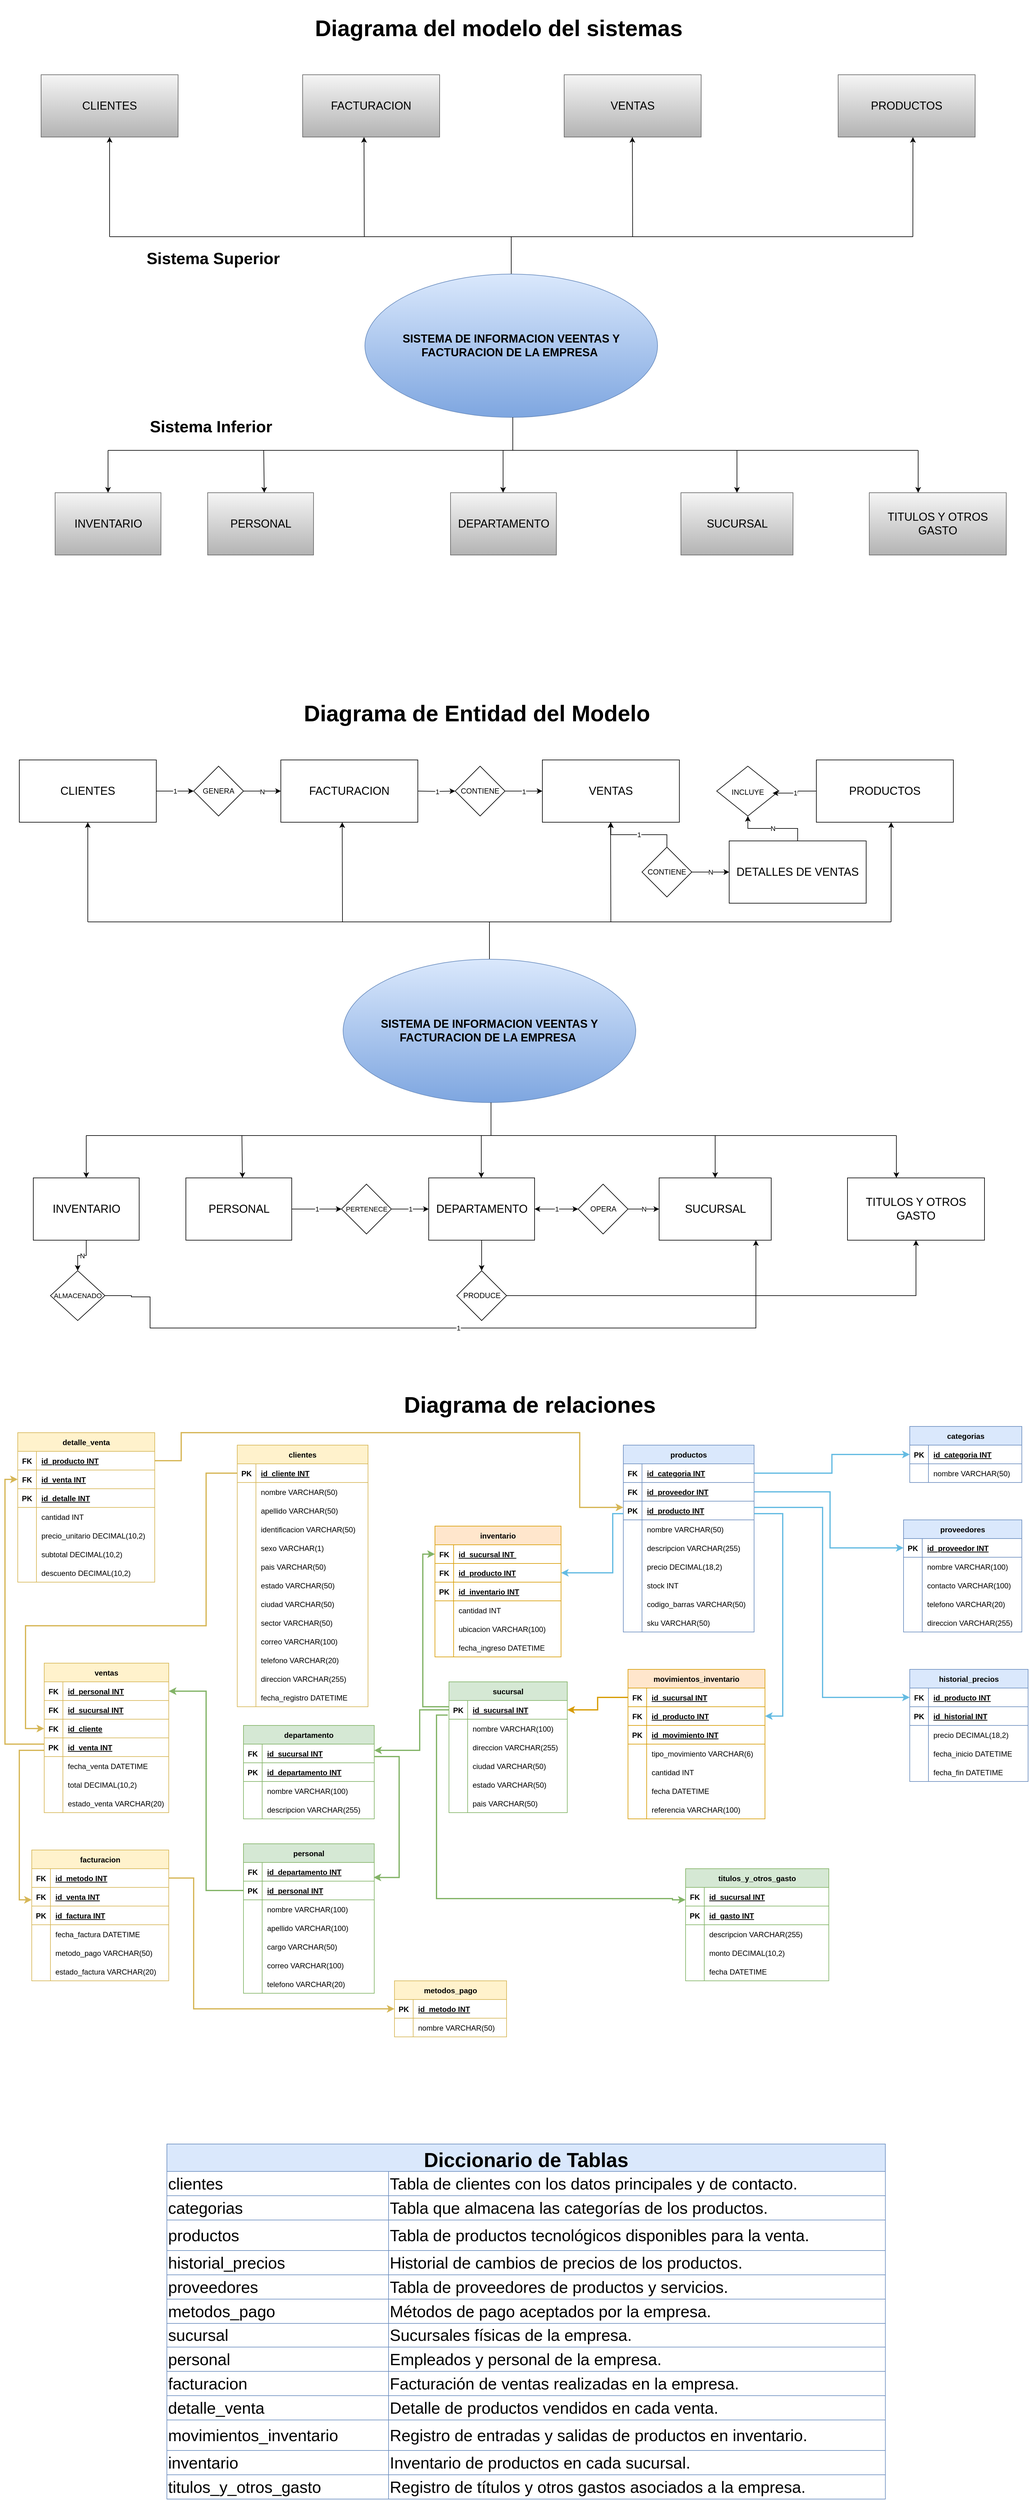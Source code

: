 <mxfile version="28.1.2" pages="2">
  <diagram name="Página-1" id="lQs7eOBjieutcPLEZlFO">
    <mxGraphModel dx="4163" dy="5488" grid="1" gridSize="10" guides="1" tooltips="1" connect="1" arrows="1" fold="1" page="1" pageScale="1" pageWidth="1700" pageHeight="1100" math="0" shadow="0">
      <root>
        <mxCell id="0" />
        <mxCell id="1" parent="0" />
        <mxCell id="MJWi9brYNOk2Rg-yx1QD-117" value="N" style="edgeStyle=orthogonalEdgeStyle;rounded=0;orthogonalLoop=1;jettySize=auto;html=1;entryX=0;entryY=0.5;entryDx=0;entryDy=0;" parent="1" source="MJWi9brYNOk2Rg-yx1QD-115" edge="1">
          <mxGeometry relative="1" as="geometry">
            <mxPoint x="460" y="-2010" as="targetPoint" />
          </mxGeometry>
        </mxCell>
        <mxCell id="MJWi9brYNOk2Rg-yx1QD-115" value="GENERA" style="rhombus;whiteSpace=wrap;html=1;" parent="1" vertex="1">
          <mxGeometry x="320" y="-2050" width="80" height="80" as="geometry" />
        </mxCell>
        <mxCell id="qxUChrG7EULnIq1A-d3o-17" value="N" style="edgeStyle=orthogonalEdgeStyle;rounded=0;orthogonalLoop=1;jettySize=auto;html=1;" parent="1" source="MJWi9brYNOk2Rg-yx1QD-118" target="MJWi9brYNOk2Rg-yx1QD-142" edge="1">
          <mxGeometry relative="1" as="geometry" />
        </mxCell>
        <mxCell id="qxUChrG7EULnIq1A-d3o-28" value="1" style="edgeStyle=orthogonalEdgeStyle;rounded=0;orthogonalLoop=1;jettySize=auto;html=1;" parent="1" source="MJWi9brYNOk2Rg-yx1QD-118" target="qxUChrG7EULnIq1A-d3o-23" edge="1">
          <mxGeometry relative="1" as="geometry" />
        </mxCell>
        <mxCell id="MJWi9brYNOk2Rg-yx1QD-118" value="CONTIENE" style="rhombus;whiteSpace=wrap;html=1;" parent="1" vertex="1">
          <mxGeometry x="1040" y="-1920" width="80" height="80" as="geometry" />
        </mxCell>
        <mxCell id="MJWi9brYNOk2Rg-yx1QD-132" value="&lt;p style=&quot;mso-margin-top-alt:auto;mso-margin-bottom-alt:auto;&lt;br/&gt;line-height:normal&quot; class=&quot;MsoNormal&quot;&gt;&lt;span style=&quot;font-size: 9pt; font-family: Helvetica, sans-serif; background-image: initial; background-position: initial; background-size: initial; background-repeat: initial; background-attachment: initial; background-origin: initial; background-clip: initial;&quot;&gt;INCLUYE&lt;/span&gt;&lt;b&gt;&lt;span style=&quot;font-size:12.0pt;&lt;br/&gt;font-family:&amp;quot;Times New Roman&amp;quot;,serif;mso-fareast-font-family:&amp;quot;Times New Roman&amp;quot;;&lt;br/&gt;mso-fareast-language:ES-PA&quot;&gt;&lt;/span&gt;&lt;/b&gt;&lt;/p&gt;" style="rhombus;whiteSpace=wrap;html=1;" parent="1" vertex="1">
          <mxGeometry x="1160" y="-2050" width="100" height="80" as="geometry" />
        </mxCell>
        <mxCell id="MJWi9brYNOk2Rg-yx1QD-137" value="1" style="edgeStyle=orthogonalEdgeStyle;rounded=0;orthogonalLoop=1;jettySize=auto;html=1;" parent="1" source="MJWi9brYNOk2Rg-yx1QD-136" target="MJWi9brYNOk2Rg-yx1QD-115" edge="1">
          <mxGeometry relative="1" as="geometry" />
        </mxCell>
        <mxCell id="MJWi9brYNOk2Rg-yx1QD-136" value="&lt;font style=&quot;font-size: 18px;&quot;&gt;CLIENTES&lt;/font&gt;" style="rounded=0;whiteSpace=wrap;html=1;" parent="1" vertex="1">
          <mxGeometry x="40" y="-2060" width="220" height="100" as="geometry" />
        </mxCell>
        <mxCell id="azSPxLE8t--nl0fkd6gz-53" value="N" style="edgeStyle=orthogonalEdgeStyle;rounded=0;orthogonalLoop=1;jettySize=auto;html=1;" edge="1" parent="1" source="MJWi9brYNOk2Rg-yx1QD-142" target="MJWi9brYNOk2Rg-yx1QD-132">
          <mxGeometry relative="1" as="geometry" />
        </mxCell>
        <mxCell id="MJWi9brYNOk2Rg-yx1QD-142" value="&lt;font style=&quot;font-size: 18px;&quot;&gt;DETALLES DE VENTAS&lt;/font&gt;" style="rounded=0;whiteSpace=wrap;html=1;" parent="1" vertex="1">
          <mxGeometry x="1180" y="-1930" width="220" height="100" as="geometry" />
        </mxCell>
        <mxCell id="qxUChrG7EULnIq1A-d3o-20" value="1" style="edgeStyle=orthogonalEdgeStyle;rounded=0;orthogonalLoop=1;jettySize=auto;html=1;" parent="1" target="qxUChrG7EULnIq1A-d3o-19" edge="1">
          <mxGeometry relative="1" as="geometry">
            <mxPoint x="680" y="-2010" as="sourcePoint" />
          </mxGeometry>
        </mxCell>
        <mxCell id="qxUChrG7EULnIq1A-d3o-61" value="N" style="edgeStyle=orthogonalEdgeStyle;rounded=0;orthogonalLoop=1;jettySize=auto;html=1;" parent="1" source="MJWi9brYNOk2Rg-yx1QD-145" target="qxUChrG7EULnIq1A-d3o-60" edge="1">
          <mxGeometry relative="1" as="geometry" />
        </mxCell>
        <mxCell id="MJWi9brYNOk2Rg-yx1QD-145" value="&lt;font style=&quot;font-size: 18px;&quot;&gt;INVENTARIO&lt;/font&gt;" style="rounded=0;whiteSpace=wrap;html=1;" parent="1" vertex="1">
          <mxGeometry x="62.5" y="-1389" width="170" height="100" as="geometry" />
        </mxCell>
        <mxCell id="qxUChrG7EULnIq1A-d3o-54" value="" style="edgeStyle=orthogonalEdgeStyle;rounded=0;orthogonalLoop=1;jettySize=auto;html=1;endArrow=none;endFill=0;" parent="1" source="qxUChrG7EULnIq1A-d3o-1" edge="1">
          <mxGeometry relative="1" as="geometry">
            <mxPoint x="795" y="-1800" as="targetPoint" />
          </mxGeometry>
        </mxCell>
        <mxCell id="qxUChrG7EULnIq1A-d3o-1" value="&lt;font style=&quot;font-size: 18px;&quot;&gt;&lt;b&gt;SISTEMA DE INFORMACION VEENTAS Y FACTURACION DE LA EMPRESA&amp;nbsp;&lt;/b&gt;&lt;/font&gt;" style="ellipse;whiteSpace=wrap;html=1;align=center;fillColor=#dae8fc;gradientColor=#7ea6e0;strokeColor=#6c8ebf;" parent="1" vertex="1">
          <mxGeometry x="560" y="-1740" width="470" height="230" as="geometry" />
        </mxCell>
        <mxCell id="qxUChrG7EULnIq1A-d3o-5" value="" style="endArrow=none;html=1;rounded=0;" parent="1" edge="1">
          <mxGeometry width="50" height="50" relative="1" as="geometry">
            <mxPoint x="150" y="-1800" as="sourcePoint" />
            <mxPoint x="1440" y="-1800" as="targetPoint" />
          </mxGeometry>
        </mxCell>
        <mxCell id="qxUChrG7EULnIq1A-d3o-9" value="" style="endArrow=classic;html=1;rounded=0;entryX=0.5;entryY=1;entryDx=0;entryDy=0;" parent="1" target="MJWi9brYNOk2Rg-yx1QD-136" edge="1">
          <mxGeometry width="50" height="50" relative="1" as="geometry">
            <mxPoint x="150" y="-1800" as="sourcePoint" />
            <mxPoint x="150" y="-1800" as="targetPoint" />
          </mxGeometry>
        </mxCell>
        <mxCell id="qxUChrG7EULnIq1A-d3o-11" value="" style="endArrow=classic;html=1;rounded=0;entryX=0.448;entryY=1;entryDx=0;entryDy=0;entryPerimeter=0;" parent="1" edge="1">
          <mxGeometry width="50" height="50" relative="1" as="geometry">
            <mxPoint x="559" y="-1800" as="sourcePoint" />
            <mxPoint x="558.56" y="-1960" as="targetPoint" />
          </mxGeometry>
        </mxCell>
        <mxCell id="qxUChrG7EULnIq1A-d3o-13" value="" style="endArrow=classic;html=1;rounded=0;entryX=0.546;entryY=1.009;entryDx=0;entryDy=0;entryPerimeter=0;" parent="1" edge="1">
          <mxGeometry width="50" height="50" relative="1" as="geometry">
            <mxPoint x="1440" y="-1800" as="sourcePoint" />
            <mxPoint x="1440.12" y="-1960" as="targetPoint" />
          </mxGeometry>
        </mxCell>
        <mxCell id="qxUChrG7EULnIq1A-d3o-21" value="1" style="edgeStyle=orthogonalEdgeStyle;rounded=0;orthogonalLoop=1;jettySize=auto;html=1;entryX=0;entryY=0.5;entryDx=0;entryDy=0;" parent="1" source="qxUChrG7EULnIq1A-d3o-19" edge="1">
          <mxGeometry relative="1" as="geometry">
            <mxPoint x="880" y="-2010" as="targetPoint" />
          </mxGeometry>
        </mxCell>
        <mxCell id="qxUChrG7EULnIq1A-d3o-19" value="CONTIENE" style="rhombus;whiteSpace=wrap;html=1;" parent="1" vertex="1">
          <mxGeometry x="740" y="-2050" width="80" height="80" as="geometry" />
        </mxCell>
        <mxCell id="qxUChrG7EULnIq1A-d3o-22" value="&lt;font style=&quot;font-size: 18px;&quot;&gt;FACTURACION&lt;/font&gt;" style="rounded=0;whiteSpace=wrap;html=1;" parent="1" vertex="1">
          <mxGeometry x="460" y="-2060" width="220" height="100" as="geometry" />
        </mxCell>
        <mxCell id="qxUChrG7EULnIq1A-d3o-23" value="&lt;font style=&quot;font-size: 18px;&quot;&gt;VENTAS&lt;/font&gt;" style="rounded=0;whiteSpace=wrap;html=1;" parent="1" vertex="1">
          <mxGeometry x="880" y="-2060" width="220" height="100" as="geometry" />
        </mxCell>
        <mxCell id="qxUChrG7EULnIq1A-d3o-24" value="&lt;font style=&quot;font-size: 18px;&quot;&gt;PRODUCTOS&lt;/font&gt;" style="rounded=0;whiteSpace=wrap;html=1;" parent="1" vertex="1">
          <mxGeometry x="1320" y="-2060" width="220" height="100" as="geometry" />
        </mxCell>
        <mxCell id="qxUChrG7EULnIq1A-d3o-27" value="" style="endArrow=classic;html=1;rounded=0;entryX=0.546;entryY=1.009;entryDx=0;entryDy=0;entryPerimeter=0;" parent="1" edge="1">
          <mxGeometry width="50" height="50" relative="1" as="geometry">
            <mxPoint x="990" y="-1800" as="sourcePoint" />
            <mxPoint x="989.5" y="-1960" as="targetPoint" />
          </mxGeometry>
        </mxCell>
        <mxCell id="qxUChrG7EULnIq1A-d3o-29" value="" style="endArrow=none;html=1;rounded=0;" parent="1" edge="1">
          <mxGeometry width="50" height="50" relative="1" as="geometry">
            <mxPoint x="147.5" y="-1457" as="sourcePoint" />
            <mxPoint x="1448.5" y="-1457" as="targetPoint" />
          </mxGeometry>
        </mxCell>
        <mxCell id="qxUChrG7EULnIq1A-d3o-30" value="" style="endArrow=none;html=1;rounded=0;" parent="1" edge="1">
          <mxGeometry width="50" height="50" relative="1" as="geometry">
            <mxPoint x="797.5" y="-1457" as="sourcePoint" />
            <mxPoint x="797.5" y="-1510" as="targetPoint" />
          </mxGeometry>
        </mxCell>
        <mxCell id="qxUChrG7EULnIq1A-d3o-31" value="&lt;p class=&quot;MsoNormal&quot;&gt;&lt;font style=&quot;font-size: 36px;&quot;&gt;&lt;b&gt;Diagrama de Entidad del Modelo&amp;nbsp;&lt;/b&gt;&lt;/font&gt;&lt;/p&gt;" style="text;html=1;align=center;verticalAlign=middle;whiteSpace=wrap;rounded=0;" parent="1" vertex="1">
          <mxGeometry x="160" y="-2180" width="1240" height="90" as="geometry" />
        </mxCell>
        <mxCell id="qxUChrG7EULnIq1A-d3o-47" value="1" style="edgeStyle=orthogonalEdgeStyle;rounded=0;orthogonalLoop=1;jettySize=auto;html=1;" parent="1" source="qxUChrG7EULnIq1A-d3o-33" target="qxUChrG7EULnIq1A-d3o-45" edge="1">
          <mxGeometry relative="1" as="geometry" />
        </mxCell>
        <mxCell id="qxUChrG7EULnIq1A-d3o-33" value="&lt;span style=&quot;font-size: 18px;&quot;&gt;PERSONAL&lt;/span&gt;" style="rounded=0;whiteSpace=wrap;html=1;" parent="1" vertex="1">
          <mxGeometry x="307.5" y="-1389" width="170" height="100" as="geometry" />
        </mxCell>
        <mxCell id="qxUChrG7EULnIq1A-d3o-34" value="&lt;font style=&quot;font-size: 18px;&quot;&gt;SUCURSAL&lt;/font&gt;" style="rounded=0;whiteSpace=wrap;html=1;" parent="1" vertex="1">
          <mxGeometry x="1067.5" y="-1389" width="180" height="100" as="geometry" />
        </mxCell>
        <mxCell id="qxUChrG7EULnIq1A-d3o-50" value="" style="edgeStyle=orthogonalEdgeStyle;rounded=0;orthogonalLoop=1;jettySize=auto;html=1;" parent="1" source="qxUChrG7EULnIq1A-d3o-35" target="qxUChrG7EULnIq1A-d3o-49" edge="1">
          <mxGeometry relative="1" as="geometry" />
        </mxCell>
        <mxCell id="qxUChrG7EULnIq1A-d3o-58" value="" style="edgeStyle=orthogonalEdgeStyle;rounded=0;orthogonalLoop=1;jettySize=auto;html=1;" parent="1" source="qxUChrG7EULnIq1A-d3o-35" target="qxUChrG7EULnIq1A-d3o-52" edge="1">
          <mxGeometry relative="1" as="geometry" />
        </mxCell>
        <mxCell id="qxUChrG7EULnIq1A-d3o-35" value="&lt;span style=&quot;font-size: 18px;&quot;&gt;DEPARTAMENTO&lt;/span&gt;" style="rounded=0;whiteSpace=wrap;html=1;" parent="1" vertex="1">
          <mxGeometry x="697.5" y="-1389" width="170" height="100" as="geometry" />
        </mxCell>
        <mxCell id="qxUChrG7EULnIq1A-d3o-37" value="&lt;font style=&quot;font-size: 18px;&quot;&gt;TITULOS Y OTROS GASTO&lt;/font&gt;" style="rounded=0;whiteSpace=wrap;html=1;" parent="1" vertex="1">
          <mxGeometry x="1370" y="-1389" width="220" height="100" as="geometry" />
        </mxCell>
        <mxCell id="qxUChrG7EULnIq1A-d3o-39" value="" style="endArrow=classic;html=1;rounded=0;entryX=0.5;entryY=0;entryDx=0;entryDy=0;" parent="1" target="MJWi9brYNOk2Rg-yx1QD-145" edge="1">
          <mxGeometry width="50" height="50" relative="1" as="geometry">
            <mxPoint x="147.5" y="-1457" as="sourcePoint" />
            <mxPoint x="148.22" y="-1389" as="targetPoint" />
          </mxGeometry>
        </mxCell>
        <mxCell id="qxUChrG7EULnIq1A-d3o-40" value="" style="endArrow=classic;html=1;rounded=0;entryX=0.5;entryY=0;entryDx=0;entryDy=0;jumpSize=9;" parent="1" edge="1">
          <mxGeometry width="50" height="50" relative="1" as="geometry">
            <mxPoint x="397.5" y="-1457" as="sourcePoint" />
            <mxPoint x="398.36" y="-1389" as="targetPoint" />
          </mxGeometry>
        </mxCell>
        <mxCell id="qxUChrG7EULnIq1A-d3o-41" value="" style="endArrow=classic;html=1;rounded=0;entryX=0.5;entryY=0;entryDx=0;entryDy=0;" parent="1" edge="1">
          <mxGeometry width="50" height="50" relative="1" as="geometry">
            <mxPoint x="781.91" y="-1457" as="sourcePoint" />
            <mxPoint x="781.91" y="-1389" as="targetPoint" />
          </mxGeometry>
        </mxCell>
        <mxCell id="qxUChrG7EULnIq1A-d3o-42" value="" style="endArrow=classic;html=1;rounded=0;entryX=0.5;entryY=0;entryDx=0;entryDy=0;" parent="1" edge="1">
          <mxGeometry width="50" height="50" relative="1" as="geometry">
            <mxPoint x="1157.5" y="-1457" as="sourcePoint" />
            <mxPoint x="1157.5" y="-1389" as="targetPoint" />
          </mxGeometry>
        </mxCell>
        <mxCell id="qxUChrG7EULnIq1A-d3o-43" value="" style="endArrow=classic;html=1;rounded=0;entryX=0.5;entryY=0;entryDx=0;entryDy=0;" parent="1" edge="1">
          <mxGeometry width="50" height="50" relative="1" as="geometry">
            <mxPoint x="1448.5" y="-1457" as="sourcePoint" />
            <mxPoint x="1448.5" y="-1389" as="targetPoint" />
          </mxGeometry>
        </mxCell>
        <mxCell id="qxUChrG7EULnIq1A-d3o-48" value="1" style="edgeStyle=orthogonalEdgeStyle;rounded=0;orthogonalLoop=1;jettySize=auto;html=1;" parent="1" source="qxUChrG7EULnIq1A-d3o-45" target="qxUChrG7EULnIq1A-d3o-35" edge="1">
          <mxGeometry relative="1" as="geometry" />
        </mxCell>
        <mxCell id="qxUChrG7EULnIq1A-d3o-45" value="&lt;p style=&quot;mso-margin-top-alt:auto;mso-margin-bottom-alt:auto;&amp;lt;br/&amp;gt;line-height:normal&quot; class=&quot;MsoNormal&quot;&gt;&lt;span style=&quot;font-family: Helvetica, sans-serif; background-image: initial; background-position: initial; background-size: initial; background-repeat: initial; background-attachment: initial; background-origin: initial; background-clip: initial;&quot;&gt;&lt;font style=&quot;font-size: 11px;&quot;&gt;PERTENECE&lt;/font&gt;&lt;/span&gt;&lt;/p&gt;" style="rhombus;whiteSpace=wrap;html=1;" parent="1" vertex="1">
          <mxGeometry x="557.5" y="-1379" width="80" height="80" as="geometry" />
        </mxCell>
        <mxCell id="qxUChrG7EULnIq1A-d3o-51" value="N" style="edgeStyle=orthogonalEdgeStyle;rounded=0;orthogonalLoop=1;jettySize=auto;html=1;" parent="1" source="qxUChrG7EULnIq1A-d3o-49" target="qxUChrG7EULnIq1A-d3o-34" edge="1">
          <mxGeometry relative="1" as="geometry" />
        </mxCell>
        <mxCell id="azSPxLE8t--nl0fkd6gz-55" value="1" style="edgeStyle=orthogonalEdgeStyle;rounded=0;orthogonalLoop=1;jettySize=auto;html=1;" edge="1" parent="1" source="qxUChrG7EULnIq1A-d3o-49" target="qxUChrG7EULnIq1A-d3o-35">
          <mxGeometry relative="1" as="geometry" />
        </mxCell>
        <mxCell id="qxUChrG7EULnIq1A-d3o-49" value="&lt;p style=&quot;mso-margin-top-alt:auto;mso-margin-bottom-alt:auto;&lt;br/&gt;line-height:normal&quot; class=&quot;MsoNormal&quot;&gt;&lt;span style=&quot;font-size: 9pt; font-family: Helvetica, sans-serif; background-image: initial; background-position: initial; background-size: initial; background-repeat: initial; background-attachment: initial; background-origin: initial; background-clip: initial;&quot;&gt;OPERA&lt;/span&gt;&lt;/p&gt;" style="rhombus;whiteSpace=wrap;html=1;" parent="1" vertex="1">
          <mxGeometry x="937.5" y="-1379" width="80" height="80" as="geometry" />
        </mxCell>
        <mxCell id="qxUChrG7EULnIq1A-d3o-59" style="edgeStyle=orthogonalEdgeStyle;rounded=0;orthogonalLoop=1;jettySize=auto;html=1;entryX=0.5;entryY=1;entryDx=0;entryDy=0;" parent="1" source="qxUChrG7EULnIq1A-d3o-52" target="qxUChrG7EULnIq1A-d3o-37" edge="1">
          <mxGeometry relative="1" as="geometry" />
        </mxCell>
        <mxCell id="qxUChrG7EULnIq1A-d3o-52" value="&lt;p style=&quot;mso-margin-top-alt:auto;mso-margin-bottom-alt:auto;&lt;br/&gt;line-height:normal&quot; class=&quot;MsoNormal&quot;&gt;&lt;span style=&quot;font-size: 9pt; font-family: Helvetica, sans-serif; background-image: initial; background-position: initial; background-size: initial; background-repeat: initial; background-attachment: initial; background-origin: initial; background-clip: initial;&quot;&gt;PRODUCE&lt;/span&gt;&lt;/p&gt;" style="rhombus;whiteSpace=wrap;html=1;" parent="1" vertex="1">
          <mxGeometry x="742.5" y="-1240" width="80" height="80" as="geometry" />
        </mxCell>
        <mxCell id="qxUChrG7EULnIq1A-d3o-60" value="&lt;p style=&quot;mso-margin-top-alt:auto;mso-margin-bottom-alt:auto;&amp;lt;br/&amp;gt;line-height:normal&quot; class=&quot;MsoNormal&quot;&gt;&lt;span style=&quot;font-family: Helvetica, sans-serif; background-image: initial; background-position: initial; background-size: initial; background-repeat: initial; background-attachment: initial; background-origin: initial; background-clip: initial;&quot;&gt;&lt;font style=&quot;font-size: 11px;&quot;&gt;ALMACENADO&lt;/font&gt;&lt;/span&gt;&lt;/p&gt;" style="rhombus;whiteSpace=wrap;html=1;" parent="1" vertex="1">
          <mxGeometry x="90" y="-1240" width="87.5" height="80" as="geometry" />
        </mxCell>
        <mxCell id="qxUChrG7EULnIq1A-d3o-63" value="1" style="edgeStyle=orthogonalEdgeStyle;rounded=0;orthogonalLoop=1;jettySize=auto;html=1;entryX=0.644;entryY=0.983;entryDx=0;entryDy=0;entryPerimeter=0;exitX=1;exitY=0.5;exitDx=0;exitDy=0;" parent="1" source="qxUChrG7EULnIq1A-d3o-60" edge="1">
          <mxGeometry relative="1" as="geometry">
            <mxPoint x="254.5" y="-1200" as="sourcePoint" />
            <mxPoint x="1222.92" y="-1289.0" as="targetPoint" />
            <Array as="points">
              <mxPoint x="220" y="-1200" />
              <mxPoint x="220" y="-1198" />
              <mxPoint x="250" y="-1198" />
              <mxPoint x="250" y="-1148" />
              <mxPoint x="1223" y="-1148" />
            </Array>
          </mxGeometry>
        </mxCell>
        <mxCell id="otTFJzOyZ2qdk0X1Ud3p-1" value="&lt;p class=&quot;MsoNormal&quot;&gt;&lt;font style=&quot;font-size: 36px;&quot;&gt;&lt;b&gt;Diagrama de relaciones&lt;/b&gt;&lt;/font&gt;&lt;/p&gt;" style="text;html=1;align=center;verticalAlign=middle;whiteSpace=wrap;rounded=0;" parent="1" vertex="1">
          <mxGeometry x="240" y="-1060" width="1240" height="70" as="geometry" />
        </mxCell>
        <mxCell id="otTFJzOyZ2qdk0X1Ud3p-2" value="clientes" style="shape=table;startSize=30;container=1;collapsible=1;childLayout=tableLayout;fixedRows=1;rowLines=0;fontStyle=1;align=center;resizeLast=1;fillColor=#fff2cc;strokeColor=#d6b656;" parent="1" vertex="1">
          <mxGeometry x="390" y="-960" width="210" height="420" as="geometry" />
        </mxCell>
        <mxCell id="otTFJzOyZ2qdk0X1Ud3p-3" value="" style="shape=tableRow;horizontal=0;startSize=0;swimlaneHead=0;swimlaneBody=0;fillColor=none;collapsible=0;dropTarget=0;points=[[0,0.5],[1,0.5]];portConstraint=eastwest;strokeColor=inherit;top=0;left=0;right=0;bottom=1;" parent="otTFJzOyZ2qdk0X1Ud3p-2" vertex="1">
          <mxGeometry y="30" width="210" height="30" as="geometry" />
        </mxCell>
        <mxCell id="otTFJzOyZ2qdk0X1Ud3p-4" value="PK" style="shape=partialRectangle;overflow=hidden;connectable=0;fillColor=none;strokeColor=inherit;top=0;left=0;bottom=0;right=0;fontStyle=1;" parent="otTFJzOyZ2qdk0X1Ud3p-3" vertex="1">
          <mxGeometry width="30" height="30" as="geometry">
            <mxRectangle width="30" height="30" as="alternateBounds" />
          </mxGeometry>
        </mxCell>
        <mxCell id="otTFJzOyZ2qdk0X1Ud3p-5" value="id_cliente INT " style="shape=partialRectangle;overflow=hidden;connectable=0;fillColor=none;align=left;strokeColor=inherit;top=0;left=0;bottom=0;right=0;spacingLeft=6;fontStyle=5;" parent="otTFJzOyZ2qdk0X1Ud3p-3" vertex="1">
          <mxGeometry x="30" width="180" height="30" as="geometry">
            <mxRectangle width="180" height="30" as="alternateBounds" />
          </mxGeometry>
        </mxCell>
        <mxCell id="otTFJzOyZ2qdk0X1Ud3p-6" value="" style="shape=tableRow;horizontal=0;startSize=0;swimlaneHead=0;swimlaneBody=0;fillColor=none;collapsible=0;dropTarget=0;points=[[0,0.5],[1,0.5]];portConstraint=eastwest;strokeColor=inherit;top=0;left=0;right=0;bottom=0;" parent="otTFJzOyZ2qdk0X1Ud3p-2" vertex="1">
          <mxGeometry y="60" width="210" height="30" as="geometry" />
        </mxCell>
        <mxCell id="otTFJzOyZ2qdk0X1Ud3p-7" value="" style="shape=partialRectangle;overflow=hidden;connectable=0;fillColor=none;strokeColor=inherit;top=0;left=0;bottom=0;right=0;" parent="otTFJzOyZ2qdk0X1Ud3p-6" vertex="1">
          <mxGeometry width="30" height="30" as="geometry">
            <mxRectangle width="30" height="30" as="alternateBounds" />
          </mxGeometry>
        </mxCell>
        <mxCell id="otTFJzOyZ2qdk0X1Ud3p-8" value="nombre VARCHAR(50)" style="shape=partialRectangle;overflow=hidden;connectable=0;fillColor=none;align=left;strokeColor=inherit;top=0;left=0;bottom=0;right=0;spacingLeft=6;" parent="otTFJzOyZ2qdk0X1Ud3p-6" vertex="1">
          <mxGeometry x="30" width="180" height="30" as="geometry">
            <mxRectangle width="180" height="30" as="alternateBounds" />
          </mxGeometry>
        </mxCell>
        <mxCell id="otTFJzOyZ2qdk0X1Ud3p-9" value="" style="shape=tableRow;horizontal=0;startSize=0;swimlaneHead=0;swimlaneBody=0;fillColor=none;collapsible=0;dropTarget=0;points=[[0,0.5],[1,0.5]];portConstraint=eastwest;strokeColor=inherit;top=0;left=0;right=0;bottom=0;" parent="otTFJzOyZ2qdk0X1Ud3p-2" vertex="1">
          <mxGeometry y="90" width="210" height="30" as="geometry" />
        </mxCell>
        <mxCell id="otTFJzOyZ2qdk0X1Ud3p-10" value="" style="shape=partialRectangle;overflow=hidden;connectable=0;fillColor=none;strokeColor=inherit;top=0;left=0;bottom=0;right=0;" parent="otTFJzOyZ2qdk0X1Ud3p-9" vertex="1">
          <mxGeometry width="30" height="30" as="geometry">
            <mxRectangle width="30" height="30" as="alternateBounds" />
          </mxGeometry>
        </mxCell>
        <mxCell id="otTFJzOyZ2qdk0X1Ud3p-11" value="apellido VARCHAR(50)" style="shape=partialRectangle;overflow=hidden;connectable=0;fillColor=none;align=left;strokeColor=inherit;top=0;left=0;bottom=0;right=0;spacingLeft=6;" parent="otTFJzOyZ2qdk0X1Ud3p-9" vertex="1">
          <mxGeometry x="30" width="180" height="30" as="geometry">
            <mxRectangle width="180" height="30" as="alternateBounds" />
          </mxGeometry>
        </mxCell>
        <mxCell id="otTFJzOyZ2qdk0X1Ud3p-12" value="" style="shape=tableRow;horizontal=0;startSize=0;swimlaneHead=0;swimlaneBody=0;fillColor=none;collapsible=0;dropTarget=0;points=[[0,0.5],[1,0.5]];portConstraint=eastwest;strokeColor=inherit;top=0;left=0;right=0;bottom=0;" parent="otTFJzOyZ2qdk0X1Ud3p-2" vertex="1">
          <mxGeometry y="120" width="210" height="30" as="geometry" />
        </mxCell>
        <mxCell id="otTFJzOyZ2qdk0X1Ud3p-13" value="" style="shape=partialRectangle;overflow=hidden;connectable=0;fillColor=none;strokeColor=inherit;top=0;left=0;bottom=0;right=0;" parent="otTFJzOyZ2qdk0X1Ud3p-12" vertex="1">
          <mxGeometry width="30" height="30" as="geometry">
            <mxRectangle width="30" height="30" as="alternateBounds" />
          </mxGeometry>
        </mxCell>
        <mxCell id="otTFJzOyZ2qdk0X1Ud3p-14" value="identificacion VARCHAR(50)" style="shape=partialRectangle;overflow=hidden;connectable=0;fillColor=none;align=left;strokeColor=inherit;top=0;left=0;bottom=0;right=0;spacingLeft=6;" parent="otTFJzOyZ2qdk0X1Ud3p-12" vertex="1">
          <mxGeometry x="30" width="180" height="30" as="geometry">
            <mxRectangle width="180" height="30" as="alternateBounds" />
          </mxGeometry>
        </mxCell>
        <mxCell id="otTFJzOyZ2qdk0X1Ud3p-15" value="" style="shape=tableRow;horizontal=0;startSize=0;swimlaneHead=0;swimlaneBody=0;fillColor=none;collapsible=0;dropTarget=0;points=[[0,0.5],[1,0.5]];portConstraint=eastwest;strokeColor=inherit;top=0;left=0;right=0;bottom=0;" parent="otTFJzOyZ2qdk0X1Ud3p-2" vertex="1">
          <mxGeometry y="150" width="210" height="30" as="geometry" />
        </mxCell>
        <mxCell id="otTFJzOyZ2qdk0X1Ud3p-16" value="" style="shape=partialRectangle;overflow=hidden;connectable=0;fillColor=none;strokeColor=inherit;top=0;left=0;bottom=0;right=0;" parent="otTFJzOyZ2qdk0X1Ud3p-15" vertex="1">
          <mxGeometry width="30" height="30" as="geometry">
            <mxRectangle width="30" height="30" as="alternateBounds" />
          </mxGeometry>
        </mxCell>
        <mxCell id="otTFJzOyZ2qdk0X1Ud3p-17" value="sexo VARCHAR(1)" style="shape=partialRectangle;overflow=hidden;connectable=0;fillColor=none;align=left;strokeColor=inherit;top=0;left=0;bottom=0;right=0;spacingLeft=6;" parent="otTFJzOyZ2qdk0X1Ud3p-15" vertex="1">
          <mxGeometry x="30" width="180" height="30" as="geometry">
            <mxRectangle width="180" height="30" as="alternateBounds" />
          </mxGeometry>
        </mxCell>
        <mxCell id="otTFJzOyZ2qdk0X1Ud3p-18" value="" style="shape=tableRow;horizontal=0;startSize=0;swimlaneHead=0;swimlaneBody=0;fillColor=none;collapsible=0;dropTarget=0;points=[[0,0.5],[1,0.5]];portConstraint=eastwest;strokeColor=inherit;top=0;left=0;right=0;bottom=0;" parent="otTFJzOyZ2qdk0X1Ud3p-2" vertex="1">
          <mxGeometry y="180" width="210" height="30" as="geometry" />
        </mxCell>
        <mxCell id="otTFJzOyZ2qdk0X1Ud3p-19" value="" style="shape=partialRectangle;overflow=hidden;connectable=0;fillColor=none;strokeColor=inherit;top=0;left=0;bottom=0;right=0;" parent="otTFJzOyZ2qdk0X1Ud3p-18" vertex="1">
          <mxGeometry width="30" height="30" as="geometry">
            <mxRectangle width="30" height="30" as="alternateBounds" />
          </mxGeometry>
        </mxCell>
        <mxCell id="otTFJzOyZ2qdk0X1Ud3p-20" value="pais VARCHAR(50)" style="shape=partialRectangle;overflow=hidden;connectable=0;fillColor=none;align=left;strokeColor=inherit;top=0;left=0;bottom=0;right=0;spacingLeft=6;" parent="otTFJzOyZ2qdk0X1Ud3p-18" vertex="1">
          <mxGeometry x="30" width="180" height="30" as="geometry">
            <mxRectangle width="180" height="30" as="alternateBounds" />
          </mxGeometry>
        </mxCell>
        <mxCell id="otTFJzOyZ2qdk0X1Ud3p-21" value="" style="shape=tableRow;horizontal=0;startSize=0;swimlaneHead=0;swimlaneBody=0;fillColor=none;collapsible=0;dropTarget=0;points=[[0,0.5],[1,0.5]];portConstraint=eastwest;strokeColor=inherit;top=0;left=0;right=0;bottom=0;" parent="otTFJzOyZ2qdk0X1Ud3p-2" vertex="1">
          <mxGeometry y="210" width="210" height="30" as="geometry" />
        </mxCell>
        <mxCell id="otTFJzOyZ2qdk0X1Ud3p-22" value="" style="shape=partialRectangle;overflow=hidden;connectable=0;fillColor=none;strokeColor=inherit;top=0;left=0;bottom=0;right=0;" parent="otTFJzOyZ2qdk0X1Ud3p-21" vertex="1">
          <mxGeometry width="30" height="30" as="geometry">
            <mxRectangle width="30" height="30" as="alternateBounds" />
          </mxGeometry>
        </mxCell>
        <mxCell id="otTFJzOyZ2qdk0X1Ud3p-23" value="estado VARCHAR(50)" style="shape=partialRectangle;overflow=hidden;connectable=0;fillColor=none;align=left;strokeColor=inherit;top=0;left=0;bottom=0;right=0;spacingLeft=6;" parent="otTFJzOyZ2qdk0X1Ud3p-21" vertex="1">
          <mxGeometry x="30" width="180" height="30" as="geometry">
            <mxRectangle width="180" height="30" as="alternateBounds" />
          </mxGeometry>
        </mxCell>
        <mxCell id="otTFJzOyZ2qdk0X1Ud3p-24" value="" style="shape=tableRow;horizontal=0;startSize=0;swimlaneHead=0;swimlaneBody=0;fillColor=none;collapsible=0;dropTarget=0;points=[[0,0.5],[1,0.5]];portConstraint=eastwest;strokeColor=inherit;top=0;left=0;right=0;bottom=0;" parent="otTFJzOyZ2qdk0X1Ud3p-2" vertex="1">
          <mxGeometry y="240" width="210" height="30" as="geometry" />
        </mxCell>
        <mxCell id="otTFJzOyZ2qdk0X1Ud3p-25" value="" style="shape=partialRectangle;overflow=hidden;connectable=0;fillColor=none;strokeColor=inherit;top=0;left=0;bottom=0;right=0;" parent="otTFJzOyZ2qdk0X1Ud3p-24" vertex="1">
          <mxGeometry width="30" height="30" as="geometry">
            <mxRectangle width="30" height="30" as="alternateBounds" />
          </mxGeometry>
        </mxCell>
        <mxCell id="otTFJzOyZ2qdk0X1Ud3p-26" value="ciudad VARCHAR(50)" style="shape=partialRectangle;overflow=hidden;connectable=0;fillColor=none;align=left;strokeColor=inherit;top=0;left=0;bottom=0;right=0;spacingLeft=6;" parent="otTFJzOyZ2qdk0X1Ud3p-24" vertex="1">
          <mxGeometry x="30" width="180" height="30" as="geometry">
            <mxRectangle width="180" height="30" as="alternateBounds" />
          </mxGeometry>
        </mxCell>
        <mxCell id="otTFJzOyZ2qdk0X1Ud3p-27" value="" style="shape=tableRow;horizontal=0;startSize=0;swimlaneHead=0;swimlaneBody=0;fillColor=none;collapsible=0;dropTarget=0;points=[[0,0.5],[1,0.5]];portConstraint=eastwest;strokeColor=inherit;top=0;left=0;right=0;bottom=0;" parent="otTFJzOyZ2qdk0X1Ud3p-2" vertex="1">
          <mxGeometry y="270" width="210" height="30" as="geometry" />
        </mxCell>
        <mxCell id="otTFJzOyZ2qdk0X1Ud3p-28" value="" style="shape=partialRectangle;overflow=hidden;connectable=0;fillColor=none;strokeColor=inherit;top=0;left=0;bottom=0;right=0;" parent="otTFJzOyZ2qdk0X1Ud3p-27" vertex="1">
          <mxGeometry width="30" height="30" as="geometry">
            <mxRectangle width="30" height="30" as="alternateBounds" />
          </mxGeometry>
        </mxCell>
        <mxCell id="otTFJzOyZ2qdk0X1Ud3p-29" value="sector VARCHAR(50)" style="shape=partialRectangle;overflow=hidden;connectable=0;fillColor=none;align=left;strokeColor=inherit;top=0;left=0;bottom=0;right=0;spacingLeft=6;" parent="otTFJzOyZ2qdk0X1Ud3p-27" vertex="1">
          <mxGeometry x="30" width="180" height="30" as="geometry">
            <mxRectangle width="180" height="30" as="alternateBounds" />
          </mxGeometry>
        </mxCell>
        <mxCell id="otTFJzOyZ2qdk0X1Ud3p-30" value="" style="shape=tableRow;horizontal=0;startSize=0;swimlaneHead=0;swimlaneBody=0;fillColor=none;collapsible=0;dropTarget=0;points=[[0,0.5],[1,0.5]];portConstraint=eastwest;strokeColor=inherit;top=0;left=0;right=0;bottom=0;" parent="otTFJzOyZ2qdk0X1Ud3p-2" vertex="1">
          <mxGeometry y="300" width="210" height="30" as="geometry" />
        </mxCell>
        <mxCell id="otTFJzOyZ2qdk0X1Ud3p-31" value="" style="shape=partialRectangle;overflow=hidden;connectable=0;fillColor=none;strokeColor=inherit;top=0;left=0;bottom=0;right=0;" parent="otTFJzOyZ2qdk0X1Ud3p-30" vertex="1">
          <mxGeometry width="30" height="30" as="geometry">
            <mxRectangle width="30" height="30" as="alternateBounds" />
          </mxGeometry>
        </mxCell>
        <mxCell id="otTFJzOyZ2qdk0X1Ud3p-32" value="correo VARCHAR(100)" style="shape=partialRectangle;overflow=hidden;connectable=0;fillColor=none;align=left;strokeColor=inherit;top=0;left=0;bottom=0;right=0;spacingLeft=6;" parent="otTFJzOyZ2qdk0X1Ud3p-30" vertex="1">
          <mxGeometry x="30" width="180" height="30" as="geometry">
            <mxRectangle width="180" height="30" as="alternateBounds" />
          </mxGeometry>
        </mxCell>
        <mxCell id="otTFJzOyZ2qdk0X1Ud3p-33" value="" style="shape=tableRow;horizontal=0;startSize=0;swimlaneHead=0;swimlaneBody=0;fillColor=none;collapsible=0;dropTarget=0;points=[[0,0.5],[1,0.5]];portConstraint=eastwest;strokeColor=inherit;top=0;left=0;right=0;bottom=0;" parent="otTFJzOyZ2qdk0X1Ud3p-2" vertex="1">
          <mxGeometry y="330" width="210" height="30" as="geometry" />
        </mxCell>
        <mxCell id="otTFJzOyZ2qdk0X1Ud3p-34" value="" style="shape=partialRectangle;overflow=hidden;connectable=0;fillColor=none;strokeColor=inherit;top=0;left=0;bottom=0;right=0;" parent="otTFJzOyZ2qdk0X1Ud3p-33" vertex="1">
          <mxGeometry width="30" height="30" as="geometry">
            <mxRectangle width="30" height="30" as="alternateBounds" />
          </mxGeometry>
        </mxCell>
        <mxCell id="otTFJzOyZ2qdk0X1Ud3p-35" value="telefono VARCHAR(20)" style="shape=partialRectangle;overflow=hidden;connectable=0;fillColor=none;align=left;strokeColor=inherit;top=0;left=0;bottom=0;right=0;spacingLeft=6;" parent="otTFJzOyZ2qdk0X1Ud3p-33" vertex="1">
          <mxGeometry x="30" width="180" height="30" as="geometry">
            <mxRectangle width="180" height="30" as="alternateBounds" />
          </mxGeometry>
        </mxCell>
        <mxCell id="otTFJzOyZ2qdk0X1Ud3p-36" value="" style="shape=tableRow;horizontal=0;startSize=0;swimlaneHead=0;swimlaneBody=0;fillColor=none;collapsible=0;dropTarget=0;points=[[0,0.5],[1,0.5]];portConstraint=eastwest;strokeColor=inherit;top=0;left=0;right=0;bottom=0;" parent="otTFJzOyZ2qdk0X1Ud3p-2" vertex="1">
          <mxGeometry y="360" width="210" height="30" as="geometry" />
        </mxCell>
        <mxCell id="otTFJzOyZ2qdk0X1Ud3p-37" value="" style="shape=partialRectangle;overflow=hidden;connectable=0;fillColor=none;strokeColor=inherit;top=0;left=0;bottom=0;right=0;" parent="otTFJzOyZ2qdk0X1Ud3p-36" vertex="1">
          <mxGeometry width="30" height="30" as="geometry">
            <mxRectangle width="30" height="30" as="alternateBounds" />
          </mxGeometry>
        </mxCell>
        <mxCell id="otTFJzOyZ2qdk0X1Ud3p-38" value="direccion VARCHAR(255)" style="shape=partialRectangle;overflow=hidden;connectable=0;fillColor=none;align=left;strokeColor=inherit;top=0;left=0;bottom=0;right=0;spacingLeft=6;" parent="otTFJzOyZ2qdk0X1Ud3p-36" vertex="1">
          <mxGeometry x="30" width="180" height="30" as="geometry">
            <mxRectangle width="180" height="30" as="alternateBounds" />
          </mxGeometry>
        </mxCell>
        <mxCell id="otTFJzOyZ2qdk0X1Ud3p-39" value="" style="shape=tableRow;horizontal=0;startSize=0;swimlaneHead=0;swimlaneBody=0;fillColor=none;collapsible=0;dropTarget=0;points=[[0,0.5],[1,0.5]];portConstraint=eastwest;strokeColor=inherit;top=0;left=0;right=0;bottom=0;" parent="otTFJzOyZ2qdk0X1Ud3p-2" vertex="1">
          <mxGeometry y="390" width="210" height="30" as="geometry" />
        </mxCell>
        <mxCell id="otTFJzOyZ2qdk0X1Ud3p-40" value="" style="shape=partialRectangle;overflow=hidden;connectable=0;fillColor=none;strokeColor=inherit;top=0;left=0;bottom=0;right=0;" parent="otTFJzOyZ2qdk0X1Ud3p-39" vertex="1">
          <mxGeometry width="30" height="30" as="geometry">
            <mxRectangle width="30" height="30" as="alternateBounds" />
          </mxGeometry>
        </mxCell>
        <mxCell id="otTFJzOyZ2qdk0X1Ud3p-41" value="fecha_registro DATETIME" style="shape=partialRectangle;overflow=hidden;connectable=0;fillColor=none;align=left;strokeColor=inherit;top=0;left=0;bottom=0;right=0;spacingLeft=6;" parent="otTFJzOyZ2qdk0X1Ud3p-39" vertex="1">
          <mxGeometry x="30" width="180" height="30" as="geometry">
            <mxRectangle width="180" height="30" as="alternateBounds" />
          </mxGeometry>
        </mxCell>
        <mxCell id="otTFJzOyZ2qdk0X1Ud3p-49" value="productos" style="shape=table;startSize=30;container=1;collapsible=1;childLayout=tableLayout;fixedRows=1;rowLines=0;fontStyle=1;align=center;resizeLast=1;fillColor=#dae8fc;strokeColor=#6c8ebf;" parent="1" vertex="1">
          <mxGeometry x="1010" y="-960" width="210" height="300" as="geometry" />
        </mxCell>
        <mxCell id="otTFJzOyZ2qdk0X1Ud3p-53" value="" style="shape=tableRow;horizontal=0;startSize=0;swimlaneHead=0;swimlaneBody=0;fillColor=none;collapsible=0;dropTarget=0;points=[[0,0.5],[1,0.5]];portConstraint=eastwest;strokeColor=inherit;top=0;left=0;right=0;bottom=1;" parent="otTFJzOyZ2qdk0X1Ud3p-49" vertex="1">
          <mxGeometry y="30" width="210" height="30" as="geometry" />
        </mxCell>
        <mxCell id="otTFJzOyZ2qdk0X1Ud3p-54" value="FK" style="shape=partialRectangle;overflow=hidden;connectable=0;fillColor=none;strokeColor=inherit;top=0;left=0;bottom=0;right=0;fontStyle=1;" parent="otTFJzOyZ2qdk0X1Ud3p-53" vertex="1">
          <mxGeometry width="30" height="30" as="geometry">
            <mxRectangle width="30" height="30" as="alternateBounds" />
          </mxGeometry>
        </mxCell>
        <mxCell id="otTFJzOyZ2qdk0X1Ud3p-55" value="id_categoria INT" style="shape=partialRectangle;overflow=hidden;connectable=0;fillColor=none;align=left;strokeColor=inherit;top=0;left=0;bottom=0;right=0;spacingLeft=6;fontStyle=5;" parent="otTFJzOyZ2qdk0X1Ud3p-53" vertex="1">
          <mxGeometry x="30" width="180" height="30" as="geometry">
            <mxRectangle width="180" height="30" as="alternateBounds" />
          </mxGeometry>
        </mxCell>
        <mxCell id="otTFJzOyZ2qdk0X1Ud3p-50" value="" style="shape=tableRow;horizontal=0;startSize=0;swimlaneHead=0;swimlaneBody=0;fillColor=none;collapsible=0;dropTarget=0;points=[[0,0.5],[1,0.5]];portConstraint=eastwest;strokeColor=inherit;top=0;left=0;right=0;bottom=1;" parent="otTFJzOyZ2qdk0X1Ud3p-49" vertex="1">
          <mxGeometry y="60" width="210" height="30" as="geometry" />
        </mxCell>
        <mxCell id="otTFJzOyZ2qdk0X1Ud3p-51" value="FK" style="shape=partialRectangle;overflow=hidden;connectable=0;fillColor=none;strokeColor=inherit;top=0;left=0;bottom=0;right=0;fontStyle=1;" parent="otTFJzOyZ2qdk0X1Ud3p-50" vertex="1">
          <mxGeometry width="30" height="30" as="geometry">
            <mxRectangle width="30" height="30" as="alternateBounds" />
          </mxGeometry>
        </mxCell>
        <mxCell id="otTFJzOyZ2qdk0X1Ud3p-52" value="id_proveedor INT" style="shape=partialRectangle;overflow=hidden;connectable=0;fillColor=none;align=left;strokeColor=inherit;top=0;left=0;bottom=0;right=0;spacingLeft=6;fontStyle=5;" parent="otTFJzOyZ2qdk0X1Ud3p-50" vertex="1">
          <mxGeometry x="30" width="180" height="30" as="geometry">
            <mxRectangle width="180" height="30" as="alternateBounds" />
          </mxGeometry>
        </mxCell>
        <mxCell id="otTFJzOyZ2qdk0X1Ud3p-56" value="" style="shape=tableRow;horizontal=0;startSize=0;swimlaneHead=0;swimlaneBody=0;fillColor=none;collapsible=0;dropTarget=0;points=[[0,0.5],[1,0.5]];portConstraint=eastwest;strokeColor=inherit;top=0;left=0;right=0;bottom=1;" parent="otTFJzOyZ2qdk0X1Ud3p-49" vertex="1">
          <mxGeometry y="90" width="210" height="30" as="geometry" />
        </mxCell>
        <mxCell id="otTFJzOyZ2qdk0X1Ud3p-57" value="PK" style="shape=partialRectangle;overflow=hidden;connectable=0;fillColor=none;strokeColor=inherit;top=0;left=0;bottom=0;right=0;fontStyle=1;" parent="otTFJzOyZ2qdk0X1Ud3p-56" vertex="1">
          <mxGeometry width="30" height="30" as="geometry">
            <mxRectangle width="30" height="30" as="alternateBounds" />
          </mxGeometry>
        </mxCell>
        <mxCell id="otTFJzOyZ2qdk0X1Ud3p-58" value="id_producto INT " style="shape=partialRectangle;overflow=hidden;connectable=0;fillColor=none;align=left;strokeColor=inherit;top=0;left=0;bottom=0;right=0;spacingLeft=6;fontStyle=5;" parent="otTFJzOyZ2qdk0X1Ud3p-56" vertex="1">
          <mxGeometry x="30" width="180" height="30" as="geometry">
            <mxRectangle width="180" height="30" as="alternateBounds" />
          </mxGeometry>
        </mxCell>
        <mxCell id="otTFJzOyZ2qdk0X1Ud3p-59" value="" style="shape=tableRow;horizontal=0;startSize=0;swimlaneHead=0;swimlaneBody=0;fillColor=none;collapsible=0;dropTarget=0;points=[[0,0.5],[1,0.5]];portConstraint=eastwest;strokeColor=inherit;top=0;left=0;right=0;bottom=0;" parent="otTFJzOyZ2qdk0X1Ud3p-49" vertex="1">
          <mxGeometry y="120" width="210" height="30" as="geometry" />
        </mxCell>
        <mxCell id="otTFJzOyZ2qdk0X1Ud3p-60" value="" style="shape=partialRectangle;overflow=hidden;connectable=0;fillColor=none;strokeColor=inherit;top=0;left=0;bottom=0;right=0;" parent="otTFJzOyZ2qdk0X1Ud3p-59" vertex="1">
          <mxGeometry width="30" height="30" as="geometry">
            <mxRectangle width="30" height="30" as="alternateBounds" />
          </mxGeometry>
        </mxCell>
        <mxCell id="otTFJzOyZ2qdk0X1Ud3p-61" value="nombre VARCHAR(50)" style="shape=partialRectangle;overflow=hidden;connectable=0;fillColor=none;align=left;strokeColor=inherit;top=0;left=0;bottom=0;right=0;spacingLeft=6;" parent="otTFJzOyZ2qdk0X1Ud3p-59" vertex="1">
          <mxGeometry x="30" width="180" height="30" as="geometry">
            <mxRectangle width="180" height="30" as="alternateBounds" />
          </mxGeometry>
        </mxCell>
        <mxCell id="otTFJzOyZ2qdk0X1Ud3p-62" value="" style="shape=tableRow;horizontal=0;startSize=0;swimlaneHead=0;swimlaneBody=0;fillColor=none;collapsible=0;dropTarget=0;points=[[0,0.5],[1,0.5]];portConstraint=eastwest;strokeColor=inherit;top=0;left=0;right=0;bottom=0;" parent="otTFJzOyZ2qdk0X1Ud3p-49" vertex="1">
          <mxGeometry y="150" width="210" height="30" as="geometry" />
        </mxCell>
        <mxCell id="otTFJzOyZ2qdk0X1Ud3p-63" value="" style="shape=partialRectangle;overflow=hidden;connectable=0;fillColor=none;strokeColor=inherit;top=0;left=0;bottom=0;right=0;" parent="otTFJzOyZ2qdk0X1Ud3p-62" vertex="1">
          <mxGeometry width="30" height="30" as="geometry">
            <mxRectangle width="30" height="30" as="alternateBounds" />
          </mxGeometry>
        </mxCell>
        <mxCell id="otTFJzOyZ2qdk0X1Ud3p-64" value="descripcion VARCHAR(255)" style="shape=partialRectangle;overflow=hidden;connectable=0;fillColor=none;align=left;strokeColor=inherit;top=0;left=0;bottom=0;right=0;spacingLeft=6;" parent="otTFJzOyZ2qdk0X1Ud3p-62" vertex="1">
          <mxGeometry x="30" width="180" height="30" as="geometry">
            <mxRectangle width="180" height="30" as="alternateBounds" />
          </mxGeometry>
        </mxCell>
        <mxCell id="otTFJzOyZ2qdk0X1Ud3p-65" value="" style="shape=tableRow;horizontal=0;startSize=0;swimlaneHead=0;swimlaneBody=0;fillColor=none;collapsible=0;dropTarget=0;points=[[0,0.5],[1,0.5]];portConstraint=eastwest;strokeColor=inherit;top=0;left=0;right=0;bottom=0;" parent="otTFJzOyZ2qdk0X1Ud3p-49" vertex="1">
          <mxGeometry y="180" width="210" height="30" as="geometry" />
        </mxCell>
        <mxCell id="otTFJzOyZ2qdk0X1Ud3p-66" value="" style="shape=partialRectangle;overflow=hidden;connectable=0;fillColor=none;strokeColor=inherit;top=0;left=0;bottom=0;right=0;" parent="otTFJzOyZ2qdk0X1Ud3p-65" vertex="1">
          <mxGeometry width="30" height="30" as="geometry">
            <mxRectangle width="30" height="30" as="alternateBounds" />
          </mxGeometry>
        </mxCell>
        <mxCell id="otTFJzOyZ2qdk0X1Ud3p-67" value="precio DECIMAL(18,2)" style="shape=partialRectangle;overflow=hidden;connectable=0;fillColor=none;align=left;strokeColor=inherit;top=0;left=0;bottom=0;right=0;spacingLeft=6;" parent="otTFJzOyZ2qdk0X1Ud3p-65" vertex="1">
          <mxGeometry x="30" width="180" height="30" as="geometry">
            <mxRectangle width="180" height="30" as="alternateBounds" />
          </mxGeometry>
        </mxCell>
        <mxCell id="otTFJzOyZ2qdk0X1Ud3p-68" value="" style="shape=tableRow;horizontal=0;startSize=0;swimlaneHead=0;swimlaneBody=0;fillColor=none;collapsible=0;dropTarget=0;points=[[0,0.5],[1,0.5]];portConstraint=eastwest;strokeColor=inherit;top=0;left=0;right=0;bottom=0;" parent="otTFJzOyZ2qdk0X1Ud3p-49" vertex="1">
          <mxGeometry y="210" width="210" height="30" as="geometry" />
        </mxCell>
        <mxCell id="otTFJzOyZ2qdk0X1Ud3p-69" value="" style="shape=partialRectangle;overflow=hidden;connectable=0;fillColor=none;strokeColor=inherit;top=0;left=0;bottom=0;right=0;" parent="otTFJzOyZ2qdk0X1Ud3p-68" vertex="1">
          <mxGeometry width="30" height="30" as="geometry">
            <mxRectangle width="30" height="30" as="alternateBounds" />
          </mxGeometry>
        </mxCell>
        <mxCell id="otTFJzOyZ2qdk0X1Ud3p-70" value="stock INT" style="shape=partialRectangle;overflow=hidden;connectable=0;fillColor=none;align=left;strokeColor=inherit;top=0;left=0;bottom=0;right=0;spacingLeft=6;" parent="otTFJzOyZ2qdk0X1Ud3p-68" vertex="1">
          <mxGeometry x="30" width="180" height="30" as="geometry">
            <mxRectangle width="180" height="30" as="alternateBounds" />
          </mxGeometry>
        </mxCell>
        <mxCell id="otTFJzOyZ2qdk0X1Ud3p-71" value="" style="shape=tableRow;horizontal=0;startSize=0;swimlaneHead=0;swimlaneBody=0;fillColor=none;collapsible=0;dropTarget=0;points=[[0,0.5],[1,0.5]];portConstraint=eastwest;strokeColor=inherit;top=0;left=0;right=0;bottom=0;" parent="otTFJzOyZ2qdk0X1Ud3p-49" vertex="1">
          <mxGeometry y="240" width="210" height="30" as="geometry" />
        </mxCell>
        <mxCell id="otTFJzOyZ2qdk0X1Ud3p-72" value="" style="shape=partialRectangle;overflow=hidden;connectable=0;fillColor=none;strokeColor=inherit;top=0;left=0;bottom=0;right=0;" parent="otTFJzOyZ2qdk0X1Ud3p-71" vertex="1">
          <mxGeometry width="30" height="30" as="geometry">
            <mxRectangle width="30" height="30" as="alternateBounds" />
          </mxGeometry>
        </mxCell>
        <mxCell id="otTFJzOyZ2qdk0X1Ud3p-73" value="codigo_barras VARCHAR(50)" style="shape=partialRectangle;overflow=hidden;connectable=0;fillColor=none;align=left;strokeColor=inherit;top=0;left=0;bottom=0;right=0;spacingLeft=6;" parent="otTFJzOyZ2qdk0X1Ud3p-71" vertex="1">
          <mxGeometry x="30" width="180" height="30" as="geometry">
            <mxRectangle width="180" height="30" as="alternateBounds" />
          </mxGeometry>
        </mxCell>
        <mxCell id="otTFJzOyZ2qdk0X1Ud3p-74" value="" style="shape=tableRow;horizontal=0;startSize=0;swimlaneHead=0;swimlaneBody=0;fillColor=none;collapsible=0;dropTarget=0;points=[[0,0.5],[1,0.5]];portConstraint=eastwest;strokeColor=inherit;top=0;left=0;right=0;bottom=0;" parent="otTFJzOyZ2qdk0X1Ud3p-49" vertex="1">
          <mxGeometry y="270" width="210" height="30" as="geometry" />
        </mxCell>
        <mxCell id="otTFJzOyZ2qdk0X1Ud3p-75" value="" style="shape=partialRectangle;overflow=hidden;connectable=0;fillColor=none;strokeColor=inherit;top=0;left=0;bottom=0;right=0;" parent="otTFJzOyZ2qdk0X1Ud3p-74" vertex="1">
          <mxGeometry width="30" height="30" as="geometry">
            <mxRectangle width="30" height="30" as="alternateBounds" />
          </mxGeometry>
        </mxCell>
        <mxCell id="otTFJzOyZ2qdk0X1Ud3p-76" value="sku VARCHAR(50)" style="shape=partialRectangle;overflow=hidden;connectable=0;fillColor=none;align=left;strokeColor=inherit;top=0;left=0;bottom=0;right=0;spacingLeft=6;" parent="otTFJzOyZ2qdk0X1Ud3p-74" vertex="1">
          <mxGeometry x="30" width="180" height="30" as="geometry">
            <mxRectangle width="180" height="30" as="alternateBounds" />
          </mxGeometry>
        </mxCell>
        <mxCell id="otTFJzOyZ2qdk0X1Ud3p-77" value="historial_precios" style="shape=table;startSize=30;container=1;collapsible=1;childLayout=tableLayout;fixedRows=1;rowLines=0;fontStyle=1;align=center;resizeLast=1;fillColor=#dae8fc;strokeColor=#6c8ebf;" parent="1" vertex="1">
          <mxGeometry x="1470" y="-600" width="190" height="180" as="geometry" />
        </mxCell>
        <mxCell id="otTFJzOyZ2qdk0X1Ud3p-78" value="" style="shape=tableRow;horizontal=0;startSize=0;swimlaneHead=0;swimlaneBody=0;fillColor=none;collapsible=0;dropTarget=0;points=[[0,0.5],[1,0.5]];portConstraint=eastwest;strokeColor=inherit;top=0;left=0;right=0;bottom=1;" parent="otTFJzOyZ2qdk0X1Ud3p-77" vertex="1">
          <mxGeometry y="30" width="190" height="30" as="geometry" />
        </mxCell>
        <mxCell id="otTFJzOyZ2qdk0X1Ud3p-79" value="FK" style="shape=partialRectangle;overflow=hidden;connectable=0;fillColor=none;strokeColor=inherit;top=0;left=0;bottom=0;right=0;fontStyle=1;" parent="otTFJzOyZ2qdk0X1Ud3p-78" vertex="1">
          <mxGeometry width="30" height="30" as="geometry">
            <mxRectangle width="30" height="30" as="alternateBounds" />
          </mxGeometry>
        </mxCell>
        <mxCell id="otTFJzOyZ2qdk0X1Ud3p-80" value="id_producto INT" style="shape=partialRectangle;overflow=hidden;connectable=0;fillColor=none;align=left;strokeColor=inherit;top=0;left=0;bottom=0;right=0;spacingLeft=6;fontStyle=5;" parent="otTFJzOyZ2qdk0X1Ud3p-78" vertex="1">
          <mxGeometry x="30" width="160" height="30" as="geometry">
            <mxRectangle width="160" height="30" as="alternateBounds" />
          </mxGeometry>
        </mxCell>
        <mxCell id="otTFJzOyZ2qdk0X1Ud3p-81" value="" style="shape=tableRow;horizontal=0;startSize=0;swimlaneHead=0;swimlaneBody=0;fillColor=none;collapsible=0;dropTarget=0;points=[[0,0.5],[1,0.5]];portConstraint=eastwest;strokeColor=inherit;top=0;left=0;right=0;bottom=1;" parent="otTFJzOyZ2qdk0X1Ud3p-77" vertex="1">
          <mxGeometry y="60" width="190" height="30" as="geometry" />
        </mxCell>
        <mxCell id="otTFJzOyZ2qdk0X1Ud3p-82" value="PK" style="shape=partialRectangle;overflow=hidden;connectable=0;fillColor=none;strokeColor=inherit;top=0;left=0;bottom=0;right=0;fontStyle=1;" parent="otTFJzOyZ2qdk0X1Ud3p-81" vertex="1">
          <mxGeometry width="30" height="30" as="geometry">
            <mxRectangle width="30" height="30" as="alternateBounds" />
          </mxGeometry>
        </mxCell>
        <mxCell id="otTFJzOyZ2qdk0X1Ud3p-83" value="id_historial INT " style="shape=partialRectangle;overflow=hidden;connectable=0;fillColor=none;align=left;strokeColor=inherit;top=0;left=0;bottom=0;right=0;spacingLeft=6;fontStyle=5;" parent="otTFJzOyZ2qdk0X1Ud3p-81" vertex="1">
          <mxGeometry x="30" width="160" height="30" as="geometry">
            <mxRectangle width="160" height="30" as="alternateBounds" />
          </mxGeometry>
        </mxCell>
        <mxCell id="otTFJzOyZ2qdk0X1Ud3p-84" value="" style="shape=tableRow;horizontal=0;startSize=0;swimlaneHead=0;swimlaneBody=0;fillColor=none;collapsible=0;dropTarget=0;points=[[0,0.5],[1,0.5]];portConstraint=eastwest;strokeColor=inherit;top=0;left=0;right=0;bottom=0;" parent="otTFJzOyZ2qdk0X1Ud3p-77" vertex="1">
          <mxGeometry y="90" width="190" height="30" as="geometry" />
        </mxCell>
        <mxCell id="otTFJzOyZ2qdk0X1Ud3p-85" value="" style="shape=partialRectangle;overflow=hidden;connectable=0;fillColor=none;strokeColor=inherit;top=0;left=0;bottom=0;right=0;" parent="otTFJzOyZ2qdk0X1Ud3p-84" vertex="1">
          <mxGeometry width="30" height="30" as="geometry">
            <mxRectangle width="30" height="30" as="alternateBounds" />
          </mxGeometry>
        </mxCell>
        <mxCell id="otTFJzOyZ2qdk0X1Ud3p-86" value="precio DECIMAL(18,2)" style="shape=partialRectangle;overflow=hidden;connectable=0;fillColor=none;align=left;strokeColor=inherit;top=0;left=0;bottom=0;right=0;spacingLeft=6;" parent="otTFJzOyZ2qdk0X1Ud3p-84" vertex="1">
          <mxGeometry x="30" width="160" height="30" as="geometry">
            <mxRectangle width="160" height="30" as="alternateBounds" />
          </mxGeometry>
        </mxCell>
        <mxCell id="otTFJzOyZ2qdk0X1Ud3p-87" value="" style="shape=tableRow;horizontal=0;startSize=0;swimlaneHead=0;swimlaneBody=0;fillColor=none;collapsible=0;dropTarget=0;points=[[0,0.5],[1,0.5]];portConstraint=eastwest;strokeColor=inherit;top=0;left=0;right=0;bottom=0;" parent="otTFJzOyZ2qdk0X1Ud3p-77" vertex="1">
          <mxGeometry y="120" width="190" height="30" as="geometry" />
        </mxCell>
        <mxCell id="otTFJzOyZ2qdk0X1Ud3p-88" value="" style="shape=partialRectangle;overflow=hidden;connectable=0;fillColor=none;strokeColor=inherit;top=0;left=0;bottom=0;right=0;" parent="otTFJzOyZ2qdk0X1Ud3p-87" vertex="1">
          <mxGeometry width="30" height="30" as="geometry">
            <mxRectangle width="30" height="30" as="alternateBounds" />
          </mxGeometry>
        </mxCell>
        <mxCell id="otTFJzOyZ2qdk0X1Ud3p-89" value="fecha_inicio DATETIME" style="shape=partialRectangle;overflow=hidden;connectable=0;fillColor=none;align=left;strokeColor=inherit;top=0;left=0;bottom=0;right=0;spacingLeft=6;" parent="otTFJzOyZ2qdk0X1Ud3p-87" vertex="1">
          <mxGeometry x="30" width="160" height="30" as="geometry">
            <mxRectangle width="160" height="30" as="alternateBounds" />
          </mxGeometry>
        </mxCell>
        <mxCell id="otTFJzOyZ2qdk0X1Ud3p-90" value="" style="shape=tableRow;horizontal=0;startSize=0;swimlaneHead=0;swimlaneBody=0;fillColor=none;collapsible=0;dropTarget=0;points=[[0,0.5],[1,0.5]];portConstraint=eastwest;strokeColor=inherit;top=0;left=0;right=0;bottom=0;" parent="otTFJzOyZ2qdk0X1Ud3p-77" vertex="1">
          <mxGeometry y="150" width="190" height="30" as="geometry" />
        </mxCell>
        <mxCell id="otTFJzOyZ2qdk0X1Ud3p-91" value="" style="shape=partialRectangle;overflow=hidden;connectable=0;fillColor=none;strokeColor=inherit;top=0;left=0;bottom=0;right=0;" parent="otTFJzOyZ2qdk0X1Ud3p-90" vertex="1">
          <mxGeometry width="30" height="30" as="geometry">
            <mxRectangle width="30" height="30" as="alternateBounds" />
          </mxGeometry>
        </mxCell>
        <mxCell id="otTFJzOyZ2qdk0X1Ud3p-92" value="fecha_fin DATETIME" style="shape=partialRectangle;overflow=hidden;connectable=0;fillColor=none;align=left;strokeColor=inherit;top=0;left=0;bottom=0;right=0;spacingLeft=6;" parent="otTFJzOyZ2qdk0X1Ud3p-90" vertex="1">
          <mxGeometry x="30" width="160" height="30" as="geometry">
            <mxRectangle width="160" height="30" as="alternateBounds" />
          </mxGeometry>
        </mxCell>
        <mxCell id="otTFJzOyZ2qdk0X1Ud3p-109" value="metodos_pago" style="shape=table;startSize=30;container=1;collapsible=1;childLayout=tableLayout;fixedRows=1;rowLines=0;fontStyle=1;align=center;resizeLast=1;fillColor=#fff2cc;strokeColor=#d6b656;" parent="1" vertex="1">
          <mxGeometry x="642.5" y="-100" width="180" height="90" as="geometry" />
        </mxCell>
        <mxCell id="otTFJzOyZ2qdk0X1Ud3p-110" value="" style="shape=tableRow;horizontal=0;startSize=0;swimlaneHead=0;swimlaneBody=0;fillColor=none;collapsible=0;dropTarget=0;points=[[0,0.5],[1,0.5]];portConstraint=eastwest;strokeColor=inherit;top=0;left=0;right=0;bottom=1;" parent="otTFJzOyZ2qdk0X1Ud3p-109" vertex="1">
          <mxGeometry y="30" width="180" height="30" as="geometry" />
        </mxCell>
        <mxCell id="otTFJzOyZ2qdk0X1Ud3p-111" value="PK" style="shape=partialRectangle;overflow=hidden;connectable=0;fillColor=none;strokeColor=inherit;top=0;left=0;bottom=0;right=0;fontStyle=1;" parent="otTFJzOyZ2qdk0X1Ud3p-110" vertex="1">
          <mxGeometry width="30" height="30" as="geometry">
            <mxRectangle width="30" height="30" as="alternateBounds" />
          </mxGeometry>
        </mxCell>
        <mxCell id="otTFJzOyZ2qdk0X1Ud3p-112" value="id_metodo INT " style="shape=partialRectangle;overflow=hidden;connectable=0;fillColor=none;align=left;strokeColor=inherit;top=0;left=0;bottom=0;right=0;spacingLeft=6;fontStyle=5;" parent="otTFJzOyZ2qdk0X1Ud3p-110" vertex="1">
          <mxGeometry x="30" width="150" height="30" as="geometry">
            <mxRectangle width="150" height="30" as="alternateBounds" />
          </mxGeometry>
        </mxCell>
        <mxCell id="otTFJzOyZ2qdk0X1Ud3p-113" value="" style="shape=tableRow;horizontal=0;startSize=0;swimlaneHead=0;swimlaneBody=0;fillColor=none;collapsible=0;dropTarget=0;points=[[0,0.5],[1,0.5]];portConstraint=eastwest;strokeColor=inherit;top=0;left=0;right=0;bottom=0;" parent="otTFJzOyZ2qdk0X1Ud3p-109" vertex="1">
          <mxGeometry y="60" width="180" height="30" as="geometry" />
        </mxCell>
        <mxCell id="otTFJzOyZ2qdk0X1Ud3p-114" value="" style="shape=partialRectangle;overflow=hidden;connectable=0;fillColor=none;strokeColor=inherit;top=0;left=0;bottom=0;right=0;" parent="otTFJzOyZ2qdk0X1Ud3p-113" vertex="1">
          <mxGeometry width="30" height="30" as="geometry">
            <mxRectangle width="30" height="30" as="alternateBounds" />
          </mxGeometry>
        </mxCell>
        <mxCell id="otTFJzOyZ2qdk0X1Ud3p-115" value="nombre VARCHAR(50)" style="shape=partialRectangle;overflow=hidden;connectable=0;fillColor=none;align=left;strokeColor=inherit;top=0;left=0;bottom=0;right=0;spacingLeft=6;" parent="otTFJzOyZ2qdk0X1Ud3p-113" vertex="1">
          <mxGeometry x="30" width="150" height="30" as="geometry">
            <mxRectangle width="150" height="30" as="alternateBounds" />
          </mxGeometry>
        </mxCell>
        <mxCell id="otTFJzOyZ2qdk0X1Ud3p-116" value="sucursal" style="shape=table;startSize=30;container=1;collapsible=1;childLayout=tableLayout;fixedRows=1;rowLines=0;fontStyle=1;align=center;resizeLast=1;fillColor=#d5e8d4;strokeColor=#82b366;" parent="1" vertex="1">
          <mxGeometry x="730" y="-580" width="190" height="210" as="geometry" />
        </mxCell>
        <mxCell id="otTFJzOyZ2qdk0X1Ud3p-117" value="" style="shape=tableRow;horizontal=0;startSize=0;swimlaneHead=0;swimlaneBody=0;fillColor=none;collapsible=0;dropTarget=0;points=[[0,0.5],[1,0.5]];portConstraint=eastwest;strokeColor=inherit;top=0;left=0;right=0;bottom=1;" parent="otTFJzOyZ2qdk0X1Ud3p-116" vertex="1">
          <mxGeometry y="30" width="190" height="30" as="geometry" />
        </mxCell>
        <mxCell id="otTFJzOyZ2qdk0X1Ud3p-118" value="PK" style="shape=partialRectangle;overflow=hidden;connectable=0;fillColor=none;strokeColor=inherit;top=0;left=0;bottom=0;right=0;fontStyle=1;" parent="otTFJzOyZ2qdk0X1Ud3p-117" vertex="1">
          <mxGeometry width="30" height="30" as="geometry">
            <mxRectangle width="30" height="30" as="alternateBounds" />
          </mxGeometry>
        </mxCell>
        <mxCell id="otTFJzOyZ2qdk0X1Ud3p-119" value="id_sucursal INT " style="shape=partialRectangle;overflow=hidden;connectable=0;fillColor=none;align=left;strokeColor=inherit;top=0;left=0;bottom=0;right=0;spacingLeft=6;fontStyle=5;" parent="otTFJzOyZ2qdk0X1Ud3p-117" vertex="1">
          <mxGeometry x="30" width="160" height="30" as="geometry">
            <mxRectangle width="160" height="30" as="alternateBounds" />
          </mxGeometry>
        </mxCell>
        <mxCell id="otTFJzOyZ2qdk0X1Ud3p-120" value="" style="shape=tableRow;horizontal=0;startSize=0;swimlaneHead=0;swimlaneBody=0;fillColor=none;collapsible=0;dropTarget=0;points=[[0,0.5],[1,0.5]];portConstraint=eastwest;strokeColor=inherit;top=0;left=0;right=0;bottom=0;" parent="otTFJzOyZ2qdk0X1Ud3p-116" vertex="1">
          <mxGeometry y="60" width="190" height="30" as="geometry" />
        </mxCell>
        <mxCell id="otTFJzOyZ2qdk0X1Ud3p-121" value="" style="shape=partialRectangle;overflow=hidden;connectable=0;fillColor=none;strokeColor=inherit;top=0;left=0;bottom=0;right=0;" parent="otTFJzOyZ2qdk0X1Ud3p-120" vertex="1">
          <mxGeometry width="30" height="30" as="geometry">
            <mxRectangle width="30" height="30" as="alternateBounds" />
          </mxGeometry>
        </mxCell>
        <mxCell id="otTFJzOyZ2qdk0X1Ud3p-122" value="nombre VARCHAR(100)" style="shape=partialRectangle;overflow=hidden;connectable=0;fillColor=none;align=left;strokeColor=inherit;top=0;left=0;bottom=0;right=0;spacingLeft=6;" parent="otTFJzOyZ2qdk0X1Ud3p-120" vertex="1">
          <mxGeometry x="30" width="160" height="30" as="geometry">
            <mxRectangle width="160" height="30" as="alternateBounds" />
          </mxGeometry>
        </mxCell>
        <mxCell id="otTFJzOyZ2qdk0X1Ud3p-123" value="" style="shape=tableRow;horizontal=0;startSize=0;swimlaneHead=0;swimlaneBody=0;fillColor=none;collapsible=0;dropTarget=0;points=[[0,0.5],[1,0.5]];portConstraint=eastwest;strokeColor=inherit;top=0;left=0;right=0;bottom=0;" parent="otTFJzOyZ2qdk0X1Ud3p-116" vertex="1">
          <mxGeometry y="90" width="190" height="30" as="geometry" />
        </mxCell>
        <mxCell id="otTFJzOyZ2qdk0X1Ud3p-124" value="" style="shape=partialRectangle;overflow=hidden;connectable=0;fillColor=none;strokeColor=inherit;top=0;left=0;bottom=0;right=0;" parent="otTFJzOyZ2qdk0X1Ud3p-123" vertex="1">
          <mxGeometry width="30" height="30" as="geometry">
            <mxRectangle width="30" height="30" as="alternateBounds" />
          </mxGeometry>
        </mxCell>
        <mxCell id="otTFJzOyZ2qdk0X1Ud3p-125" value="direccion VARCHAR(255)" style="shape=partialRectangle;overflow=hidden;connectable=0;fillColor=none;align=left;strokeColor=inherit;top=0;left=0;bottom=0;right=0;spacingLeft=6;" parent="otTFJzOyZ2qdk0X1Ud3p-123" vertex="1">
          <mxGeometry x="30" width="160" height="30" as="geometry">
            <mxRectangle width="160" height="30" as="alternateBounds" />
          </mxGeometry>
        </mxCell>
        <mxCell id="otTFJzOyZ2qdk0X1Ud3p-126" value="" style="shape=tableRow;horizontal=0;startSize=0;swimlaneHead=0;swimlaneBody=0;fillColor=none;collapsible=0;dropTarget=0;points=[[0,0.5],[1,0.5]];portConstraint=eastwest;strokeColor=inherit;top=0;left=0;right=0;bottom=0;" parent="otTFJzOyZ2qdk0X1Ud3p-116" vertex="1">
          <mxGeometry y="120" width="190" height="30" as="geometry" />
        </mxCell>
        <mxCell id="otTFJzOyZ2qdk0X1Ud3p-127" value="" style="shape=partialRectangle;overflow=hidden;connectable=0;fillColor=none;strokeColor=inherit;top=0;left=0;bottom=0;right=0;" parent="otTFJzOyZ2qdk0X1Ud3p-126" vertex="1">
          <mxGeometry width="30" height="30" as="geometry">
            <mxRectangle width="30" height="30" as="alternateBounds" />
          </mxGeometry>
        </mxCell>
        <mxCell id="otTFJzOyZ2qdk0X1Ud3p-128" value="ciudad VARCHAR(50)" style="shape=partialRectangle;overflow=hidden;connectable=0;fillColor=none;align=left;strokeColor=inherit;top=0;left=0;bottom=0;right=0;spacingLeft=6;" parent="otTFJzOyZ2qdk0X1Ud3p-126" vertex="1">
          <mxGeometry x="30" width="160" height="30" as="geometry">
            <mxRectangle width="160" height="30" as="alternateBounds" />
          </mxGeometry>
        </mxCell>
        <mxCell id="otTFJzOyZ2qdk0X1Ud3p-129" value="" style="shape=tableRow;horizontal=0;startSize=0;swimlaneHead=0;swimlaneBody=0;fillColor=none;collapsible=0;dropTarget=0;points=[[0,0.5],[1,0.5]];portConstraint=eastwest;strokeColor=inherit;top=0;left=0;right=0;bottom=0;" parent="otTFJzOyZ2qdk0X1Ud3p-116" vertex="1">
          <mxGeometry y="150" width="190" height="30" as="geometry" />
        </mxCell>
        <mxCell id="otTFJzOyZ2qdk0X1Ud3p-130" value="" style="shape=partialRectangle;overflow=hidden;connectable=0;fillColor=none;strokeColor=inherit;top=0;left=0;bottom=0;right=0;" parent="otTFJzOyZ2qdk0X1Ud3p-129" vertex="1">
          <mxGeometry width="30" height="30" as="geometry">
            <mxRectangle width="30" height="30" as="alternateBounds" />
          </mxGeometry>
        </mxCell>
        <mxCell id="otTFJzOyZ2qdk0X1Ud3p-131" value="estado VARCHAR(50)" style="shape=partialRectangle;overflow=hidden;connectable=0;fillColor=none;align=left;strokeColor=inherit;top=0;left=0;bottom=0;right=0;spacingLeft=6;" parent="otTFJzOyZ2qdk0X1Ud3p-129" vertex="1">
          <mxGeometry x="30" width="160" height="30" as="geometry">
            <mxRectangle width="160" height="30" as="alternateBounds" />
          </mxGeometry>
        </mxCell>
        <mxCell id="otTFJzOyZ2qdk0X1Ud3p-132" value="" style="shape=tableRow;horizontal=0;startSize=0;swimlaneHead=0;swimlaneBody=0;fillColor=none;collapsible=0;dropTarget=0;points=[[0,0.5],[1,0.5]];portConstraint=eastwest;strokeColor=inherit;top=0;left=0;right=0;bottom=0;" parent="otTFJzOyZ2qdk0X1Ud3p-116" vertex="1">
          <mxGeometry y="180" width="190" height="30" as="geometry" />
        </mxCell>
        <mxCell id="otTFJzOyZ2qdk0X1Ud3p-133" value="" style="shape=partialRectangle;overflow=hidden;connectable=0;fillColor=none;strokeColor=inherit;top=0;left=0;bottom=0;right=0;" parent="otTFJzOyZ2qdk0X1Ud3p-132" vertex="1">
          <mxGeometry width="30" height="30" as="geometry">
            <mxRectangle width="30" height="30" as="alternateBounds" />
          </mxGeometry>
        </mxCell>
        <mxCell id="otTFJzOyZ2qdk0X1Ud3p-134" value="pais VARCHAR(50)" style="shape=partialRectangle;overflow=hidden;connectable=0;fillColor=none;align=left;strokeColor=inherit;top=0;left=0;bottom=0;right=0;spacingLeft=6;" parent="otTFJzOyZ2qdk0X1Ud3p-132" vertex="1">
          <mxGeometry x="30" width="160" height="30" as="geometry">
            <mxRectangle width="160" height="30" as="alternateBounds" />
          </mxGeometry>
        </mxCell>
        <mxCell id="otTFJzOyZ2qdk0X1Ud3p-135" value="departamento" style="shape=table;startSize=30;container=1;collapsible=1;childLayout=tableLayout;fixedRows=1;rowLines=0;fontStyle=1;align=center;resizeLast=1;fillColor=#d5e8d4;strokeColor=#82b366;" parent="1" vertex="1">
          <mxGeometry x="400" y="-510" width="210.0" height="150" as="geometry" />
        </mxCell>
        <mxCell id="otTFJzOyZ2qdk0X1Ud3p-136" value="" style="shape=tableRow;horizontal=0;startSize=0;swimlaneHead=0;swimlaneBody=0;fillColor=none;collapsible=0;dropTarget=0;points=[[0,0.5],[1,0.5]];portConstraint=eastwest;strokeColor=inherit;top=0;left=0;right=0;bottom=1;" parent="otTFJzOyZ2qdk0X1Ud3p-135" vertex="1">
          <mxGeometry y="30" width="210.0" height="30" as="geometry" />
        </mxCell>
        <mxCell id="otTFJzOyZ2qdk0X1Ud3p-137" value="FK" style="shape=partialRectangle;overflow=hidden;connectable=0;fillColor=none;strokeColor=inherit;top=0;left=0;bottom=0;right=0;fontStyle=1;" parent="otTFJzOyZ2qdk0X1Ud3p-136" vertex="1">
          <mxGeometry width="30" height="30" as="geometry">
            <mxRectangle width="30" height="30" as="alternateBounds" />
          </mxGeometry>
        </mxCell>
        <mxCell id="otTFJzOyZ2qdk0X1Ud3p-138" value="id_sucursal INT" style="shape=partialRectangle;overflow=hidden;connectable=0;fillColor=none;align=left;strokeColor=inherit;top=0;left=0;bottom=0;right=0;spacingLeft=6;fontStyle=5;" parent="otTFJzOyZ2qdk0X1Ud3p-136" vertex="1">
          <mxGeometry x="30" width="180.0" height="30" as="geometry">
            <mxRectangle width="180.0" height="30" as="alternateBounds" />
          </mxGeometry>
        </mxCell>
        <mxCell id="otTFJzOyZ2qdk0X1Ud3p-139" value="" style="shape=tableRow;horizontal=0;startSize=0;swimlaneHead=0;swimlaneBody=0;fillColor=none;collapsible=0;dropTarget=0;points=[[0,0.5],[1,0.5]];portConstraint=eastwest;strokeColor=inherit;top=0;left=0;right=0;bottom=1;" parent="otTFJzOyZ2qdk0X1Ud3p-135" vertex="1">
          <mxGeometry y="60" width="210.0" height="30" as="geometry" />
        </mxCell>
        <mxCell id="otTFJzOyZ2qdk0X1Ud3p-140" value="PK" style="shape=partialRectangle;overflow=hidden;connectable=0;fillColor=none;strokeColor=inherit;top=0;left=0;bottom=0;right=0;fontStyle=1;" parent="otTFJzOyZ2qdk0X1Ud3p-139" vertex="1">
          <mxGeometry width="30" height="30" as="geometry">
            <mxRectangle width="30" height="30" as="alternateBounds" />
          </mxGeometry>
        </mxCell>
        <mxCell id="otTFJzOyZ2qdk0X1Ud3p-141" value="id_departamento INT " style="shape=partialRectangle;overflow=hidden;connectable=0;fillColor=none;align=left;strokeColor=inherit;top=0;left=0;bottom=0;right=0;spacingLeft=6;fontStyle=5;" parent="otTFJzOyZ2qdk0X1Ud3p-139" vertex="1">
          <mxGeometry x="30" width="180.0" height="30" as="geometry">
            <mxRectangle width="180.0" height="30" as="alternateBounds" />
          </mxGeometry>
        </mxCell>
        <mxCell id="otTFJzOyZ2qdk0X1Ud3p-142" value="" style="shape=tableRow;horizontal=0;startSize=0;swimlaneHead=0;swimlaneBody=0;fillColor=none;collapsible=0;dropTarget=0;points=[[0,0.5],[1,0.5]];portConstraint=eastwest;strokeColor=inherit;top=0;left=0;right=0;bottom=0;" parent="otTFJzOyZ2qdk0X1Ud3p-135" vertex="1">
          <mxGeometry y="90" width="210.0" height="30" as="geometry" />
        </mxCell>
        <mxCell id="otTFJzOyZ2qdk0X1Ud3p-143" value="" style="shape=partialRectangle;overflow=hidden;connectable=0;fillColor=none;strokeColor=inherit;top=0;left=0;bottom=0;right=0;" parent="otTFJzOyZ2qdk0X1Ud3p-142" vertex="1">
          <mxGeometry width="30" height="30" as="geometry">
            <mxRectangle width="30" height="30" as="alternateBounds" />
          </mxGeometry>
        </mxCell>
        <mxCell id="otTFJzOyZ2qdk0X1Ud3p-144" value="nombre VARCHAR(100)" style="shape=partialRectangle;overflow=hidden;connectable=0;fillColor=none;align=left;strokeColor=inherit;top=0;left=0;bottom=0;right=0;spacingLeft=6;" parent="otTFJzOyZ2qdk0X1Ud3p-142" vertex="1">
          <mxGeometry x="30" width="180.0" height="30" as="geometry">
            <mxRectangle width="180.0" height="30" as="alternateBounds" />
          </mxGeometry>
        </mxCell>
        <mxCell id="otTFJzOyZ2qdk0X1Ud3p-145" value="" style="shape=tableRow;horizontal=0;startSize=0;swimlaneHead=0;swimlaneBody=0;fillColor=none;collapsible=0;dropTarget=0;points=[[0,0.5],[1,0.5]];portConstraint=eastwest;strokeColor=inherit;top=0;left=0;right=0;bottom=0;" parent="otTFJzOyZ2qdk0X1Ud3p-135" vertex="1">
          <mxGeometry y="120" width="210.0" height="30" as="geometry" />
        </mxCell>
        <mxCell id="otTFJzOyZ2qdk0X1Ud3p-146" value="" style="shape=partialRectangle;overflow=hidden;connectable=0;fillColor=none;strokeColor=inherit;top=0;left=0;bottom=0;right=0;" parent="otTFJzOyZ2qdk0X1Ud3p-145" vertex="1">
          <mxGeometry width="30" height="30" as="geometry">
            <mxRectangle width="30" height="30" as="alternateBounds" />
          </mxGeometry>
        </mxCell>
        <mxCell id="otTFJzOyZ2qdk0X1Ud3p-147" value="descripcion VARCHAR(255)" style="shape=partialRectangle;overflow=hidden;connectable=0;fillColor=none;align=left;strokeColor=inherit;top=0;left=0;bottom=0;right=0;spacingLeft=6;" parent="otTFJzOyZ2qdk0X1Ud3p-145" vertex="1">
          <mxGeometry x="30" width="180.0" height="30" as="geometry">
            <mxRectangle width="180.0" height="30" as="alternateBounds" />
          </mxGeometry>
        </mxCell>
        <mxCell id="otTFJzOyZ2qdk0X1Ud3p-148" value="personal" style="shape=table;startSize=30;container=1;collapsible=1;childLayout=tableLayout;fixedRows=1;rowLines=0;fontStyle=1;align=center;resizeLast=1;fillColor=#d5e8d4;strokeColor=#82b366;" parent="1" vertex="1">
          <mxGeometry x="400" y="-320" width="210.0" height="240" as="geometry" />
        </mxCell>
        <mxCell id="otTFJzOyZ2qdk0X1Ud3p-149" value="" style="shape=tableRow;horizontal=0;startSize=0;swimlaneHead=0;swimlaneBody=0;fillColor=none;collapsible=0;dropTarget=0;points=[[0,0.5],[1,0.5]];portConstraint=eastwest;strokeColor=inherit;top=0;left=0;right=0;bottom=1;" parent="otTFJzOyZ2qdk0X1Ud3p-148" vertex="1">
          <mxGeometry y="30" width="210.0" height="30" as="geometry" />
        </mxCell>
        <mxCell id="otTFJzOyZ2qdk0X1Ud3p-150" value="FK" style="shape=partialRectangle;overflow=hidden;connectable=0;fillColor=none;strokeColor=inherit;top=0;left=0;bottom=0;right=0;fontStyle=1;" parent="otTFJzOyZ2qdk0X1Ud3p-149" vertex="1">
          <mxGeometry width="30" height="30" as="geometry">
            <mxRectangle width="30" height="30" as="alternateBounds" />
          </mxGeometry>
        </mxCell>
        <mxCell id="otTFJzOyZ2qdk0X1Ud3p-151" value="id_departamento INT" style="shape=partialRectangle;overflow=hidden;connectable=0;fillColor=none;align=left;strokeColor=inherit;top=0;left=0;bottom=0;right=0;spacingLeft=6;fontStyle=5;" parent="otTFJzOyZ2qdk0X1Ud3p-149" vertex="1">
          <mxGeometry x="30" width="180.0" height="30" as="geometry">
            <mxRectangle width="180.0" height="30" as="alternateBounds" />
          </mxGeometry>
        </mxCell>
        <mxCell id="otTFJzOyZ2qdk0X1Ud3p-152" value="" style="shape=tableRow;horizontal=0;startSize=0;swimlaneHead=0;swimlaneBody=0;fillColor=none;collapsible=0;dropTarget=0;points=[[0,0.5],[1,0.5]];portConstraint=eastwest;strokeColor=inherit;top=0;left=0;right=0;bottom=1;" parent="otTFJzOyZ2qdk0X1Ud3p-148" vertex="1">
          <mxGeometry y="60" width="210.0" height="30" as="geometry" />
        </mxCell>
        <mxCell id="otTFJzOyZ2qdk0X1Ud3p-153" value="PK" style="shape=partialRectangle;overflow=hidden;connectable=0;fillColor=none;strokeColor=inherit;top=0;left=0;bottom=0;right=0;fontStyle=1;" parent="otTFJzOyZ2qdk0X1Ud3p-152" vertex="1">
          <mxGeometry width="30" height="30" as="geometry">
            <mxRectangle width="30" height="30" as="alternateBounds" />
          </mxGeometry>
        </mxCell>
        <mxCell id="otTFJzOyZ2qdk0X1Ud3p-154" value="id_personal INT " style="shape=partialRectangle;overflow=hidden;connectable=0;fillColor=none;align=left;strokeColor=inherit;top=0;left=0;bottom=0;right=0;spacingLeft=6;fontStyle=5;" parent="otTFJzOyZ2qdk0X1Ud3p-152" vertex="1">
          <mxGeometry x="30" width="180.0" height="30" as="geometry">
            <mxRectangle width="180.0" height="30" as="alternateBounds" />
          </mxGeometry>
        </mxCell>
        <mxCell id="otTFJzOyZ2qdk0X1Ud3p-155" value="" style="shape=tableRow;horizontal=0;startSize=0;swimlaneHead=0;swimlaneBody=0;fillColor=none;collapsible=0;dropTarget=0;points=[[0,0.5],[1,0.5]];portConstraint=eastwest;strokeColor=inherit;top=0;left=0;right=0;bottom=0;" parent="otTFJzOyZ2qdk0X1Ud3p-148" vertex="1">
          <mxGeometry y="90" width="210.0" height="30" as="geometry" />
        </mxCell>
        <mxCell id="otTFJzOyZ2qdk0X1Ud3p-156" value="" style="shape=partialRectangle;overflow=hidden;connectable=0;fillColor=none;strokeColor=inherit;top=0;left=0;bottom=0;right=0;" parent="otTFJzOyZ2qdk0X1Ud3p-155" vertex="1">
          <mxGeometry width="30" height="30" as="geometry">
            <mxRectangle width="30" height="30" as="alternateBounds" />
          </mxGeometry>
        </mxCell>
        <mxCell id="otTFJzOyZ2qdk0X1Ud3p-157" value="nombre VARCHAR(100)" style="shape=partialRectangle;overflow=hidden;connectable=0;fillColor=none;align=left;strokeColor=inherit;top=0;left=0;bottom=0;right=0;spacingLeft=6;" parent="otTFJzOyZ2qdk0X1Ud3p-155" vertex="1">
          <mxGeometry x="30" width="180.0" height="30" as="geometry">
            <mxRectangle width="180.0" height="30" as="alternateBounds" />
          </mxGeometry>
        </mxCell>
        <mxCell id="otTFJzOyZ2qdk0X1Ud3p-158" value="" style="shape=tableRow;horizontal=0;startSize=0;swimlaneHead=0;swimlaneBody=0;fillColor=none;collapsible=0;dropTarget=0;points=[[0,0.5],[1,0.5]];portConstraint=eastwest;strokeColor=inherit;top=0;left=0;right=0;bottom=0;" parent="otTFJzOyZ2qdk0X1Ud3p-148" vertex="1">
          <mxGeometry y="120" width="210.0" height="30" as="geometry" />
        </mxCell>
        <mxCell id="otTFJzOyZ2qdk0X1Ud3p-159" value="" style="shape=partialRectangle;overflow=hidden;connectable=0;fillColor=none;strokeColor=inherit;top=0;left=0;bottom=0;right=0;" parent="otTFJzOyZ2qdk0X1Ud3p-158" vertex="1">
          <mxGeometry width="30" height="30" as="geometry">
            <mxRectangle width="30" height="30" as="alternateBounds" />
          </mxGeometry>
        </mxCell>
        <mxCell id="otTFJzOyZ2qdk0X1Ud3p-160" value="apellido VARCHAR(100)" style="shape=partialRectangle;overflow=hidden;connectable=0;fillColor=none;align=left;strokeColor=inherit;top=0;left=0;bottom=0;right=0;spacingLeft=6;" parent="otTFJzOyZ2qdk0X1Ud3p-158" vertex="1">
          <mxGeometry x="30" width="180.0" height="30" as="geometry">
            <mxRectangle width="180.0" height="30" as="alternateBounds" />
          </mxGeometry>
        </mxCell>
        <mxCell id="otTFJzOyZ2qdk0X1Ud3p-161" value="" style="shape=tableRow;horizontal=0;startSize=0;swimlaneHead=0;swimlaneBody=0;fillColor=none;collapsible=0;dropTarget=0;points=[[0,0.5],[1,0.5]];portConstraint=eastwest;strokeColor=inherit;top=0;left=0;right=0;bottom=0;" parent="otTFJzOyZ2qdk0X1Ud3p-148" vertex="1">
          <mxGeometry y="150" width="210.0" height="30" as="geometry" />
        </mxCell>
        <mxCell id="otTFJzOyZ2qdk0X1Ud3p-162" value="" style="shape=partialRectangle;overflow=hidden;connectable=0;fillColor=none;strokeColor=inherit;top=0;left=0;bottom=0;right=0;" parent="otTFJzOyZ2qdk0X1Ud3p-161" vertex="1">
          <mxGeometry width="30" height="30" as="geometry">
            <mxRectangle width="30" height="30" as="alternateBounds" />
          </mxGeometry>
        </mxCell>
        <mxCell id="otTFJzOyZ2qdk0X1Ud3p-163" value="cargo VARCHAR(50)" style="shape=partialRectangle;overflow=hidden;connectable=0;fillColor=none;align=left;strokeColor=inherit;top=0;left=0;bottom=0;right=0;spacingLeft=6;" parent="otTFJzOyZ2qdk0X1Ud3p-161" vertex="1">
          <mxGeometry x="30" width="180.0" height="30" as="geometry">
            <mxRectangle width="180.0" height="30" as="alternateBounds" />
          </mxGeometry>
        </mxCell>
        <mxCell id="otTFJzOyZ2qdk0X1Ud3p-164" value="" style="shape=tableRow;horizontal=0;startSize=0;swimlaneHead=0;swimlaneBody=0;fillColor=none;collapsible=0;dropTarget=0;points=[[0,0.5],[1,0.5]];portConstraint=eastwest;strokeColor=inherit;top=0;left=0;right=0;bottom=0;" parent="otTFJzOyZ2qdk0X1Ud3p-148" vertex="1">
          <mxGeometry y="180" width="210.0" height="30" as="geometry" />
        </mxCell>
        <mxCell id="otTFJzOyZ2qdk0X1Ud3p-165" value="" style="shape=partialRectangle;overflow=hidden;connectable=0;fillColor=none;strokeColor=inherit;top=0;left=0;bottom=0;right=0;" parent="otTFJzOyZ2qdk0X1Ud3p-164" vertex="1">
          <mxGeometry width="30" height="30" as="geometry">
            <mxRectangle width="30" height="30" as="alternateBounds" />
          </mxGeometry>
        </mxCell>
        <mxCell id="otTFJzOyZ2qdk0X1Ud3p-166" value="correo VARCHAR(100)" style="shape=partialRectangle;overflow=hidden;connectable=0;fillColor=none;align=left;strokeColor=inherit;top=0;left=0;bottom=0;right=0;spacingLeft=6;" parent="otTFJzOyZ2qdk0X1Ud3p-164" vertex="1">
          <mxGeometry x="30" width="180.0" height="30" as="geometry">
            <mxRectangle width="180.0" height="30" as="alternateBounds" />
          </mxGeometry>
        </mxCell>
        <mxCell id="otTFJzOyZ2qdk0X1Ud3p-167" value="" style="shape=tableRow;horizontal=0;startSize=0;swimlaneHead=0;swimlaneBody=0;fillColor=none;collapsible=0;dropTarget=0;points=[[0,0.5],[1,0.5]];portConstraint=eastwest;strokeColor=inherit;top=0;left=0;right=0;bottom=0;" parent="otTFJzOyZ2qdk0X1Ud3p-148" vertex="1">
          <mxGeometry y="210" width="210.0" height="30" as="geometry" />
        </mxCell>
        <mxCell id="otTFJzOyZ2qdk0X1Ud3p-168" value="" style="shape=partialRectangle;overflow=hidden;connectable=0;fillColor=none;strokeColor=inherit;top=0;left=0;bottom=0;right=0;" parent="otTFJzOyZ2qdk0X1Ud3p-167" vertex="1">
          <mxGeometry width="30" height="30" as="geometry">
            <mxRectangle width="30" height="30" as="alternateBounds" />
          </mxGeometry>
        </mxCell>
        <mxCell id="otTFJzOyZ2qdk0X1Ud3p-169" value="telefono VARCHAR(20)" style="shape=partialRectangle;overflow=hidden;connectable=0;fillColor=none;align=left;strokeColor=inherit;top=0;left=0;bottom=0;right=0;spacingLeft=6;" parent="otTFJzOyZ2qdk0X1Ud3p-167" vertex="1">
          <mxGeometry x="30" width="180.0" height="30" as="geometry">
            <mxRectangle width="180.0" height="30" as="alternateBounds" />
          </mxGeometry>
        </mxCell>
        <mxCell id="otTFJzOyZ2qdk0X1Ud3p-170" value="ventas" style="shape=table;startSize=30;container=1;collapsible=1;childLayout=tableLayout;fixedRows=1;rowLines=0;fontStyle=1;align=center;resizeLast=1;fillColor=#fff2cc;strokeColor=#d6b656;" parent="1" vertex="1">
          <mxGeometry x="80" y="-610" width="200" height="240" as="geometry" />
        </mxCell>
        <mxCell id="otTFJzOyZ2qdk0X1Ud3p-171" value="" style="shape=tableRow;horizontal=0;startSize=0;swimlaneHead=0;swimlaneBody=0;fillColor=none;collapsible=0;dropTarget=0;points=[[0,0.5],[1,0.5]];portConstraint=eastwest;strokeColor=inherit;top=0;left=0;right=0;bottom=1;" parent="otTFJzOyZ2qdk0X1Ud3p-170" vertex="1">
          <mxGeometry y="30" width="200" height="30" as="geometry" />
        </mxCell>
        <mxCell id="otTFJzOyZ2qdk0X1Ud3p-172" value="FK" style="shape=partialRectangle;overflow=hidden;connectable=0;fillColor=none;strokeColor=inherit;top=0;left=0;bottom=0;right=0;fontStyle=1;" parent="otTFJzOyZ2qdk0X1Ud3p-171" vertex="1">
          <mxGeometry width="30" height="30" as="geometry">
            <mxRectangle width="30" height="30" as="alternateBounds" />
          </mxGeometry>
        </mxCell>
        <mxCell id="otTFJzOyZ2qdk0X1Ud3p-173" value="id_personal INT" style="shape=partialRectangle;overflow=hidden;connectable=0;fillColor=none;align=left;strokeColor=inherit;top=0;left=0;bottom=0;right=0;spacingLeft=6;fontStyle=5;" parent="otTFJzOyZ2qdk0X1Ud3p-171" vertex="1">
          <mxGeometry x="30" width="170" height="30" as="geometry">
            <mxRectangle width="170" height="30" as="alternateBounds" />
          </mxGeometry>
        </mxCell>
        <mxCell id="otTFJzOyZ2qdk0X1Ud3p-174" value="" style="shape=tableRow;horizontal=0;startSize=0;swimlaneHead=0;swimlaneBody=0;fillColor=none;collapsible=0;dropTarget=0;points=[[0,0.5],[1,0.5]];portConstraint=eastwest;strokeColor=inherit;top=0;left=0;right=0;bottom=1;" parent="otTFJzOyZ2qdk0X1Ud3p-170" vertex="1">
          <mxGeometry y="60" width="200" height="30" as="geometry" />
        </mxCell>
        <mxCell id="otTFJzOyZ2qdk0X1Ud3p-175" value="FK" style="shape=partialRectangle;overflow=hidden;connectable=0;fillColor=none;strokeColor=inherit;top=0;left=0;bottom=0;right=0;fontStyle=1;" parent="otTFJzOyZ2qdk0X1Ud3p-174" vertex="1">
          <mxGeometry width="30" height="30" as="geometry">
            <mxRectangle width="30" height="30" as="alternateBounds" />
          </mxGeometry>
        </mxCell>
        <mxCell id="otTFJzOyZ2qdk0X1Ud3p-176" value="id_sucursal INT" style="shape=partialRectangle;overflow=hidden;connectable=0;fillColor=none;align=left;strokeColor=inherit;top=0;left=0;bottom=0;right=0;spacingLeft=6;fontStyle=5;" parent="otTFJzOyZ2qdk0X1Ud3p-174" vertex="1">
          <mxGeometry x="30" width="170" height="30" as="geometry">
            <mxRectangle width="170" height="30" as="alternateBounds" />
          </mxGeometry>
        </mxCell>
        <mxCell id="otTFJzOyZ2qdk0X1Ud3p-177" value="" style="shape=tableRow;horizontal=0;startSize=0;swimlaneHead=0;swimlaneBody=0;fillColor=none;collapsible=0;dropTarget=0;points=[[0,0.5],[1,0.5]];portConstraint=eastwest;strokeColor=inherit;top=0;left=0;right=0;bottom=1;" parent="otTFJzOyZ2qdk0X1Ud3p-170" vertex="1">
          <mxGeometry y="90" width="200" height="30" as="geometry" />
        </mxCell>
        <mxCell id="otTFJzOyZ2qdk0X1Ud3p-178" value="FK" style="shape=partialRectangle;overflow=hidden;connectable=0;fillColor=none;strokeColor=inherit;top=0;left=0;bottom=0;right=0;fontStyle=1;" parent="otTFJzOyZ2qdk0X1Ud3p-177" vertex="1">
          <mxGeometry width="30" height="30" as="geometry">
            <mxRectangle width="30" height="30" as="alternateBounds" />
          </mxGeometry>
        </mxCell>
        <mxCell id="otTFJzOyZ2qdk0X1Ud3p-179" value="id_cliente" style="shape=partialRectangle;overflow=hidden;connectable=0;fillColor=none;align=left;strokeColor=inherit;top=0;left=0;bottom=0;right=0;spacingLeft=6;fontStyle=5;" parent="otTFJzOyZ2qdk0X1Ud3p-177" vertex="1">
          <mxGeometry x="30" width="170" height="30" as="geometry">
            <mxRectangle width="170" height="30" as="alternateBounds" />
          </mxGeometry>
        </mxCell>
        <mxCell id="otTFJzOyZ2qdk0X1Ud3p-180" value="" style="shape=tableRow;horizontal=0;startSize=0;swimlaneHead=0;swimlaneBody=0;fillColor=none;collapsible=0;dropTarget=0;points=[[0,0.5],[1,0.5]];portConstraint=eastwest;strokeColor=inherit;top=0;left=0;right=0;bottom=1;" parent="otTFJzOyZ2qdk0X1Ud3p-170" vertex="1">
          <mxGeometry y="120" width="200" height="30" as="geometry" />
        </mxCell>
        <mxCell id="otTFJzOyZ2qdk0X1Ud3p-181" value="PK" style="shape=partialRectangle;overflow=hidden;connectable=0;fillColor=none;strokeColor=inherit;top=0;left=0;bottom=0;right=0;fontStyle=1;" parent="otTFJzOyZ2qdk0X1Ud3p-180" vertex="1">
          <mxGeometry width="30" height="30" as="geometry">
            <mxRectangle width="30" height="30" as="alternateBounds" />
          </mxGeometry>
        </mxCell>
        <mxCell id="otTFJzOyZ2qdk0X1Ud3p-182" value="id_venta INT " style="shape=partialRectangle;overflow=hidden;connectable=0;fillColor=none;align=left;strokeColor=inherit;top=0;left=0;bottom=0;right=0;spacingLeft=6;fontStyle=5;" parent="otTFJzOyZ2qdk0X1Ud3p-180" vertex="1">
          <mxGeometry x="30" width="170" height="30" as="geometry">
            <mxRectangle width="170" height="30" as="alternateBounds" />
          </mxGeometry>
        </mxCell>
        <mxCell id="otTFJzOyZ2qdk0X1Ud3p-183" value="" style="shape=tableRow;horizontal=0;startSize=0;swimlaneHead=0;swimlaneBody=0;fillColor=none;collapsible=0;dropTarget=0;points=[[0,0.5],[1,0.5]];portConstraint=eastwest;strokeColor=inherit;top=0;left=0;right=0;bottom=0;" parent="otTFJzOyZ2qdk0X1Ud3p-170" vertex="1">
          <mxGeometry y="150" width="200" height="30" as="geometry" />
        </mxCell>
        <mxCell id="otTFJzOyZ2qdk0X1Ud3p-184" value="" style="shape=partialRectangle;overflow=hidden;connectable=0;fillColor=none;strokeColor=inherit;top=0;left=0;bottom=0;right=0;" parent="otTFJzOyZ2qdk0X1Ud3p-183" vertex="1">
          <mxGeometry width="30" height="30" as="geometry">
            <mxRectangle width="30" height="30" as="alternateBounds" />
          </mxGeometry>
        </mxCell>
        <mxCell id="otTFJzOyZ2qdk0X1Ud3p-185" value="fecha_venta DATETIME" style="shape=partialRectangle;overflow=hidden;connectable=0;fillColor=none;align=left;strokeColor=inherit;top=0;left=0;bottom=0;right=0;spacingLeft=6;" parent="otTFJzOyZ2qdk0X1Ud3p-183" vertex="1">
          <mxGeometry x="30" width="170" height="30" as="geometry">
            <mxRectangle width="170" height="30" as="alternateBounds" />
          </mxGeometry>
        </mxCell>
        <mxCell id="otTFJzOyZ2qdk0X1Ud3p-186" value="" style="shape=tableRow;horizontal=0;startSize=0;swimlaneHead=0;swimlaneBody=0;fillColor=none;collapsible=0;dropTarget=0;points=[[0,0.5],[1,0.5]];portConstraint=eastwest;strokeColor=inherit;top=0;left=0;right=0;bottom=0;" parent="otTFJzOyZ2qdk0X1Ud3p-170" vertex="1">
          <mxGeometry y="180" width="200" height="30" as="geometry" />
        </mxCell>
        <mxCell id="otTFJzOyZ2qdk0X1Ud3p-187" value="" style="shape=partialRectangle;overflow=hidden;connectable=0;fillColor=none;strokeColor=inherit;top=0;left=0;bottom=0;right=0;" parent="otTFJzOyZ2qdk0X1Ud3p-186" vertex="1">
          <mxGeometry width="30" height="30" as="geometry">
            <mxRectangle width="30" height="30" as="alternateBounds" />
          </mxGeometry>
        </mxCell>
        <mxCell id="otTFJzOyZ2qdk0X1Ud3p-188" value="total DECIMAL(10,2)" style="shape=partialRectangle;overflow=hidden;connectable=0;fillColor=none;align=left;strokeColor=inherit;top=0;left=0;bottom=0;right=0;spacingLeft=6;" parent="otTFJzOyZ2qdk0X1Ud3p-186" vertex="1">
          <mxGeometry x="30" width="170" height="30" as="geometry">
            <mxRectangle width="170" height="30" as="alternateBounds" />
          </mxGeometry>
        </mxCell>
        <mxCell id="otTFJzOyZ2qdk0X1Ud3p-189" value="" style="shape=tableRow;horizontal=0;startSize=0;swimlaneHead=0;swimlaneBody=0;fillColor=none;collapsible=0;dropTarget=0;points=[[0,0.5],[1,0.5]];portConstraint=eastwest;strokeColor=inherit;top=0;left=0;right=0;bottom=0;" parent="otTFJzOyZ2qdk0X1Ud3p-170" vertex="1">
          <mxGeometry y="210" width="200" height="30" as="geometry" />
        </mxCell>
        <mxCell id="otTFJzOyZ2qdk0X1Ud3p-190" value="" style="shape=partialRectangle;overflow=hidden;connectable=0;fillColor=none;strokeColor=inherit;top=0;left=0;bottom=0;right=0;" parent="otTFJzOyZ2qdk0X1Ud3p-189" vertex="1">
          <mxGeometry width="30" height="30" as="geometry">
            <mxRectangle width="30" height="30" as="alternateBounds" />
          </mxGeometry>
        </mxCell>
        <mxCell id="otTFJzOyZ2qdk0X1Ud3p-191" value="estado_venta VARCHAR(20)" style="shape=partialRectangle;overflow=hidden;connectable=0;fillColor=none;align=left;strokeColor=inherit;top=0;left=0;bottom=0;right=0;spacingLeft=6;" parent="otTFJzOyZ2qdk0X1Ud3p-189" vertex="1">
          <mxGeometry x="30" width="170" height="30" as="geometry">
            <mxRectangle width="170" height="30" as="alternateBounds" />
          </mxGeometry>
        </mxCell>
        <mxCell id="otTFJzOyZ2qdk0X1Ud3p-192" value="facturacion" style="shape=table;startSize=30;container=1;collapsible=1;childLayout=tableLayout;fixedRows=1;rowLines=0;fontStyle=1;align=center;resizeLast=1;fillColor=#fff2cc;strokeColor=#d6b656;" parent="1" vertex="1">
          <mxGeometry x="60" y="-310" width="220" height="210" as="geometry" />
        </mxCell>
        <mxCell id="otTFJzOyZ2qdk0X1Ud3p-193" value="" style="shape=tableRow;horizontal=0;startSize=0;swimlaneHead=0;swimlaneBody=0;fillColor=none;collapsible=0;dropTarget=0;points=[[0,0.5],[1,0.5]];portConstraint=eastwest;strokeColor=inherit;top=0;left=0;right=0;bottom=1;" parent="otTFJzOyZ2qdk0X1Ud3p-192" vertex="1">
          <mxGeometry y="30" width="220" height="30" as="geometry" />
        </mxCell>
        <mxCell id="otTFJzOyZ2qdk0X1Ud3p-194" value="FK" style="shape=partialRectangle;overflow=hidden;connectable=0;fillColor=none;strokeColor=inherit;top=0;left=0;bottom=0;right=0;fontStyle=1;" parent="otTFJzOyZ2qdk0X1Ud3p-193" vertex="1">
          <mxGeometry width="30" height="30" as="geometry">
            <mxRectangle width="30" height="30" as="alternateBounds" />
          </mxGeometry>
        </mxCell>
        <mxCell id="otTFJzOyZ2qdk0X1Ud3p-195" value="id_metodo INT" style="shape=partialRectangle;overflow=hidden;connectable=0;fillColor=none;align=left;strokeColor=inherit;top=0;left=0;bottom=0;right=0;spacingLeft=6;fontStyle=5;" parent="otTFJzOyZ2qdk0X1Ud3p-193" vertex="1">
          <mxGeometry x="30" width="190" height="30" as="geometry">
            <mxRectangle width="190" height="30" as="alternateBounds" />
          </mxGeometry>
        </mxCell>
        <mxCell id="otTFJzOyZ2qdk0X1Ud3p-196" value="" style="shape=tableRow;horizontal=0;startSize=0;swimlaneHead=0;swimlaneBody=0;fillColor=none;collapsible=0;dropTarget=0;points=[[0,0.5],[1,0.5]];portConstraint=eastwest;strokeColor=inherit;top=0;left=0;right=0;bottom=1;" parent="otTFJzOyZ2qdk0X1Ud3p-192" vertex="1">
          <mxGeometry y="60" width="220" height="30" as="geometry" />
        </mxCell>
        <mxCell id="otTFJzOyZ2qdk0X1Ud3p-197" value="FK" style="shape=partialRectangle;overflow=hidden;connectable=0;fillColor=none;strokeColor=inherit;top=0;left=0;bottom=0;right=0;fontStyle=1;" parent="otTFJzOyZ2qdk0X1Ud3p-196" vertex="1">
          <mxGeometry width="30" height="30" as="geometry">
            <mxRectangle width="30" height="30" as="alternateBounds" />
          </mxGeometry>
        </mxCell>
        <mxCell id="otTFJzOyZ2qdk0X1Ud3p-198" value="id_venta INT" style="shape=partialRectangle;overflow=hidden;connectable=0;fillColor=none;align=left;strokeColor=inherit;top=0;left=0;bottom=0;right=0;spacingLeft=6;fontStyle=5;" parent="otTFJzOyZ2qdk0X1Ud3p-196" vertex="1">
          <mxGeometry x="30" width="190" height="30" as="geometry">
            <mxRectangle width="190" height="30" as="alternateBounds" />
          </mxGeometry>
        </mxCell>
        <mxCell id="otTFJzOyZ2qdk0X1Ud3p-199" value="" style="shape=tableRow;horizontal=0;startSize=0;swimlaneHead=0;swimlaneBody=0;fillColor=none;collapsible=0;dropTarget=0;points=[[0,0.5],[1,0.5]];portConstraint=eastwest;strokeColor=inherit;top=0;left=0;right=0;bottom=1;" parent="otTFJzOyZ2qdk0X1Ud3p-192" vertex="1">
          <mxGeometry y="90" width="220" height="30" as="geometry" />
        </mxCell>
        <mxCell id="otTFJzOyZ2qdk0X1Ud3p-200" value="PK" style="shape=partialRectangle;overflow=hidden;connectable=0;fillColor=none;strokeColor=inherit;top=0;left=0;bottom=0;right=0;fontStyle=1;" parent="otTFJzOyZ2qdk0X1Ud3p-199" vertex="1">
          <mxGeometry width="30" height="30" as="geometry">
            <mxRectangle width="30" height="30" as="alternateBounds" />
          </mxGeometry>
        </mxCell>
        <mxCell id="otTFJzOyZ2qdk0X1Ud3p-201" value="id_factura INT " style="shape=partialRectangle;overflow=hidden;connectable=0;fillColor=none;align=left;strokeColor=inherit;top=0;left=0;bottom=0;right=0;spacingLeft=6;fontStyle=5;" parent="otTFJzOyZ2qdk0X1Ud3p-199" vertex="1">
          <mxGeometry x="30" width="190" height="30" as="geometry">
            <mxRectangle width="190" height="30" as="alternateBounds" />
          </mxGeometry>
        </mxCell>
        <mxCell id="otTFJzOyZ2qdk0X1Ud3p-202" value="" style="shape=tableRow;horizontal=0;startSize=0;swimlaneHead=0;swimlaneBody=0;fillColor=none;collapsible=0;dropTarget=0;points=[[0,0.5],[1,0.5]];portConstraint=eastwest;strokeColor=inherit;top=0;left=0;right=0;bottom=0;" parent="otTFJzOyZ2qdk0X1Ud3p-192" vertex="1">
          <mxGeometry y="120" width="220" height="30" as="geometry" />
        </mxCell>
        <mxCell id="otTFJzOyZ2qdk0X1Ud3p-203" value="" style="shape=partialRectangle;overflow=hidden;connectable=0;fillColor=none;strokeColor=inherit;top=0;left=0;bottom=0;right=0;" parent="otTFJzOyZ2qdk0X1Ud3p-202" vertex="1">
          <mxGeometry width="30" height="30" as="geometry">
            <mxRectangle width="30" height="30" as="alternateBounds" />
          </mxGeometry>
        </mxCell>
        <mxCell id="otTFJzOyZ2qdk0X1Ud3p-204" value="fecha_factura DATETIME" style="shape=partialRectangle;overflow=hidden;connectable=0;fillColor=none;align=left;strokeColor=inherit;top=0;left=0;bottom=0;right=0;spacingLeft=6;" parent="otTFJzOyZ2qdk0X1Ud3p-202" vertex="1">
          <mxGeometry x="30" width="190" height="30" as="geometry">
            <mxRectangle width="190" height="30" as="alternateBounds" />
          </mxGeometry>
        </mxCell>
        <mxCell id="otTFJzOyZ2qdk0X1Ud3p-205" value="" style="shape=tableRow;horizontal=0;startSize=0;swimlaneHead=0;swimlaneBody=0;fillColor=none;collapsible=0;dropTarget=0;points=[[0,0.5],[1,0.5]];portConstraint=eastwest;strokeColor=inherit;top=0;left=0;right=0;bottom=0;" parent="otTFJzOyZ2qdk0X1Ud3p-192" vertex="1">
          <mxGeometry y="150" width="220" height="30" as="geometry" />
        </mxCell>
        <mxCell id="otTFJzOyZ2qdk0X1Ud3p-206" value="" style="shape=partialRectangle;overflow=hidden;connectable=0;fillColor=none;strokeColor=inherit;top=0;left=0;bottom=0;right=0;" parent="otTFJzOyZ2qdk0X1Ud3p-205" vertex="1">
          <mxGeometry width="30" height="30" as="geometry">
            <mxRectangle width="30" height="30" as="alternateBounds" />
          </mxGeometry>
        </mxCell>
        <mxCell id="otTFJzOyZ2qdk0X1Ud3p-207" value="metodo_pago VARCHAR(50)" style="shape=partialRectangle;overflow=hidden;connectable=0;fillColor=none;align=left;strokeColor=inherit;top=0;left=0;bottom=0;right=0;spacingLeft=6;" parent="otTFJzOyZ2qdk0X1Ud3p-205" vertex="1">
          <mxGeometry x="30" width="190" height="30" as="geometry">
            <mxRectangle width="190" height="30" as="alternateBounds" />
          </mxGeometry>
        </mxCell>
        <mxCell id="otTFJzOyZ2qdk0X1Ud3p-208" value="" style="shape=tableRow;horizontal=0;startSize=0;swimlaneHead=0;swimlaneBody=0;fillColor=none;collapsible=0;dropTarget=0;points=[[0,0.5],[1,0.5]];portConstraint=eastwest;strokeColor=inherit;top=0;left=0;right=0;bottom=0;" parent="otTFJzOyZ2qdk0X1Ud3p-192" vertex="1">
          <mxGeometry y="180" width="220" height="30" as="geometry" />
        </mxCell>
        <mxCell id="otTFJzOyZ2qdk0X1Ud3p-209" value="" style="shape=partialRectangle;overflow=hidden;connectable=0;fillColor=none;strokeColor=inherit;top=0;left=0;bottom=0;right=0;" parent="otTFJzOyZ2qdk0X1Ud3p-208" vertex="1">
          <mxGeometry width="30" height="30" as="geometry">
            <mxRectangle width="30" height="30" as="alternateBounds" />
          </mxGeometry>
        </mxCell>
        <mxCell id="otTFJzOyZ2qdk0X1Ud3p-210" value="estado_factura VARCHAR(20)" style="shape=partialRectangle;overflow=hidden;connectable=0;fillColor=none;align=left;strokeColor=inherit;top=0;left=0;bottom=0;right=0;spacingLeft=6;" parent="otTFJzOyZ2qdk0X1Ud3p-208" vertex="1">
          <mxGeometry x="30" width="190" height="30" as="geometry">
            <mxRectangle width="190" height="30" as="alternateBounds" />
          </mxGeometry>
        </mxCell>
        <mxCell id="otTFJzOyZ2qdk0X1Ud3p-211" value="detalle_venta" style="shape=table;startSize=30;container=1;collapsible=1;childLayout=tableLayout;fixedRows=1;rowLines=0;fontStyle=1;align=center;resizeLast=1;fillColor=#fff2cc;strokeColor=#d6b656;" parent="1" vertex="1">
          <mxGeometry x="37.5" y="-980" width="220" height="240" as="geometry" />
        </mxCell>
        <mxCell id="otTFJzOyZ2qdk0X1Ud3p-212" value="" style="shape=tableRow;horizontal=0;startSize=0;swimlaneHead=0;swimlaneBody=0;fillColor=none;collapsible=0;dropTarget=0;points=[[0,0.5],[1,0.5]];portConstraint=eastwest;strokeColor=inherit;top=0;left=0;right=0;bottom=1;" parent="otTFJzOyZ2qdk0X1Ud3p-211" vertex="1">
          <mxGeometry y="30" width="220" height="30" as="geometry" />
        </mxCell>
        <mxCell id="otTFJzOyZ2qdk0X1Ud3p-213" value="FK" style="shape=partialRectangle;overflow=hidden;connectable=0;fillColor=none;strokeColor=inherit;top=0;left=0;bottom=0;right=0;fontStyle=1;" parent="otTFJzOyZ2qdk0X1Ud3p-212" vertex="1">
          <mxGeometry width="30" height="30" as="geometry">
            <mxRectangle width="30" height="30" as="alternateBounds" />
          </mxGeometry>
        </mxCell>
        <mxCell id="otTFJzOyZ2qdk0X1Ud3p-214" value="id_producto INT" style="shape=partialRectangle;overflow=hidden;connectable=0;fillColor=none;align=left;strokeColor=inherit;top=0;left=0;bottom=0;right=0;spacingLeft=6;fontStyle=5;" parent="otTFJzOyZ2qdk0X1Ud3p-212" vertex="1">
          <mxGeometry x="30" width="190" height="30" as="geometry">
            <mxRectangle width="190" height="30" as="alternateBounds" />
          </mxGeometry>
        </mxCell>
        <mxCell id="otTFJzOyZ2qdk0X1Ud3p-215" value="" style="shape=tableRow;horizontal=0;startSize=0;swimlaneHead=0;swimlaneBody=0;fillColor=none;collapsible=0;dropTarget=0;points=[[0,0.5],[1,0.5]];portConstraint=eastwest;strokeColor=inherit;top=0;left=0;right=0;bottom=1;" parent="otTFJzOyZ2qdk0X1Ud3p-211" vertex="1">
          <mxGeometry y="60" width="220" height="30" as="geometry" />
        </mxCell>
        <mxCell id="otTFJzOyZ2qdk0X1Ud3p-216" value="FK" style="shape=partialRectangle;overflow=hidden;connectable=0;fillColor=none;strokeColor=inherit;top=0;left=0;bottom=0;right=0;fontStyle=1;" parent="otTFJzOyZ2qdk0X1Ud3p-215" vertex="1">
          <mxGeometry width="30" height="30" as="geometry">
            <mxRectangle width="30" height="30" as="alternateBounds" />
          </mxGeometry>
        </mxCell>
        <mxCell id="otTFJzOyZ2qdk0X1Ud3p-217" value="id_venta INT" style="shape=partialRectangle;overflow=hidden;connectable=0;fillColor=none;align=left;strokeColor=inherit;top=0;left=0;bottom=0;right=0;spacingLeft=6;fontStyle=5;" parent="otTFJzOyZ2qdk0X1Ud3p-215" vertex="1">
          <mxGeometry x="30" width="190" height="30" as="geometry">
            <mxRectangle width="190" height="30" as="alternateBounds" />
          </mxGeometry>
        </mxCell>
        <mxCell id="otTFJzOyZ2qdk0X1Ud3p-218" value="" style="shape=tableRow;horizontal=0;startSize=0;swimlaneHead=0;swimlaneBody=0;fillColor=none;collapsible=0;dropTarget=0;points=[[0,0.5],[1,0.5]];portConstraint=eastwest;strokeColor=inherit;top=0;left=0;right=0;bottom=1;" parent="otTFJzOyZ2qdk0X1Ud3p-211" vertex="1">
          <mxGeometry y="90" width="220" height="30" as="geometry" />
        </mxCell>
        <mxCell id="otTFJzOyZ2qdk0X1Ud3p-219" value="PK" style="shape=partialRectangle;overflow=hidden;connectable=0;fillColor=none;strokeColor=inherit;top=0;left=0;bottom=0;right=0;fontStyle=1;" parent="otTFJzOyZ2qdk0X1Ud3p-218" vertex="1">
          <mxGeometry width="30" height="30" as="geometry">
            <mxRectangle width="30" height="30" as="alternateBounds" />
          </mxGeometry>
        </mxCell>
        <mxCell id="otTFJzOyZ2qdk0X1Ud3p-220" value="id_detalle INT " style="shape=partialRectangle;overflow=hidden;connectable=0;fillColor=none;align=left;strokeColor=inherit;top=0;left=0;bottom=0;right=0;spacingLeft=6;fontStyle=5;" parent="otTFJzOyZ2qdk0X1Ud3p-218" vertex="1">
          <mxGeometry x="30" width="190" height="30" as="geometry">
            <mxRectangle width="190" height="30" as="alternateBounds" />
          </mxGeometry>
        </mxCell>
        <mxCell id="otTFJzOyZ2qdk0X1Ud3p-221" value="" style="shape=tableRow;horizontal=0;startSize=0;swimlaneHead=0;swimlaneBody=0;fillColor=none;collapsible=0;dropTarget=0;points=[[0,0.5],[1,0.5]];portConstraint=eastwest;strokeColor=inherit;top=0;left=0;right=0;bottom=0;" parent="otTFJzOyZ2qdk0X1Ud3p-211" vertex="1">
          <mxGeometry y="120" width="220" height="30" as="geometry" />
        </mxCell>
        <mxCell id="otTFJzOyZ2qdk0X1Ud3p-222" value="" style="shape=partialRectangle;overflow=hidden;connectable=0;fillColor=none;strokeColor=inherit;top=0;left=0;bottom=0;right=0;" parent="otTFJzOyZ2qdk0X1Ud3p-221" vertex="1">
          <mxGeometry width="30" height="30" as="geometry">
            <mxRectangle width="30" height="30" as="alternateBounds" />
          </mxGeometry>
        </mxCell>
        <mxCell id="otTFJzOyZ2qdk0X1Ud3p-223" value="cantidad INT" style="shape=partialRectangle;overflow=hidden;connectable=0;fillColor=none;align=left;strokeColor=inherit;top=0;left=0;bottom=0;right=0;spacingLeft=6;" parent="otTFJzOyZ2qdk0X1Ud3p-221" vertex="1">
          <mxGeometry x="30" width="190" height="30" as="geometry">
            <mxRectangle width="190" height="30" as="alternateBounds" />
          </mxGeometry>
        </mxCell>
        <mxCell id="otTFJzOyZ2qdk0X1Ud3p-224" value="" style="shape=tableRow;horizontal=0;startSize=0;swimlaneHead=0;swimlaneBody=0;fillColor=none;collapsible=0;dropTarget=0;points=[[0,0.5],[1,0.5]];portConstraint=eastwest;strokeColor=inherit;top=0;left=0;right=0;bottom=0;" parent="otTFJzOyZ2qdk0X1Ud3p-211" vertex="1">
          <mxGeometry y="150" width="220" height="30" as="geometry" />
        </mxCell>
        <mxCell id="otTFJzOyZ2qdk0X1Ud3p-225" value="" style="shape=partialRectangle;overflow=hidden;connectable=0;fillColor=none;strokeColor=inherit;top=0;left=0;bottom=0;right=0;" parent="otTFJzOyZ2qdk0X1Ud3p-224" vertex="1">
          <mxGeometry width="30" height="30" as="geometry">
            <mxRectangle width="30" height="30" as="alternateBounds" />
          </mxGeometry>
        </mxCell>
        <mxCell id="otTFJzOyZ2qdk0X1Ud3p-226" value="precio_unitario DECIMAL(10,2)" style="shape=partialRectangle;overflow=hidden;connectable=0;fillColor=none;align=left;strokeColor=inherit;top=0;left=0;bottom=0;right=0;spacingLeft=6;" parent="otTFJzOyZ2qdk0X1Ud3p-224" vertex="1">
          <mxGeometry x="30" width="190" height="30" as="geometry">
            <mxRectangle width="190" height="30" as="alternateBounds" />
          </mxGeometry>
        </mxCell>
        <mxCell id="otTFJzOyZ2qdk0X1Ud3p-227" value="" style="shape=tableRow;horizontal=0;startSize=0;swimlaneHead=0;swimlaneBody=0;fillColor=none;collapsible=0;dropTarget=0;points=[[0,0.5],[1,0.5]];portConstraint=eastwest;strokeColor=inherit;top=0;left=0;right=0;bottom=0;" parent="otTFJzOyZ2qdk0X1Ud3p-211" vertex="1">
          <mxGeometry y="180" width="220" height="30" as="geometry" />
        </mxCell>
        <mxCell id="otTFJzOyZ2qdk0X1Ud3p-228" value="" style="shape=partialRectangle;overflow=hidden;connectable=0;fillColor=none;strokeColor=inherit;top=0;left=0;bottom=0;right=0;" parent="otTFJzOyZ2qdk0X1Ud3p-227" vertex="1">
          <mxGeometry width="30" height="30" as="geometry">
            <mxRectangle width="30" height="30" as="alternateBounds" />
          </mxGeometry>
        </mxCell>
        <mxCell id="otTFJzOyZ2qdk0X1Ud3p-229" value="subtotal DECIMAL(10,2)" style="shape=partialRectangle;overflow=hidden;connectable=0;fillColor=none;align=left;strokeColor=inherit;top=0;left=0;bottom=0;right=0;spacingLeft=6;" parent="otTFJzOyZ2qdk0X1Ud3p-227" vertex="1">
          <mxGeometry x="30" width="190" height="30" as="geometry">
            <mxRectangle width="190" height="30" as="alternateBounds" />
          </mxGeometry>
        </mxCell>
        <mxCell id="otTFJzOyZ2qdk0X1Ud3p-230" value="" style="shape=tableRow;horizontal=0;startSize=0;swimlaneHead=0;swimlaneBody=0;fillColor=none;collapsible=0;dropTarget=0;points=[[0,0.5],[1,0.5]];portConstraint=eastwest;strokeColor=inherit;top=0;left=0;right=0;bottom=0;" parent="otTFJzOyZ2qdk0X1Ud3p-211" vertex="1">
          <mxGeometry y="210" width="220" height="30" as="geometry" />
        </mxCell>
        <mxCell id="otTFJzOyZ2qdk0X1Ud3p-231" value="" style="shape=partialRectangle;overflow=hidden;connectable=0;fillColor=none;strokeColor=inherit;top=0;left=0;bottom=0;right=0;" parent="otTFJzOyZ2qdk0X1Ud3p-230" vertex="1">
          <mxGeometry width="30" height="30" as="geometry">
            <mxRectangle width="30" height="30" as="alternateBounds" />
          </mxGeometry>
        </mxCell>
        <mxCell id="otTFJzOyZ2qdk0X1Ud3p-232" value="descuento DECIMAL(10,2)" style="shape=partialRectangle;overflow=hidden;connectable=0;fillColor=none;align=left;strokeColor=inherit;top=0;left=0;bottom=0;right=0;spacingLeft=6;" parent="otTFJzOyZ2qdk0X1Ud3p-230" vertex="1">
          <mxGeometry x="30" width="190" height="30" as="geometry">
            <mxRectangle width="190" height="30" as="alternateBounds" />
          </mxGeometry>
        </mxCell>
        <mxCell id="otTFJzOyZ2qdk0X1Ud3p-233" value="movimientos_inventario" style="shape=table;startSize=30;container=1;collapsible=1;childLayout=tableLayout;fixedRows=1;rowLines=0;fontStyle=1;align=center;resizeLast=1;fillColor=#ffe6cc;strokeColor=#d79b00;" parent="1" vertex="1">
          <mxGeometry x="1017.5" y="-600" width="220.0" height="240" as="geometry" />
        </mxCell>
        <mxCell id="otTFJzOyZ2qdk0X1Ud3p-234" value="" style="shape=tableRow;horizontal=0;startSize=0;swimlaneHead=0;swimlaneBody=0;fillColor=none;collapsible=0;dropTarget=0;points=[[0,0.5],[1,0.5]];portConstraint=eastwest;strokeColor=inherit;top=0;left=0;right=0;bottom=1;" parent="otTFJzOyZ2qdk0X1Ud3p-233" vertex="1">
          <mxGeometry y="30" width="220.0" height="30" as="geometry" />
        </mxCell>
        <mxCell id="otTFJzOyZ2qdk0X1Ud3p-235" value="FK" style="shape=partialRectangle;overflow=hidden;connectable=0;fillColor=none;strokeColor=inherit;top=0;left=0;bottom=0;right=0;fontStyle=1;" parent="otTFJzOyZ2qdk0X1Ud3p-234" vertex="1">
          <mxGeometry width="30" height="30" as="geometry">
            <mxRectangle width="30" height="30" as="alternateBounds" />
          </mxGeometry>
        </mxCell>
        <mxCell id="otTFJzOyZ2qdk0X1Ud3p-236" value="id_sucursal INT" style="shape=partialRectangle;overflow=hidden;connectable=0;fillColor=none;align=left;strokeColor=inherit;top=0;left=0;bottom=0;right=0;spacingLeft=6;fontStyle=5;" parent="otTFJzOyZ2qdk0X1Ud3p-234" vertex="1">
          <mxGeometry x="30" width="190.0" height="30" as="geometry">
            <mxRectangle width="190.0" height="30" as="alternateBounds" />
          </mxGeometry>
        </mxCell>
        <mxCell id="otTFJzOyZ2qdk0X1Ud3p-237" value="" style="shape=tableRow;horizontal=0;startSize=0;swimlaneHead=0;swimlaneBody=0;fillColor=none;collapsible=0;dropTarget=0;points=[[0,0.5],[1,0.5]];portConstraint=eastwest;strokeColor=inherit;top=0;left=0;right=0;bottom=1;" parent="otTFJzOyZ2qdk0X1Ud3p-233" vertex="1">
          <mxGeometry y="60" width="220.0" height="30" as="geometry" />
        </mxCell>
        <mxCell id="otTFJzOyZ2qdk0X1Ud3p-238" value="FK" style="shape=partialRectangle;overflow=hidden;connectable=0;fillColor=none;strokeColor=inherit;top=0;left=0;bottom=0;right=0;fontStyle=1;" parent="otTFJzOyZ2qdk0X1Ud3p-237" vertex="1">
          <mxGeometry width="30" height="30" as="geometry">
            <mxRectangle width="30" height="30" as="alternateBounds" />
          </mxGeometry>
        </mxCell>
        <mxCell id="otTFJzOyZ2qdk0X1Ud3p-239" value="id_producto INT" style="shape=partialRectangle;overflow=hidden;connectable=0;fillColor=none;align=left;strokeColor=inherit;top=0;left=0;bottom=0;right=0;spacingLeft=6;fontStyle=5;" parent="otTFJzOyZ2qdk0X1Ud3p-237" vertex="1">
          <mxGeometry x="30" width="190.0" height="30" as="geometry">
            <mxRectangle width="190.0" height="30" as="alternateBounds" />
          </mxGeometry>
        </mxCell>
        <mxCell id="otTFJzOyZ2qdk0X1Ud3p-240" value="" style="shape=tableRow;horizontal=0;startSize=0;swimlaneHead=0;swimlaneBody=0;fillColor=none;collapsible=0;dropTarget=0;points=[[0,0.5],[1,0.5]];portConstraint=eastwest;strokeColor=inherit;top=0;left=0;right=0;bottom=1;" parent="otTFJzOyZ2qdk0X1Ud3p-233" vertex="1">
          <mxGeometry y="90" width="220.0" height="30" as="geometry" />
        </mxCell>
        <mxCell id="otTFJzOyZ2qdk0X1Ud3p-241" value="PK" style="shape=partialRectangle;overflow=hidden;connectable=0;fillColor=none;strokeColor=inherit;top=0;left=0;bottom=0;right=0;fontStyle=1;" parent="otTFJzOyZ2qdk0X1Ud3p-240" vertex="1">
          <mxGeometry width="30" height="30" as="geometry">
            <mxRectangle width="30" height="30" as="alternateBounds" />
          </mxGeometry>
        </mxCell>
        <mxCell id="otTFJzOyZ2qdk0X1Ud3p-242" value="id_movimiento INT " style="shape=partialRectangle;overflow=hidden;connectable=0;fillColor=none;align=left;strokeColor=inherit;top=0;left=0;bottom=0;right=0;spacingLeft=6;fontStyle=5;" parent="otTFJzOyZ2qdk0X1Ud3p-240" vertex="1">
          <mxGeometry x="30" width="190.0" height="30" as="geometry">
            <mxRectangle width="190.0" height="30" as="alternateBounds" />
          </mxGeometry>
        </mxCell>
        <mxCell id="otTFJzOyZ2qdk0X1Ud3p-243" value="" style="shape=tableRow;horizontal=0;startSize=0;swimlaneHead=0;swimlaneBody=0;fillColor=none;collapsible=0;dropTarget=0;points=[[0,0.5],[1,0.5]];portConstraint=eastwest;strokeColor=inherit;top=0;left=0;right=0;bottom=0;" parent="otTFJzOyZ2qdk0X1Ud3p-233" vertex="1">
          <mxGeometry y="120" width="220.0" height="30" as="geometry" />
        </mxCell>
        <mxCell id="otTFJzOyZ2qdk0X1Ud3p-244" value="" style="shape=partialRectangle;overflow=hidden;connectable=0;fillColor=none;strokeColor=inherit;top=0;left=0;bottom=0;right=0;" parent="otTFJzOyZ2qdk0X1Ud3p-243" vertex="1">
          <mxGeometry width="30" height="30" as="geometry">
            <mxRectangle width="30" height="30" as="alternateBounds" />
          </mxGeometry>
        </mxCell>
        <mxCell id="otTFJzOyZ2qdk0X1Ud3p-245" value="tipo_movimiento VARCHAR(6)" style="shape=partialRectangle;overflow=hidden;connectable=0;fillColor=none;align=left;strokeColor=inherit;top=0;left=0;bottom=0;right=0;spacingLeft=6;" parent="otTFJzOyZ2qdk0X1Ud3p-243" vertex="1">
          <mxGeometry x="30" width="190.0" height="30" as="geometry">
            <mxRectangle width="190.0" height="30" as="alternateBounds" />
          </mxGeometry>
        </mxCell>
        <mxCell id="otTFJzOyZ2qdk0X1Ud3p-246" value="" style="shape=tableRow;horizontal=0;startSize=0;swimlaneHead=0;swimlaneBody=0;fillColor=none;collapsible=0;dropTarget=0;points=[[0,0.5],[1,0.5]];portConstraint=eastwest;strokeColor=inherit;top=0;left=0;right=0;bottom=0;" parent="otTFJzOyZ2qdk0X1Ud3p-233" vertex="1">
          <mxGeometry y="150" width="220.0" height="30" as="geometry" />
        </mxCell>
        <mxCell id="otTFJzOyZ2qdk0X1Ud3p-247" value="" style="shape=partialRectangle;overflow=hidden;connectable=0;fillColor=none;strokeColor=inherit;top=0;left=0;bottom=0;right=0;" parent="otTFJzOyZ2qdk0X1Ud3p-246" vertex="1">
          <mxGeometry width="30" height="30" as="geometry">
            <mxRectangle width="30" height="30" as="alternateBounds" />
          </mxGeometry>
        </mxCell>
        <mxCell id="otTFJzOyZ2qdk0X1Ud3p-248" value="cantidad INT" style="shape=partialRectangle;overflow=hidden;connectable=0;fillColor=none;align=left;strokeColor=inherit;top=0;left=0;bottom=0;right=0;spacingLeft=6;" parent="otTFJzOyZ2qdk0X1Ud3p-246" vertex="1">
          <mxGeometry x="30" width="190.0" height="30" as="geometry">
            <mxRectangle width="190.0" height="30" as="alternateBounds" />
          </mxGeometry>
        </mxCell>
        <mxCell id="otTFJzOyZ2qdk0X1Ud3p-249" value="" style="shape=tableRow;horizontal=0;startSize=0;swimlaneHead=0;swimlaneBody=0;fillColor=none;collapsible=0;dropTarget=0;points=[[0,0.5],[1,0.5]];portConstraint=eastwest;strokeColor=inherit;top=0;left=0;right=0;bottom=0;" parent="otTFJzOyZ2qdk0X1Ud3p-233" vertex="1">
          <mxGeometry y="180" width="220.0" height="30" as="geometry" />
        </mxCell>
        <mxCell id="otTFJzOyZ2qdk0X1Ud3p-250" value="" style="shape=partialRectangle;overflow=hidden;connectable=0;fillColor=none;strokeColor=inherit;top=0;left=0;bottom=0;right=0;" parent="otTFJzOyZ2qdk0X1Ud3p-249" vertex="1">
          <mxGeometry width="30" height="30" as="geometry">
            <mxRectangle width="30" height="30" as="alternateBounds" />
          </mxGeometry>
        </mxCell>
        <mxCell id="otTFJzOyZ2qdk0X1Ud3p-251" value="fecha DATETIME" style="shape=partialRectangle;overflow=hidden;connectable=0;fillColor=none;align=left;strokeColor=inherit;top=0;left=0;bottom=0;right=0;spacingLeft=6;" parent="otTFJzOyZ2qdk0X1Ud3p-249" vertex="1">
          <mxGeometry x="30" width="190.0" height="30" as="geometry">
            <mxRectangle width="190.0" height="30" as="alternateBounds" />
          </mxGeometry>
        </mxCell>
        <mxCell id="otTFJzOyZ2qdk0X1Ud3p-252" value="" style="shape=tableRow;horizontal=0;startSize=0;swimlaneHead=0;swimlaneBody=0;fillColor=none;collapsible=0;dropTarget=0;points=[[0,0.5],[1,0.5]];portConstraint=eastwest;strokeColor=inherit;top=0;left=0;right=0;bottom=0;" parent="otTFJzOyZ2qdk0X1Ud3p-233" vertex="1">
          <mxGeometry y="210" width="220.0" height="30" as="geometry" />
        </mxCell>
        <mxCell id="otTFJzOyZ2qdk0X1Ud3p-253" value="" style="shape=partialRectangle;overflow=hidden;connectable=0;fillColor=none;strokeColor=inherit;top=0;left=0;bottom=0;right=0;" parent="otTFJzOyZ2qdk0X1Ud3p-252" vertex="1">
          <mxGeometry width="30" height="30" as="geometry">
            <mxRectangle width="30" height="30" as="alternateBounds" />
          </mxGeometry>
        </mxCell>
        <mxCell id="otTFJzOyZ2qdk0X1Ud3p-254" value="referencia VARCHAR(100)" style="shape=partialRectangle;overflow=hidden;connectable=0;fillColor=none;align=left;strokeColor=inherit;top=0;left=0;bottom=0;right=0;spacingLeft=6;" parent="otTFJzOyZ2qdk0X1Ud3p-252" vertex="1">
          <mxGeometry x="30" width="190.0" height="30" as="geometry">
            <mxRectangle width="190.0" height="30" as="alternateBounds" />
          </mxGeometry>
        </mxCell>
        <mxCell id="otTFJzOyZ2qdk0X1Ud3p-255" value="inventario" style="shape=table;startSize=30;container=1;collapsible=1;childLayout=tableLayout;fixedRows=1;rowLines=0;fontStyle=1;align=center;resizeLast=1;fillColor=#ffe6cc;strokeColor=#d79b00;" parent="1" vertex="1">
          <mxGeometry x="707.5" y="-830" width="202.5" height="210" as="geometry" />
        </mxCell>
        <mxCell id="otTFJzOyZ2qdk0X1Ud3p-256" value="" style="shape=tableRow;horizontal=0;startSize=0;swimlaneHead=0;swimlaneBody=0;fillColor=none;collapsible=0;dropTarget=0;points=[[0,0.5],[1,0.5]];portConstraint=eastwest;strokeColor=inherit;top=0;left=0;right=0;bottom=1;" parent="otTFJzOyZ2qdk0X1Ud3p-255" vertex="1">
          <mxGeometry y="30" width="202.5" height="30" as="geometry" />
        </mxCell>
        <mxCell id="otTFJzOyZ2qdk0X1Ud3p-257" value="FK" style="shape=partialRectangle;overflow=hidden;connectable=0;fillColor=none;strokeColor=inherit;top=0;left=0;bottom=0;right=0;fontStyle=1;" parent="otTFJzOyZ2qdk0X1Ud3p-256" vertex="1">
          <mxGeometry width="30" height="30" as="geometry">
            <mxRectangle width="30" height="30" as="alternateBounds" />
          </mxGeometry>
        </mxCell>
        <mxCell id="otTFJzOyZ2qdk0X1Ud3p-258" value="id_sucursal INT " style="shape=partialRectangle;overflow=hidden;connectable=0;fillColor=none;align=left;strokeColor=inherit;top=0;left=0;bottom=0;right=0;spacingLeft=6;fontStyle=5;" parent="otTFJzOyZ2qdk0X1Ud3p-256" vertex="1">
          <mxGeometry x="30" width="172.5" height="30" as="geometry">
            <mxRectangle width="172.5" height="30" as="alternateBounds" />
          </mxGeometry>
        </mxCell>
        <mxCell id="otTFJzOyZ2qdk0X1Ud3p-259" value="" style="shape=tableRow;horizontal=0;startSize=0;swimlaneHead=0;swimlaneBody=0;fillColor=none;collapsible=0;dropTarget=0;points=[[0,0.5],[1,0.5]];portConstraint=eastwest;strokeColor=inherit;top=0;left=0;right=0;bottom=1;" parent="otTFJzOyZ2qdk0X1Ud3p-255" vertex="1">
          <mxGeometry y="60" width="202.5" height="30" as="geometry" />
        </mxCell>
        <mxCell id="otTFJzOyZ2qdk0X1Ud3p-260" value="FK" style="shape=partialRectangle;overflow=hidden;connectable=0;fillColor=none;strokeColor=inherit;top=0;left=0;bottom=0;right=0;fontStyle=1;" parent="otTFJzOyZ2qdk0X1Ud3p-259" vertex="1">
          <mxGeometry width="30" height="30" as="geometry">
            <mxRectangle width="30" height="30" as="alternateBounds" />
          </mxGeometry>
        </mxCell>
        <mxCell id="otTFJzOyZ2qdk0X1Ud3p-261" value="id_producto INT" style="shape=partialRectangle;overflow=hidden;connectable=0;fillColor=none;align=left;strokeColor=inherit;top=0;left=0;bottom=0;right=0;spacingLeft=6;fontStyle=5;" parent="otTFJzOyZ2qdk0X1Ud3p-259" vertex="1">
          <mxGeometry x="30" width="172.5" height="30" as="geometry">
            <mxRectangle width="172.5" height="30" as="alternateBounds" />
          </mxGeometry>
        </mxCell>
        <mxCell id="otTFJzOyZ2qdk0X1Ud3p-262" value="" style="shape=tableRow;horizontal=0;startSize=0;swimlaneHead=0;swimlaneBody=0;fillColor=none;collapsible=0;dropTarget=0;points=[[0,0.5],[1,0.5]];portConstraint=eastwest;strokeColor=inherit;top=0;left=0;right=0;bottom=1;" parent="otTFJzOyZ2qdk0X1Ud3p-255" vertex="1">
          <mxGeometry y="90" width="202.5" height="30" as="geometry" />
        </mxCell>
        <mxCell id="otTFJzOyZ2qdk0X1Ud3p-263" value="PK" style="shape=partialRectangle;overflow=hidden;connectable=0;fillColor=none;strokeColor=inherit;top=0;left=0;bottom=0;right=0;fontStyle=1;" parent="otTFJzOyZ2qdk0X1Ud3p-262" vertex="1">
          <mxGeometry width="30" height="30" as="geometry">
            <mxRectangle width="30" height="30" as="alternateBounds" />
          </mxGeometry>
        </mxCell>
        <mxCell id="otTFJzOyZ2qdk0X1Ud3p-264" value="id_inventario INT " style="shape=partialRectangle;overflow=hidden;connectable=0;fillColor=none;align=left;strokeColor=inherit;top=0;left=0;bottom=0;right=0;spacingLeft=6;fontStyle=5;" parent="otTFJzOyZ2qdk0X1Ud3p-262" vertex="1">
          <mxGeometry x="30" width="172.5" height="30" as="geometry">
            <mxRectangle width="172.5" height="30" as="alternateBounds" />
          </mxGeometry>
        </mxCell>
        <mxCell id="otTFJzOyZ2qdk0X1Ud3p-265" value="" style="shape=tableRow;horizontal=0;startSize=0;swimlaneHead=0;swimlaneBody=0;fillColor=none;collapsible=0;dropTarget=0;points=[[0,0.5],[1,0.5]];portConstraint=eastwest;strokeColor=inherit;top=0;left=0;right=0;bottom=0;" parent="otTFJzOyZ2qdk0X1Ud3p-255" vertex="1">
          <mxGeometry y="120" width="202.5" height="30" as="geometry" />
        </mxCell>
        <mxCell id="otTFJzOyZ2qdk0X1Ud3p-266" value="" style="shape=partialRectangle;overflow=hidden;connectable=0;fillColor=none;strokeColor=inherit;top=0;left=0;bottom=0;right=0;" parent="otTFJzOyZ2qdk0X1Ud3p-265" vertex="1">
          <mxGeometry width="30" height="30" as="geometry">
            <mxRectangle width="30" height="30" as="alternateBounds" />
          </mxGeometry>
        </mxCell>
        <mxCell id="otTFJzOyZ2qdk0X1Ud3p-267" value="cantidad INT" style="shape=partialRectangle;overflow=hidden;connectable=0;fillColor=none;align=left;strokeColor=inherit;top=0;left=0;bottom=0;right=0;spacingLeft=6;" parent="otTFJzOyZ2qdk0X1Ud3p-265" vertex="1">
          <mxGeometry x="30" width="172.5" height="30" as="geometry">
            <mxRectangle width="172.5" height="30" as="alternateBounds" />
          </mxGeometry>
        </mxCell>
        <mxCell id="otTFJzOyZ2qdk0X1Ud3p-268" value="" style="shape=tableRow;horizontal=0;startSize=0;swimlaneHead=0;swimlaneBody=0;fillColor=none;collapsible=0;dropTarget=0;points=[[0,0.5],[1,0.5]];portConstraint=eastwest;strokeColor=inherit;top=0;left=0;right=0;bottom=0;" parent="otTFJzOyZ2qdk0X1Ud3p-255" vertex="1">
          <mxGeometry y="150" width="202.5" height="30" as="geometry" />
        </mxCell>
        <mxCell id="otTFJzOyZ2qdk0X1Ud3p-269" value="" style="shape=partialRectangle;overflow=hidden;connectable=0;fillColor=none;strokeColor=inherit;top=0;left=0;bottom=0;right=0;" parent="otTFJzOyZ2qdk0X1Ud3p-268" vertex="1">
          <mxGeometry width="30" height="30" as="geometry">
            <mxRectangle width="30" height="30" as="alternateBounds" />
          </mxGeometry>
        </mxCell>
        <mxCell id="otTFJzOyZ2qdk0X1Ud3p-270" value="ubicacion VARCHAR(100)" style="shape=partialRectangle;overflow=hidden;connectable=0;fillColor=none;align=left;strokeColor=inherit;top=0;left=0;bottom=0;right=0;spacingLeft=6;" parent="otTFJzOyZ2qdk0X1Ud3p-268" vertex="1">
          <mxGeometry x="30" width="172.5" height="30" as="geometry">
            <mxRectangle width="172.5" height="30" as="alternateBounds" />
          </mxGeometry>
        </mxCell>
        <mxCell id="otTFJzOyZ2qdk0X1Ud3p-271" value="" style="shape=tableRow;horizontal=0;startSize=0;swimlaneHead=0;swimlaneBody=0;fillColor=none;collapsible=0;dropTarget=0;points=[[0,0.5],[1,0.5]];portConstraint=eastwest;strokeColor=inherit;top=0;left=0;right=0;bottom=0;" parent="otTFJzOyZ2qdk0X1Ud3p-255" vertex="1">
          <mxGeometry y="180" width="202.5" height="30" as="geometry" />
        </mxCell>
        <mxCell id="otTFJzOyZ2qdk0X1Ud3p-272" value="" style="shape=partialRectangle;overflow=hidden;connectable=0;fillColor=none;strokeColor=inherit;top=0;left=0;bottom=0;right=0;" parent="otTFJzOyZ2qdk0X1Ud3p-271" vertex="1">
          <mxGeometry width="30" height="30" as="geometry">
            <mxRectangle width="30" height="30" as="alternateBounds" />
          </mxGeometry>
        </mxCell>
        <mxCell id="otTFJzOyZ2qdk0X1Ud3p-273" value="fecha_ingreso DATETIME" style="shape=partialRectangle;overflow=hidden;connectable=0;fillColor=none;align=left;strokeColor=inherit;top=0;left=0;bottom=0;right=0;spacingLeft=6;" parent="otTFJzOyZ2qdk0X1Ud3p-271" vertex="1">
          <mxGeometry x="30" width="172.5" height="30" as="geometry">
            <mxRectangle width="172.5" height="30" as="alternateBounds" />
          </mxGeometry>
        </mxCell>
        <mxCell id="otTFJzOyZ2qdk0X1Ud3p-274" value="titulos_y_otros_gasto" style="shape=table;startSize=30;container=1;collapsible=1;childLayout=tableLayout;fixedRows=1;rowLines=0;fontStyle=1;align=center;resizeLast=1;fillColor=#d5e8d4;strokeColor=#82b366;" parent="1" vertex="1">
          <mxGeometry x="1110" y="-280" width="230" height="180" as="geometry" />
        </mxCell>
        <mxCell id="otTFJzOyZ2qdk0X1Ud3p-275" value="" style="shape=tableRow;horizontal=0;startSize=0;swimlaneHead=0;swimlaneBody=0;fillColor=none;collapsible=0;dropTarget=0;points=[[0,0.5],[1,0.5]];portConstraint=eastwest;strokeColor=inherit;top=0;left=0;right=0;bottom=1;" parent="otTFJzOyZ2qdk0X1Ud3p-274" vertex="1">
          <mxGeometry y="30" width="230" height="30" as="geometry" />
        </mxCell>
        <mxCell id="otTFJzOyZ2qdk0X1Ud3p-276" value="FK" style="shape=partialRectangle;overflow=hidden;connectable=0;fillColor=none;strokeColor=inherit;top=0;left=0;bottom=0;right=0;fontStyle=1;" parent="otTFJzOyZ2qdk0X1Ud3p-275" vertex="1">
          <mxGeometry width="30" height="30" as="geometry">
            <mxRectangle width="30" height="30" as="alternateBounds" />
          </mxGeometry>
        </mxCell>
        <mxCell id="otTFJzOyZ2qdk0X1Ud3p-277" value="id_sucursal INT" style="shape=partialRectangle;overflow=hidden;connectable=0;fillColor=none;align=left;strokeColor=inherit;top=0;left=0;bottom=0;right=0;spacingLeft=6;fontStyle=5;" parent="otTFJzOyZ2qdk0X1Ud3p-275" vertex="1">
          <mxGeometry x="30" width="200" height="30" as="geometry">
            <mxRectangle width="200" height="30" as="alternateBounds" />
          </mxGeometry>
        </mxCell>
        <mxCell id="otTFJzOyZ2qdk0X1Ud3p-278" value="" style="shape=tableRow;horizontal=0;startSize=0;swimlaneHead=0;swimlaneBody=0;fillColor=none;collapsible=0;dropTarget=0;points=[[0,0.5],[1,0.5]];portConstraint=eastwest;strokeColor=inherit;top=0;left=0;right=0;bottom=1;" parent="otTFJzOyZ2qdk0X1Ud3p-274" vertex="1">
          <mxGeometry y="60" width="230" height="30" as="geometry" />
        </mxCell>
        <mxCell id="otTFJzOyZ2qdk0X1Ud3p-279" value="PK" style="shape=partialRectangle;overflow=hidden;connectable=0;fillColor=none;strokeColor=inherit;top=0;left=0;bottom=0;right=0;fontStyle=1;" parent="otTFJzOyZ2qdk0X1Ud3p-278" vertex="1">
          <mxGeometry width="30" height="30" as="geometry">
            <mxRectangle width="30" height="30" as="alternateBounds" />
          </mxGeometry>
        </mxCell>
        <mxCell id="otTFJzOyZ2qdk0X1Ud3p-280" value="id_gasto INT " style="shape=partialRectangle;overflow=hidden;connectable=0;fillColor=none;align=left;strokeColor=inherit;top=0;left=0;bottom=0;right=0;spacingLeft=6;fontStyle=5;" parent="otTFJzOyZ2qdk0X1Ud3p-278" vertex="1">
          <mxGeometry x="30" width="200" height="30" as="geometry">
            <mxRectangle width="200" height="30" as="alternateBounds" />
          </mxGeometry>
        </mxCell>
        <mxCell id="otTFJzOyZ2qdk0X1Ud3p-281" value="" style="shape=tableRow;horizontal=0;startSize=0;swimlaneHead=0;swimlaneBody=0;fillColor=none;collapsible=0;dropTarget=0;points=[[0,0.5],[1,0.5]];portConstraint=eastwest;strokeColor=inherit;top=0;left=0;right=0;bottom=0;" parent="otTFJzOyZ2qdk0X1Ud3p-274" vertex="1">
          <mxGeometry y="90" width="230" height="30" as="geometry" />
        </mxCell>
        <mxCell id="otTFJzOyZ2qdk0X1Ud3p-282" value="" style="shape=partialRectangle;overflow=hidden;connectable=0;fillColor=none;strokeColor=inherit;top=0;left=0;bottom=0;right=0;" parent="otTFJzOyZ2qdk0X1Ud3p-281" vertex="1">
          <mxGeometry width="30" height="30" as="geometry">
            <mxRectangle width="30" height="30" as="alternateBounds" />
          </mxGeometry>
        </mxCell>
        <mxCell id="otTFJzOyZ2qdk0X1Ud3p-283" value="descripcion VARCHAR(255)" style="shape=partialRectangle;overflow=hidden;connectable=0;fillColor=none;align=left;strokeColor=inherit;top=0;left=0;bottom=0;right=0;spacingLeft=6;" parent="otTFJzOyZ2qdk0X1Ud3p-281" vertex="1">
          <mxGeometry x="30" width="200" height="30" as="geometry">
            <mxRectangle width="200" height="30" as="alternateBounds" />
          </mxGeometry>
        </mxCell>
        <mxCell id="otTFJzOyZ2qdk0X1Ud3p-284" value="" style="shape=tableRow;horizontal=0;startSize=0;swimlaneHead=0;swimlaneBody=0;fillColor=none;collapsible=0;dropTarget=0;points=[[0,0.5],[1,0.5]];portConstraint=eastwest;strokeColor=inherit;top=0;left=0;right=0;bottom=0;" parent="otTFJzOyZ2qdk0X1Ud3p-274" vertex="1">
          <mxGeometry y="120" width="230" height="30" as="geometry" />
        </mxCell>
        <mxCell id="otTFJzOyZ2qdk0X1Ud3p-285" value="" style="shape=partialRectangle;overflow=hidden;connectable=0;fillColor=none;strokeColor=inherit;top=0;left=0;bottom=0;right=0;" parent="otTFJzOyZ2qdk0X1Ud3p-284" vertex="1">
          <mxGeometry width="30" height="30" as="geometry">
            <mxRectangle width="30" height="30" as="alternateBounds" />
          </mxGeometry>
        </mxCell>
        <mxCell id="otTFJzOyZ2qdk0X1Ud3p-286" value="monto DECIMAL(10,2)" style="shape=partialRectangle;overflow=hidden;connectable=0;fillColor=none;align=left;strokeColor=inherit;top=0;left=0;bottom=0;right=0;spacingLeft=6;" parent="otTFJzOyZ2qdk0X1Ud3p-284" vertex="1">
          <mxGeometry x="30" width="200" height="30" as="geometry">
            <mxRectangle width="200" height="30" as="alternateBounds" />
          </mxGeometry>
        </mxCell>
        <mxCell id="otTFJzOyZ2qdk0X1Ud3p-287" value="" style="shape=tableRow;horizontal=0;startSize=0;swimlaneHead=0;swimlaneBody=0;fillColor=none;collapsible=0;dropTarget=0;points=[[0,0.5],[1,0.5]];portConstraint=eastwest;strokeColor=inherit;top=0;left=0;right=0;bottom=0;" parent="otTFJzOyZ2qdk0X1Ud3p-274" vertex="1">
          <mxGeometry y="150" width="230" height="30" as="geometry" />
        </mxCell>
        <mxCell id="otTFJzOyZ2qdk0X1Ud3p-288" value="" style="shape=partialRectangle;overflow=hidden;connectable=0;fillColor=none;strokeColor=inherit;top=0;left=0;bottom=0;right=0;" parent="otTFJzOyZ2qdk0X1Ud3p-287" vertex="1">
          <mxGeometry width="30" height="30" as="geometry">
            <mxRectangle width="30" height="30" as="alternateBounds" />
          </mxGeometry>
        </mxCell>
        <mxCell id="otTFJzOyZ2qdk0X1Ud3p-289" value="fecha DATETIME" style="shape=partialRectangle;overflow=hidden;connectable=0;fillColor=none;align=left;strokeColor=inherit;top=0;left=0;bottom=0;right=0;spacingLeft=6;" parent="otTFJzOyZ2qdk0X1Ud3p-287" vertex="1">
          <mxGeometry x="30" width="200" height="30" as="geometry">
            <mxRectangle width="200" height="30" as="alternateBounds" />
          </mxGeometry>
        </mxCell>
        <mxCell id="otTFJzOyZ2qdk0X1Ud3p-290" value="proveedores" style="shape=table;startSize=30;container=1;collapsible=1;childLayout=tableLayout;fixedRows=1;rowLines=0;fontStyle=1;align=center;resizeLast=1;fillColor=#dae8fc;strokeColor=#6c8ebf;" parent="1" vertex="1">
          <mxGeometry x="1460" y="-840" width="190" height="180" as="geometry" />
        </mxCell>
        <mxCell id="otTFJzOyZ2qdk0X1Ud3p-291" value="" style="shape=tableRow;horizontal=0;startSize=0;swimlaneHead=0;swimlaneBody=0;fillColor=none;collapsible=0;dropTarget=0;points=[[0,0.5],[1,0.5]];portConstraint=eastwest;strokeColor=inherit;top=0;left=0;right=0;bottom=1;" parent="otTFJzOyZ2qdk0X1Ud3p-290" vertex="1">
          <mxGeometry y="30" width="190" height="30" as="geometry" />
        </mxCell>
        <mxCell id="otTFJzOyZ2qdk0X1Ud3p-292" value="PK" style="shape=partialRectangle;overflow=hidden;connectable=0;fillColor=none;strokeColor=inherit;top=0;left=0;bottom=0;right=0;fontStyle=1;" parent="otTFJzOyZ2qdk0X1Ud3p-291" vertex="1">
          <mxGeometry width="30" height="30" as="geometry">
            <mxRectangle width="30" height="30" as="alternateBounds" />
          </mxGeometry>
        </mxCell>
        <mxCell id="otTFJzOyZ2qdk0X1Ud3p-293" value="id_proveedor INT " style="shape=partialRectangle;overflow=hidden;connectable=0;fillColor=none;align=left;strokeColor=inherit;top=0;left=0;bottom=0;right=0;spacingLeft=6;fontStyle=5;" parent="otTFJzOyZ2qdk0X1Ud3p-291" vertex="1">
          <mxGeometry x="30" width="160" height="30" as="geometry">
            <mxRectangle width="160" height="30" as="alternateBounds" />
          </mxGeometry>
        </mxCell>
        <mxCell id="otTFJzOyZ2qdk0X1Ud3p-294" value="" style="shape=tableRow;horizontal=0;startSize=0;swimlaneHead=0;swimlaneBody=0;fillColor=none;collapsible=0;dropTarget=0;points=[[0,0.5],[1,0.5]];portConstraint=eastwest;strokeColor=inherit;top=0;left=0;right=0;bottom=0;" parent="otTFJzOyZ2qdk0X1Ud3p-290" vertex="1">
          <mxGeometry y="60" width="190" height="30" as="geometry" />
        </mxCell>
        <mxCell id="otTFJzOyZ2qdk0X1Ud3p-295" value="" style="shape=partialRectangle;overflow=hidden;connectable=0;fillColor=none;strokeColor=inherit;top=0;left=0;bottom=0;right=0;" parent="otTFJzOyZ2qdk0X1Ud3p-294" vertex="1">
          <mxGeometry width="30" height="30" as="geometry">
            <mxRectangle width="30" height="30" as="alternateBounds" />
          </mxGeometry>
        </mxCell>
        <mxCell id="otTFJzOyZ2qdk0X1Ud3p-296" value="nombre VARCHAR(100)" style="shape=partialRectangle;overflow=hidden;connectable=0;fillColor=none;align=left;strokeColor=inherit;top=0;left=0;bottom=0;right=0;spacingLeft=6;" parent="otTFJzOyZ2qdk0X1Ud3p-294" vertex="1">
          <mxGeometry x="30" width="160" height="30" as="geometry">
            <mxRectangle width="160" height="30" as="alternateBounds" />
          </mxGeometry>
        </mxCell>
        <mxCell id="otTFJzOyZ2qdk0X1Ud3p-297" value="" style="shape=tableRow;horizontal=0;startSize=0;swimlaneHead=0;swimlaneBody=0;fillColor=none;collapsible=0;dropTarget=0;points=[[0,0.5],[1,0.5]];portConstraint=eastwest;strokeColor=inherit;top=0;left=0;right=0;bottom=0;" parent="otTFJzOyZ2qdk0X1Ud3p-290" vertex="1">
          <mxGeometry y="90" width="190" height="30" as="geometry" />
        </mxCell>
        <mxCell id="otTFJzOyZ2qdk0X1Ud3p-298" value="" style="shape=partialRectangle;overflow=hidden;connectable=0;fillColor=none;strokeColor=inherit;top=0;left=0;bottom=0;right=0;" parent="otTFJzOyZ2qdk0X1Ud3p-297" vertex="1">
          <mxGeometry width="30" height="30" as="geometry">
            <mxRectangle width="30" height="30" as="alternateBounds" />
          </mxGeometry>
        </mxCell>
        <mxCell id="otTFJzOyZ2qdk0X1Ud3p-299" value="contacto VARCHAR(100)" style="shape=partialRectangle;overflow=hidden;connectable=0;fillColor=none;align=left;strokeColor=inherit;top=0;left=0;bottom=0;right=0;spacingLeft=6;" parent="otTFJzOyZ2qdk0X1Ud3p-297" vertex="1">
          <mxGeometry x="30" width="160" height="30" as="geometry">
            <mxRectangle width="160" height="30" as="alternateBounds" />
          </mxGeometry>
        </mxCell>
        <mxCell id="otTFJzOyZ2qdk0X1Ud3p-300" value="" style="shape=tableRow;horizontal=0;startSize=0;swimlaneHead=0;swimlaneBody=0;fillColor=none;collapsible=0;dropTarget=0;points=[[0,0.5],[1,0.5]];portConstraint=eastwest;strokeColor=inherit;top=0;left=0;right=0;bottom=0;" parent="otTFJzOyZ2qdk0X1Ud3p-290" vertex="1">
          <mxGeometry y="120" width="190" height="30" as="geometry" />
        </mxCell>
        <mxCell id="otTFJzOyZ2qdk0X1Ud3p-301" value="" style="shape=partialRectangle;overflow=hidden;connectable=0;fillColor=none;strokeColor=inherit;top=0;left=0;bottom=0;right=0;" parent="otTFJzOyZ2qdk0X1Ud3p-300" vertex="1">
          <mxGeometry width="30" height="30" as="geometry">
            <mxRectangle width="30" height="30" as="alternateBounds" />
          </mxGeometry>
        </mxCell>
        <mxCell id="otTFJzOyZ2qdk0X1Ud3p-302" value="telefono VARCHAR(20)" style="shape=partialRectangle;overflow=hidden;connectable=0;fillColor=none;align=left;strokeColor=inherit;top=0;left=0;bottom=0;right=0;spacingLeft=6;" parent="otTFJzOyZ2qdk0X1Ud3p-300" vertex="1">
          <mxGeometry x="30" width="160" height="30" as="geometry">
            <mxRectangle width="160" height="30" as="alternateBounds" />
          </mxGeometry>
        </mxCell>
        <mxCell id="otTFJzOyZ2qdk0X1Ud3p-303" value="" style="shape=tableRow;horizontal=0;startSize=0;swimlaneHead=0;swimlaneBody=0;fillColor=none;collapsible=0;dropTarget=0;points=[[0,0.5],[1,0.5]];portConstraint=eastwest;strokeColor=inherit;top=0;left=0;right=0;bottom=0;" parent="otTFJzOyZ2qdk0X1Ud3p-290" vertex="1">
          <mxGeometry y="150" width="190" height="30" as="geometry" />
        </mxCell>
        <mxCell id="otTFJzOyZ2qdk0X1Ud3p-304" value="" style="shape=partialRectangle;overflow=hidden;connectable=0;fillColor=none;strokeColor=inherit;top=0;left=0;bottom=0;right=0;" parent="otTFJzOyZ2qdk0X1Ud3p-303" vertex="1">
          <mxGeometry width="30" height="30" as="geometry">
            <mxRectangle width="30" height="30" as="alternateBounds" />
          </mxGeometry>
        </mxCell>
        <mxCell id="otTFJzOyZ2qdk0X1Ud3p-305" value="direccion VARCHAR(255)" style="shape=partialRectangle;overflow=hidden;connectable=0;fillColor=none;align=left;strokeColor=inherit;top=0;left=0;bottom=0;right=0;spacingLeft=6;" parent="otTFJzOyZ2qdk0X1Ud3p-303" vertex="1">
          <mxGeometry x="30" width="160" height="30" as="geometry">
            <mxRectangle width="160" height="30" as="alternateBounds" />
          </mxGeometry>
        </mxCell>
        <mxCell id="otTFJzOyZ2qdk0X1Ud3p-306" value="categorias" style="shape=table;startSize=30;container=1;collapsible=1;childLayout=tableLayout;fixedRows=1;rowLines=0;fontStyle=1;align=center;resizeLast=1;fillColor=#dae8fc;strokeColor=#6c8ebf;" parent="1" vertex="1">
          <mxGeometry x="1470" y="-990" width="180" height="90" as="geometry" />
        </mxCell>
        <mxCell id="otTFJzOyZ2qdk0X1Ud3p-307" value="" style="shape=tableRow;horizontal=0;startSize=0;swimlaneHead=0;swimlaneBody=0;fillColor=none;collapsible=0;dropTarget=0;points=[[0,0.5],[1,0.5]];portConstraint=eastwest;strokeColor=inherit;top=0;left=0;right=0;bottom=1;" parent="otTFJzOyZ2qdk0X1Ud3p-306" vertex="1">
          <mxGeometry y="30" width="180" height="30" as="geometry" />
        </mxCell>
        <mxCell id="otTFJzOyZ2qdk0X1Ud3p-308" value="PK" style="shape=partialRectangle;overflow=hidden;connectable=0;fillColor=none;strokeColor=inherit;top=0;left=0;bottom=0;right=0;fontStyle=1;" parent="otTFJzOyZ2qdk0X1Ud3p-307" vertex="1">
          <mxGeometry width="30" height="30" as="geometry">
            <mxRectangle width="30" height="30" as="alternateBounds" />
          </mxGeometry>
        </mxCell>
        <mxCell id="otTFJzOyZ2qdk0X1Ud3p-309" value="id_categoria INT " style="shape=partialRectangle;overflow=hidden;connectable=0;fillColor=none;align=left;strokeColor=inherit;top=0;left=0;bottom=0;right=0;spacingLeft=6;fontStyle=5;" parent="otTFJzOyZ2qdk0X1Ud3p-307" vertex="1">
          <mxGeometry x="30" width="150" height="30" as="geometry">
            <mxRectangle width="150" height="30" as="alternateBounds" />
          </mxGeometry>
        </mxCell>
        <mxCell id="otTFJzOyZ2qdk0X1Ud3p-310" value="" style="shape=tableRow;horizontal=0;startSize=0;swimlaneHead=0;swimlaneBody=0;fillColor=none;collapsible=0;dropTarget=0;points=[[0,0.5],[1,0.5]];portConstraint=eastwest;strokeColor=inherit;top=0;left=0;right=0;bottom=0;" parent="otTFJzOyZ2qdk0X1Ud3p-306" vertex="1">
          <mxGeometry y="60" width="180" height="30" as="geometry" />
        </mxCell>
        <mxCell id="otTFJzOyZ2qdk0X1Ud3p-311" value="" style="shape=partialRectangle;overflow=hidden;connectable=0;fillColor=none;strokeColor=inherit;top=0;left=0;bottom=0;right=0;" parent="otTFJzOyZ2qdk0X1Ud3p-310" vertex="1">
          <mxGeometry width="30" height="30" as="geometry">
            <mxRectangle width="30" height="30" as="alternateBounds" />
          </mxGeometry>
        </mxCell>
        <mxCell id="otTFJzOyZ2qdk0X1Ud3p-312" value="nombre VARCHAR(50)" style="shape=partialRectangle;overflow=hidden;connectable=0;fillColor=none;align=left;strokeColor=inherit;top=0;left=0;bottom=0;right=0;spacingLeft=6;" parent="otTFJzOyZ2qdk0X1Ud3p-310" vertex="1">
          <mxGeometry x="30" width="150" height="30" as="geometry">
            <mxRectangle width="150" height="30" as="alternateBounds" />
          </mxGeometry>
        </mxCell>
        <mxCell id="otTFJzOyZ2qdk0X1Ud3p-313" style="edgeStyle=orthogonalEdgeStyle;rounded=0;orthogonalLoop=1;jettySize=auto;html=1;entryX=0;entryY=0.5;entryDx=0;entryDy=0;strokeColor=#64BBE2;strokeWidth=2;" parent="1" source="otTFJzOyZ2qdk0X1Ud3p-50" target="otTFJzOyZ2qdk0X1Ud3p-291" edge="1">
          <mxGeometry relative="1" as="geometry">
            <Array as="points">
              <mxPoint x="1342" y="-885" />
              <mxPoint x="1342" y="-795" />
            </Array>
          </mxGeometry>
        </mxCell>
        <mxCell id="otTFJzOyZ2qdk0X1Ud3p-314" style="edgeStyle=orthogonalEdgeStyle;rounded=0;orthogonalLoop=1;jettySize=auto;html=1;strokeColor=#64BBE2;strokeWidth=2;" parent="1" source="otTFJzOyZ2qdk0X1Ud3p-53" target="otTFJzOyZ2qdk0X1Ud3p-307" edge="1">
          <mxGeometry relative="1" as="geometry" />
        </mxCell>
        <mxCell id="otTFJzOyZ2qdk0X1Ud3p-315" style="edgeStyle=orthogonalEdgeStyle;rounded=0;orthogonalLoop=1;jettySize=auto;html=1;fillColor=#fff2cc;strokeColor=#d6b656;strokeWidth=2;" parent="1" source="otTFJzOyZ2qdk0X1Ud3p-212" target="otTFJzOyZ2qdk0X1Ud3p-56" edge="1">
          <mxGeometry relative="1" as="geometry">
            <Array as="points">
              <mxPoint x="300" y="-935" />
              <mxPoint x="300" y="-980" />
              <mxPoint x="940" y="-980" />
              <mxPoint x="940" y="-860" />
            </Array>
          </mxGeometry>
        </mxCell>
        <mxCell id="otTFJzOyZ2qdk0X1Ud3p-316" style="edgeStyle=orthogonalEdgeStyle;rounded=0;orthogonalLoop=1;jettySize=auto;html=1;strokeColor=#64BBE2;strokeWidth=2;entryX=0;entryY=0.5;entryDx=0;entryDy=0;" parent="1" source="otTFJzOyZ2qdk0X1Ud3p-56" target="otTFJzOyZ2qdk0X1Ud3p-78" edge="1">
          <mxGeometry relative="1" as="geometry">
            <Array as="points">
              <mxPoint x="1330" y="-860" />
              <mxPoint x="1330" y="-555" />
            </Array>
          </mxGeometry>
        </mxCell>
        <mxCell id="otTFJzOyZ2qdk0X1Ud3p-318" style="edgeStyle=orthogonalEdgeStyle;rounded=0;orthogonalLoop=1;jettySize=auto;html=1;strokeColor=#64BBE2;strokeWidth=2;exitX=0;exitY=0.667;exitDx=0;exitDy=0;exitPerimeter=0;entryX=1;entryY=0.5;entryDx=0;entryDy=0;" parent="1" source="otTFJzOyZ2qdk0X1Ud3p-56" target="otTFJzOyZ2qdk0X1Ud3p-259" edge="1">
          <mxGeometry relative="1" as="geometry">
            <mxPoint x="1012.5" y="-847.68" as="sourcePoint" />
            <mxPoint x="940" y="-755" as="targetPoint" />
            <Array as="points">
              <mxPoint x="993" y="-850" />
              <mxPoint x="993" y="-755" />
            </Array>
          </mxGeometry>
        </mxCell>
        <mxCell id="otTFJzOyZ2qdk0X1Ud3p-319" style="edgeStyle=orthogonalEdgeStyle;rounded=0;orthogonalLoop=1;jettySize=auto;html=1;fillColor=#dae8fc;strokeColor=#64BBE2;strokeWidth=2;exitX=1;exitY=0.667;exitDx=0;exitDy=0;exitPerimeter=0;" parent="1" source="otTFJzOyZ2qdk0X1Ud3p-56" target="otTFJzOyZ2qdk0X1Ud3p-237" edge="1">
          <mxGeometry relative="1" as="geometry">
            <mxPoint x="1237.5" y="-860" as="sourcePoint" />
            <mxPoint x="1245.44" y="-527.5" as="targetPoint" />
            <Array as="points">
              <mxPoint x="1266" y="-850" />
              <mxPoint x="1266" y="-525" />
            </Array>
          </mxGeometry>
        </mxCell>
        <mxCell id="otTFJzOyZ2qdk0X1Ud3p-320" style="edgeStyle=orthogonalEdgeStyle;rounded=0;orthogonalLoop=1;jettySize=auto;html=1;entryX=1;entryY=0.5;entryDx=0;entryDy=0;fillColor=#ffe6cc;strokeColor=#d79b00;strokeWidth=2;" parent="1" source="otTFJzOyZ2qdk0X1Ud3p-234" target="otTFJzOyZ2qdk0X1Ud3p-117" edge="1">
          <mxGeometry relative="1" as="geometry" />
        </mxCell>
        <mxCell id="otTFJzOyZ2qdk0X1Ud3p-322" style="edgeStyle=orthogonalEdgeStyle;rounded=0;orthogonalLoop=1;jettySize=auto;html=1;entryX=0;entryY=0.5;entryDx=0;entryDy=0;fillColor=#d5e8d4;strokeColor=#82b366;strokeWidth=2;exitX=0;exitY=0.333;exitDx=0;exitDy=0;exitPerimeter=0;" parent="1" source="otTFJzOyZ2qdk0X1Ud3p-117" target="otTFJzOyZ2qdk0X1Ud3p-256" edge="1">
          <mxGeometry relative="1" as="geometry">
            <Array as="points">
              <mxPoint x="688" y="-540" />
              <mxPoint x="688" y="-785" />
            </Array>
          </mxGeometry>
        </mxCell>
        <mxCell id="otTFJzOyZ2qdk0X1Ud3p-324" style="edgeStyle=orthogonalEdgeStyle;rounded=0;orthogonalLoop=1;jettySize=auto;html=1;fillColor=#d5e8d4;strokeColor=#82b366;strokeWidth=2;exitX=-0.01;exitY=0.781;exitDx=0;exitDy=0;exitPerimeter=0;" parent="1" source="otTFJzOyZ2qdk0X1Ud3p-117" edge="1">
          <mxGeometry relative="1" as="geometry">
            <mxPoint x="710" y="-510.0" as="sourcePoint" />
            <mxPoint x="1110" y="-230" as="targetPoint" />
            <Array as="points">
              <mxPoint x="710" y="-527" />
              <mxPoint x="710" y="-232" />
              <mxPoint x="1089" y="-232" />
              <mxPoint x="1089" y="-230" />
            </Array>
          </mxGeometry>
        </mxCell>
        <mxCell id="otTFJzOyZ2qdk0X1Ud3p-325" style="edgeStyle=orthogonalEdgeStyle;rounded=0;orthogonalLoop=1;jettySize=auto;html=1;entryX=1;entryY=0.333;entryDx=0;entryDy=0;fillColor=#d5e8d4;strokeColor=#82b366;strokeWidth=2;entryPerimeter=0;exitX=0;exitY=0.5;exitDx=0;exitDy=0;" parent="1" source="otTFJzOyZ2qdk0X1Ud3p-117" target="otTFJzOyZ2qdk0X1Ud3p-136" edge="1">
          <mxGeometry relative="1" as="geometry">
            <mxPoint x="720" y="-535" as="sourcePoint" />
            <mxPoint x="622.5" y="-465" as="targetPoint" />
            <Array as="points">
              <mxPoint x="683" y="-535" />
              <mxPoint x="683" y="-470" />
            </Array>
          </mxGeometry>
        </mxCell>
        <mxCell id="otTFJzOyZ2qdk0X1Ud3p-326" style="edgeStyle=orthogonalEdgeStyle;rounded=0;orthogonalLoop=1;jettySize=auto;html=1;entryX=0.995;entryY=0.802;entryDx=0;entryDy=0;entryPerimeter=0;fillColor=#d5e8d4;strokeColor=#82b366;strokeWidth=2;" parent="1" source="otTFJzOyZ2qdk0X1Ud3p-136" target="otTFJzOyZ2qdk0X1Ud3p-149" edge="1">
          <mxGeometry relative="1" as="geometry">
            <Array as="points">
              <mxPoint x="650" y="-460" />
              <mxPoint x="650" y="-266" />
            </Array>
          </mxGeometry>
        </mxCell>
        <mxCell id="otTFJzOyZ2qdk0X1Ud3p-327" style="edgeStyle=orthogonalEdgeStyle;rounded=0;orthogonalLoop=1;jettySize=auto;html=1;fillColor=#d5e8d4;strokeColor=#82b366;strokeWidth=2;" parent="1" source="otTFJzOyZ2qdk0X1Ud3p-152" target="otTFJzOyZ2qdk0X1Ud3p-171" edge="1">
          <mxGeometry relative="1" as="geometry" />
        </mxCell>
        <mxCell id="otTFJzOyZ2qdk0X1Ud3p-328" style="edgeStyle=orthogonalEdgeStyle;rounded=0;orthogonalLoop=1;jettySize=auto;html=1;entryX=0;entryY=0.5;entryDx=0;entryDy=0;fillColor=#fff2cc;strokeColor=#d6b656;strokeWidth=2;" parent="1" source="otTFJzOyZ2qdk0X1Ud3p-180" target="otTFJzOyZ2qdk0X1Ud3p-215" edge="1">
          <mxGeometry relative="1" as="geometry">
            <Array as="points">
              <mxPoint x="17" y="-480" />
              <mxPoint x="17" y="-905" />
            </Array>
          </mxGeometry>
        </mxCell>
        <mxCell id="otTFJzOyZ2qdk0X1Ud3p-329" style="edgeStyle=orthogonalEdgeStyle;rounded=0;orthogonalLoop=1;jettySize=auto;html=1;fillColor=#fff2cc;strokeColor=#d6b656;strokeWidth=2;" parent="1" source="otTFJzOyZ2qdk0X1Ud3p-193" target="otTFJzOyZ2qdk0X1Ud3p-110" edge="1">
          <mxGeometry relative="1" as="geometry">
            <Array as="points">
              <mxPoint x="320" y="-265" />
              <mxPoint x="320" y="-55" />
            </Array>
          </mxGeometry>
        </mxCell>
        <mxCell id="otTFJzOyZ2qdk0X1Ud3p-331" style="edgeStyle=orthogonalEdgeStyle;rounded=0;orthogonalLoop=1;jettySize=auto;html=1;entryX=0;entryY=0.667;entryDx=0;entryDy=0;entryPerimeter=0;fillColor=#fff2cc;strokeColor=#d6b656;strokeWidth=2;" parent="1" source="otTFJzOyZ2qdk0X1Ud3p-180" target="otTFJzOyZ2qdk0X1Ud3p-196" edge="1">
          <mxGeometry relative="1" as="geometry">
            <Array as="points">
              <mxPoint x="40" y="-470" />
              <mxPoint x="40" y="-230" />
            </Array>
          </mxGeometry>
        </mxCell>
        <mxCell id="otTFJzOyZ2qdk0X1Ud3p-333" style="edgeStyle=orthogonalEdgeStyle;rounded=0;orthogonalLoop=1;jettySize=auto;html=1;fillColor=#fff2cc;strokeColor=#d6b656;strokeWidth=2;" parent="1" source="otTFJzOyZ2qdk0X1Ud3p-3" target="otTFJzOyZ2qdk0X1Ud3p-177" edge="1">
          <mxGeometry relative="1" as="geometry">
            <Array as="points">
              <mxPoint x="340" y="-915" />
              <mxPoint x="340" y="-670" />
              <mxPoint x="50" y="-670" />
              <mxPoint x="50" y="-505" />
            </Array>
          </mxGeometry>
        </mxCell>
        <mxCell id="IE9mLtVfbV92V7-l2S-h-2" value="Diccionario de Tablas" style="shape=table;startSize=44;container=1;collapsible=0;childLayout=tableLayout;fontSize=32;fontStyle=1;align=center;labelBackgroundColor=none;fillColor=#dae8fc;strokeColor=#6c8ebf;" parent="1" vertex="1">
          <mxGeometry x="277" y="162" width="1153.833" height="570" as="geometry" />
        </mxCell>
        <mxCell id="IE9mLtVfbV92V7-l2S-h-3" value="" style="shape=tableRow;horizontal=0;startSize=0;swimlaneHead=0;swimlaneBody=0;strokeColor=inherit;top=0;left=0;bottom=0;right=0;collapsible=0;dropTarget=0;fillColor=none;points=[[0,0.5],[1,0.5]];portConstraint=eastwest;align=left;fontSize=26;" parent="IE9mLtVfbV92V7-l2S-h-2" vertex="1">
          <mxGeometry y="44" width="1153.833" height="39" as="geometry" />
        </mxCell>
        <mxCell id="IE9mLtVfbV92V7-l2S-h-4" value="clientes" style="shape=partialRectangle;html=1;whiteSpace=wrap;connectable=0;strokeColor=inherit;overflow=hidden;fillColor=none;top=0;left=0;bottom=0;right=0;pointerEvents=1;fontSize=26;align=left;" parent="IE9mLtVfbV92V7-l2S-h-3" vertex="1">
          <mxGeometry width="356" height="39" as="geometry">
            <mxRectangle width="356" height="39" as="alternateBounds" />
          </mxGeometry>
        </mxCell>
        <mxCell id="IE9mLtVfbV92V7-l2S-h-5" value="Tabla de clientes con los datos principales y de contacto." style="shape=partialRectangle;html=1;whiteSpace=wrap;connectable=0;strokeColor=inherit;overflow=hidden;fillColor=none;top=0;left=0;bottom=0;right=0;pointerEvents=1;align=left;fontSize=26;" parent="IE9mLtVfbV92V7-l2S-h-3" vertex="1">
          <mxGeometry x="356" width="798" height="39" as="geometry">
            <mxRectangle width="798" height="39" as="alternateBounds" />
          </mxGeometry>
        </mxCell>
        <mxCell id="IE9mLtVfbV92V7-l2S-h-6" value="" style="shape=tableRow;horizontal=0;startSize=0;swimlaneHead=0;swimlaneBody=0;strokeColor=inherit;top=0;left=0;bottom=0;right=0;collapsible=0;dropTarget=0;fillColor=none;points=[[0,0.5],[1,0.5]];portConstraint=eastwest;align=left;fontSize=26;" parent="IE9mLtVfbV92V7-l2S-h-2" vertex="1">
          <mxGeometry y="83" width="1153.833" height="39" as="geometry" />
        </mxCell>
        <mxCell id="IE9mLtVfbV92V7-l2S-h-7" value="categorias" style="shape=partialRectangle;html=1;whiteSpace=wrap;connectable=0;strokeColor=inherit;overflow=hidden;fillColor=none;top=0;left=0;bottom=0;right=0;pointerEvents=1;align=left;fontSize=26;" parent="IE9mLtVfbV92V7-l2S-h-6" vertex="1">
          <mxGeometry width="356" height="39" as="geometry">
            <mxRectangle width="356" height="39" as="alternateBounds" />
          </mxGeometry>
        </mxCell>
        <mxCell id="IE9mLtVfbV92V7-l2S-h-8" value="Tabla que almacena las categorías de los productos." style="shape=partialRectangle;html=1;whiteSpace=wrap;connectable=0;strokeColor=inherit;overflow=hidden;fillColor=none;top=0;left=0;bottom=0;right=0;pointerEvents=1;align=left;fontSize=26;" parent="IE9mLtVfbV92V7-l2S-h-6" vertex="1">
          <mxGeometry x="356" width="798" height="39" as="geometry">
            <mxRectangle width="798" height="39" as="alternateBounds" />
          </mxGeometry>
        </mxCell>
        <mxCell id="IE9mLtVfbV92V7-l2S-h-9" value="" style="shape=tableRow;horizontal=0;startSize=0;swimlaneHead=0;swimlaneBody=0;strokeColor=inherit;top=0;left=0;bottom=0;right=0;collapsible=0;dropTarget=0;fillColor=none;points=[[0,0.5],[1,0.5]];portConstraint=eastwest;align=left;fontSize=26;" parent="IE9mLtVfbV92V7-l2S-h-2" vertex="1">
          <mxGeometry y="122" width="1153.833" height="49" as="geometry" />
        </mxCell>
        <mxCell id="IE9mLtVfbV92V7-l2S-h-10" value="productos" style="shape=partialRectangle;html=1;whiteSpace=wrap;connectable=0;strokeColor=inherit;overflow=hidden;fillColor=none;top=0;left=0;bottom=0;right=0;pointerEvents=1;align=left;fontSize=26;" parent="IE9mLtVfbV92V7-l2S-h-9" vertex="1">
          <mxGeometry width="356" height="49" as="geometry">
            <mxRectangle width="356" height="49" as="alternateBounds" />
          </mxGeometry>
        </mxCell>
        <mxCell id="IE9mLtVfbV92V7-l2S-h-11" value="Tabla de productos tecnológicos disponibles para la venta." style="shape=partialRectangle;html=1;whiteSpace=wrap;connectable=0;strokeColor=inherit;overflow=hidden;fillColor=none;top=0;left=0;bottom=0;right=0;pointerEvents=1;align=left;fontSize=26;" parent="IE9mLtVfbV92V7-l2S-h-9" vertex="1">
          <mxGeometry x="356" width="798" height="49" as="geometry">
            <mxRectangle width="798" height="49" as="alternateBounds" />
          </mxGeometry>
        </mxCell>
        <mxCell id="IE9mLtVfbV92V7-l2S-h-12" value="" style="shape=tableRow;horizontal=0;startSize=0;swimlaneHead=0;swimlaneBody=0;strokeColor=inherit;top=0;left=0;bottom=0;right=0;collapsible=0;dropTarget=0;fillColor=none;points=[[0,0.5],[1,0.5]];portConstraint=eastwest;align=left;fontSize=26;" parent="IE9mLtVfbV92V7-l2S-h-2" vertex="1">
          <mxGeometry y="171" width="1153.833" height="39" as="geometry" />
        </mxCell>
        <mxCell id="IE9mLtVfbV92V7-l2S-h-13" value="historial_precios" style="shape=partialRectangle;html=1;whiteSpace=wrap;connectable=0;strokeColor=inherit;overflow=hidden;fillColor=none;top=0;left=0;bottom=0;right=0;pointerEvents=1;align=left;fontSize=26;" parent="IE9mLtVfbV92V7-l2S-h-12" vertex="1">
          <mxGeometry width="356" height="39" as="geometry">
            <mxRectangle width="356" height="39" as="alternateBounds" />
          </mxGeometry>
        </mxCell>
        <mxCell id="IE9mLtVfbV92V7-l2S-h-14" value="Historial de cambios de precios de los productos." style="shape=partialRectangle;html=1;whiteSpace=wrap;connectable=0;strokeColor=inherit;overflow=hidden;fillColor=none;top=0;left=0;bottom=0;right=0;pointerEvents=1;align=left;fontSize=26;" parent="IE9mLtVfbV92V7-l2S-h-12" vertex="1">
          <mxGeometry x="356" width="798" height="39" as="geometry">
            <mxRectangle width="798" height="39" as="alternateBounds" />
          </mxGeometry>
        </mxCell>
        <mxCell id="IE9mLtVfbV92V7-l2S-h-15" value="" style="shape=tableRow;horizontal=0;startSize=0;swimlaneHead=0;swimlaneBody=0;strokeColor=inherit;top=0;left=0;bottom=0;right=0;collapsible=0;dropTarget=0;fillColor=none;points=[[0,0.5],[1,0.5]];portConstraint=eastwest;align=left;fontSize=26;" parent="IE9mLtVfbV92V7-l2S-h-2" vertex="1">
          <mxGeometry y="210" width="1153.833" height="39" as="geometry" />
        </mxCell>
        <mxCell id="IE9mLtVfbV92V7-l2S-h-16" value="proveedores" style="shape=partialRectangle;html=1;whiteSpace=wrap;connectable=0;strokeColor=inherit;overflow=hidden;fillColor=none;top=0;left=0;bottom=0;right=0;pointerEvents=1;align=left;fontSize=26;" parent="IE9mLtVfbV92V7-l2S-h-15" vertex="1">
          <mxGeometry width="356" height="39" as="geometry">
            <mxRectangle width="356" height="39" as="alternateBounds" />
          </mxGeometry>
        </mxCell>
        <mxCell id="IE9mLtVfbV92V7-l2S-h-17" value="Tabla de proveedores de productos y servicios." style="shape=partialRectangle;html=1;whiteSpace=wrap;connectable=0;strokeColor=inherit;overflow=hidden;fillColor=none;top=0;left=0;bottom=0;right=0;pointerEvents=1;align=left;fontSize=26;" parent="IE9mLtVfbV92V7-l2S-h-15" vertex="1">
          <mxGeometry x="356" width="798" height="39" as="geometry">
            <mxRectangle width="798" height="39" as="alternateBounds" />
          </mxGeometry>
        </mxCell>
        <mxCell id="IE9mLtVfbV92V7-l2S-h-27" style="shape=tableRow;horizontal=0;startSize=0;swimlaneHead=0;swimlaneBody=0;strokeColor=inherit;top=0;left=0;bottom=0;right=0;collapsible=0;dropTarget=0;fillColor=none;points=[[0,0.5],[1,0.5]];portConstraint=eastwest;align=left;fontSize=26;" parent="IE9mLtVfbV92V7-l2S-h-2" vertex="1">
          <mxGeometry y="249" width="1153.833" height="39" as="geometry" />
        </mxCell>
        <mxCell id="IE9mLtVfbV92V7-l2S-h-28" value="metodos_pago&amp;nbsp;" style="shape=partialRectangle;html=1;whiteSpace=wrap;connectable=0;strokeColor=inherit;overflow=hidden;fillColor=none;top=0;left=0;bottom=0;right=0;pointerEvents=1;align=left;fontSize=26;" parent="IE9mLtVfbV92V7-l2S-h-27" vertex="1">
          <mxGeometry width="356" height="39" as="geometry">
            <mxRectangle width="356" height="39" as="alternateBounds" />
          </mxGeometry>
        </mxCell>
        <mxCell id="IE9mLtVfbV92V7-l2S-h-29" value="Métodos de pago aceptados por la empresa." style="shape=partialRectangle;html=1;whiteSpace=wrap;connectable=0;strokeColor=inherit;overflow=hidden;fillColor=none;top=0;left=0;bottom=0;right=0;pointerEvents=1;align=left;fontSize=26;" parent="IE9mLtVfbV92V7-l2S-h-27" vertex="1">
          <mxGeometry x="356" width="798" height="39" as="geometry">
            <mxRectangle width="798" height="39" as="alternateBounds" />
          </mxGeometry>
        </mxCell>
        <mxCell id="IE9mLtVfbV92V7-l2S-h-36" style="shape=tableRow;horizontal=0;startSize=0;swimlaneHead=0;swimlaneBody=0;strokeColor=inherit;top=0;left=0;bottom=0;right=0;collapsible=0;dropTarget=0;fillColor=none;points=[[0,0.5],[1,0.5]];portConstraint=eastwest;align=left;fontSize=26;" parent="IE9mLtVfbV92V7-l2S-h-2" vertex="1">
          <mxGeometry y="288" width="1153.833" height="38" as="geometry" />
        </mxCell>
        <mxCell id="IE9mLtVfbV92V7-l2S-h-37" value="sucursal" style="shape=partialRectangle;html=1;whiteSpace=wrap;connectable=0;strokeColor=inherit;overflow=hidden;fillColor=none;top=0;left=0;bottom=0;right=0;pointerEvents=1;align=left;fontSize=26;" parent="IE9mLtVfbV92V7-l2S-h-36" vertex="1">
          <mxGeometry width="356" height="38" as="geometry">
            <mxRectangle width="356" height="38" as="alternateBounds" />
          </mxGeometry>
        </mxCell>
        <mxCell id="IE9mLtVfbV92V7-l2S-h-38" value="Sucursales físicas de la empresa." style="shape=partialRectangle;html=1;whiteSpace=wrap;connectable=0;strokeColor=inherit;overflow=hidden;fillColor=none;top=0;left=0;bottom=0;right=0;pointerEvents=1;align=left;fontSize=26;" parent="IE9mLtVfbV92V7-l2S-h-36" vertex="1">
          <mxGeometry x="356" width="798" height="38" as="geometry">
            <mxRectangle width="798" height="38" as="alternateBounds" />
          </mxGeometry>
        </mxCell>
        <mxCell id="IE9mLtVfbV92V7-l2S-h-39" style="shape=tableRow;horizontal=0;startSize=0;swimlaneHead=0;swimlaneBody=0;strokeColor=inherit;top=0;left=0;bottom=0;right=0;collapsible=0;dropTarget=0;fillColor=none;points=[[0,0.5],[1,0.5]];portConstraint=eastwest;align=left;fontSize=26;" parent="IE9mLtVfbV92V7-l2S-h-2" vertex="1">
          <mxGeometry y="326" width="1153.833" height="39" as="geometry" />
        </mxCell>
        <mxCell id="IE9mLtVfbV92V7-l2S-h-40" value="personal" style="shape=partialRectangle;html=1;whiteSpace=wrap;connectable=0;strokeColor=inherit;overflow=hidden;fillColor=none;top=0;left=0;bottom=0;right=0;pointerEvents=1;align=left;fontSize=26;" parent="IE9mLtVfbV92V7-l2S-h-39" vertex="1">
          <mxGeometry width="356" height="39" as="geometry">
            <mxRectangle width="356" height="39" as="alternateBounds" />
          </mxGeometry>
        </mxCell>
        <mxCell id="IE9mLtVfbV92V7-l2S-h-41" value="Empleados y personal de la empresa." style="shape=partialRectangle;html=1;whiteSpace=wrap;connectable=0;strokeColor=inherit;overflow=hidden;fillColor=none;top=0;left=0;bottom=0;right=0;pointerEvents=1;align=left;fontSize=26;" parent="IE9mLtVfbV92V7-l2S-h-39" vertex="1">
          <mxGeometry x="356" width="798" height="39" as="geometry">
            <mxRectangle width="798" height="39" as="alternateBounds" />
          </mxGeometry>
        </mxCell>
        <mxCell id="IE9mLtVfbV92V7-l2S-h-48" style="shape=tableRow;horizontal=0;startSize=0;swimlaneHead=0;swimlaneBody=0;strokeColor=inherit;top=0;left=0;bottom=0;right=0;collapsible=0;dropTarget=0;fillColor=none;points=[[0,0.5],[1,0.5]];portConstraint=eastwest;align=left;fontSize=26;" parent="IE9mLtVfbV92V7-l2S-h-2" vertex="1">
          <mxGeometry y="365" width="1153.833" height="39" as="geometry" />
        </mxCell>
        <mxCell id="IE9mLtVfbV92V7-l2S-h-49" value="facturacion" style="shape=partialRectangle;html=1;whiteSpace=wrap;connectable=0;strokeColor=inherit;overflow=hidden;fillColor=none;top=0;left=0;bottom=0;right=0;pointerEvents=1;align=left;fontSize=26;" parent="IE9mLtVfbV92V7-l2S-h-48" vertex="1">
          <mxGeometry width="356" height="39" as="geometry">
            <mxRectangle width="356" height="39" as="alternateBounds" />
          </mxGeometry>
        </mxCell>
        <mxCell id="IE9mLtVfbV92V7-l2S-h-50" value="Facturación de ventas realizadas en la empresa." style="shape=partialRectangle;html=1;whiteSpace=wrap;connectable=0;strokeColor=inherit;overflow=hidden;fillColor=none;top=0;left=0;bottom=0;right=0;pointerEvents=1;align=left;fontSize=26;" parent="IE9mLtVfbV92V7-l2S-h-48" vertex="1">
          <mxGeometry x="356" width="798" height="39" as="geometry">
            <mxRectangle width="798" height="39" as="alternateBounds" />
          </mxGeometry>
        </mxCell>
        <mxCell id="IE9mLtVfbV92V7-l2S-h-45" style="shape=tableRow;horizontal=0;startSize=0;swimlaneHead=0;swimlaneBody=0;strokeColor=inherit;top=0;left=0;bottom=0;right=0;collapsible=0;dropTarget=0;fillColor=none;points=[[0,0.5],[1,0.5]];portConstraint=eastwest;align=left;fontSize=26;" parent="IE9mLtVfbV92V7-l2S-h-2" vertex="1">
          <mxGeometry y="404" width="1153.833" height="39" as="geometry" />
        </mxCell>
        <mxCell id="IE9mLtVfbV92V7-l2S-h-46" value="detalle_venta" style="shape=partialRectangle;html=1;whiteSpace=wrap;connectable=0;strokeColor=inherit;overflow=hidden;fillColor=none;top=0;left=0;bottom=0;right=0;pointerEvents=1;align=left;fontSize=26;" parent="IE9mLtVfbV92V7-l2S-h-45" vertex="1">
          <mxGeometry width="356" height="39" as="geometry">
            <mxRectangle width="356" height="39" as="alternateBounds" />
          </mxGeometry>
        </mxCell>
        <mxCell id="IE9mLtVfbV92V7-l2S-h-47" value="Detalle de productos vendidos en cada venta." style="shape=partialRectangle;html=1;whiteSpace=wrap;connectable=0;strokeColor=inherit;overflow=hidden;fillColor=none;top=0;left=0;bottom=0;right=0;pointerEvents=1;align=left;fontSize=26;" parent="IE9mLtVfbV92V7-l2S-h-45" vertex="1">
          <mxGeometry x="356" width="798" height="39" as="geometry">
            <mxRectangle width="798" height="39" as="alternateBounds" />
          </mxGeometry>
        </mxCell>
        <mxCell id="IE9mLtVfbV92V7-l2S-h-42" style="shape=tableRow;horizontal=0;startSize=0;swimlaneHead=0;swimlaneBody=0;strokeColor=inherit;top=0;left=0;bottom=0;right=0;collapsible=0;dropTarget=0;fillColor=none;points=[[0,0.5],[1,0.5]];portConstraint=eastwest;align=left;fontSize=26;" parent="IE9mLtVfbV92V7-l2S-h-2" vertex="1">
          <mxGeometry y="443" width="1153.833" height="49" as="geometry" />
        </mxCell>
        <mxCell id="IE9mLtVfbV92V7-l2S-h-43" value="movimientos_inventario" style="shape=partialRectangle;html=1;whiteSpace=wrap;connectable=0;strokeColor=inherit;overflow=hidden;fillColor=none;top=0;left=0;bottom=0;right=0;pointerEvents=1;align=left;fontSize=26;" parent="IE9mLtVfbV92V7-l2S-h-42" vertex="1">
          <mxGeometry width="356" height="49" as="geometry">
            <mxRectangle width="356" height="49" as="alternateBounds" />
          </mxGeometry>
        </mxCell>
        <mxCell id="IE9mLtVfbV92V7-l2S-h-44" value="Registro de entradas y salidas de productos en inventario." style="shape=partialRectangle;html=1;whiteSpace=wrap;connectable=0;strokeColor=inherit;overflow=hidden;fillColor=none;top=0;left=0;bottom=0;right=0;pointerEvents=1;align=left;fontSize=26;" parent="IE9mLtVfbV92V7-l2S-h-42" vertex="1">
          <mxGeometry x="356" width="798" height="49" as="geometry">
            <mxRectangle width="798" height="49" as="alternateBounds" />
          </mxGeometry>
        </mxCell>
        <mxCell id="IE9mLtVfbV92V7-l2S-h-57" style="shape=tableRow;horizontal=0;startSize=0;swimlaneHead=0;swimlaneBody=0;strokeColor=inherit;top=0;left=0;bottom=0;right=0;collapsible=0;dropTarget=0;fillColor=none;points=[[0,0.5],[1,0.5]];portConstraint=eastwest;align=left;fontSize=26;" parent="IE9mLtVfbV92V7-l2S-h-2" vertex="1">
          <mxGeometry y="492" width="1153.833" height="39" as="geometry" />
        </mxCell>
        <mxCell id="IE9mLtVfbV92V7-l2S-h-58" value="inventario" style="shape=partialRectangle;html=1;whiteSpace=wrap;connectable=0;strokeColor=inherit;overflow=hidden;fillColor=none;top=0;left=0;bottom=0;right=0;pointerEvents=1;align=left;fontSize=26;" parent="IE9mLtVfbV92V7-l2S-h-57" vertex="1">
          <mxGeometry width="356" height="39" as="geometry">
            <mxRectangle width="356" height="39" as="alternateBounds" />
          </mxGeometry>
        </mxCell>
        <mxCell id="IE9mLtVfbV92V7-l2S-h-59" value="Inventario de productos en cada sucursal." style="shape=partialRectangle;html=1;whiteSpace=wrap;connectable=0;strokeColor=inherit;overflow=hidden;fillColor=none;top=0;left=0;bottom=0;right=0;pointerEvents=1;align=left;fontSize=26;" parent="IE9mLtVfbV92V7-l2S-h-57" vertex="1">
          <mxGeometry x="356" width="798" height="39" as="geometry">
            <mxRectangle width="798" height="39" as="alternateBounds" />
          </mxGeometry>
        </mxCell>
        <mxCell id="IE9mLtVfbV92V7-l2S-h-54" style="shape=tableRow;horizontal=0;startSize=0;swimlaneHead=0;swimlaneBody=0;strokeColor=inherit;top=0;left=0;bottom=0;right=0;collapsible=0;dropTarget=0;fillColor=none;points=[[0,0.5],[1,0.5]];portConstraint=eastwest;align=left;fontSize=26;" parent="IE9mLtVfbV92V7-l2S-h-2" vertex="1">
          <mxGeometry y="531" width="1153.833" height="39" as="geometry" />
        </mxCell>
        <mxCell id="IE9mLtVfbV92V7-l2S-h-55" value="titulos_y_otros_gasto" style="shape=partialRectangle;html=1;whiteSpace=wrap;connectable=0;strokeColor=inherit;overflow=hidden;fillColor=none;top=0;left=0;bottom=0;right=0;pointerEvents=1;align=left;fontSize=26;" parent="IE9mLtVfbV92V7-l2S-h-54" vertex="1">
          <mxGeometry width="356" height="39" as="geometry">
            <mxRectangle width="356" height="39" as="alternateBounds" />
          </mxGeometry>
        </mxCell>
        <mxCell id="IE9mLtVfbV92V7-l2S-h-56" value="Registro de títulos y otros gastos asociados a la empresa." style="shape=partialRectangle;html=1;whiteSpace=wrap;connectable=0;strokeColor=inherit;overflow=hidden;fillColor=none;top=0;left=0;bottom=0;right=0;pointerEvents=1;align=left;fontSize=26;" parent="IE9mLtVfbV92V7-l2S-h-54" vertex="1">
          <mxGeometry x="356" width="798" height="39" as="geometry">
            <mxRectangle width="798" height="39" as="alternateBounds" />
          </mxGeometry>
        </mxCell>
        <mxCell id="azSPxLE8t--nl0fkd6gz-10" value="&lt;font style=&quot;font-size: 18px;&quot;&gt;CLIENTES&lt;/font&gt;" style="rounded=0;whiteSpace=wrap;html=1;fillColor=#f5f5f5;gradientColor=#b3b3b3;strokeColor=#666666;" vertex="1" parent="1">
          <mxGeometry x="75" y="-3160" width="220" height="100" as="geometry" />
        </mxCell>
        <mxCell id="azSPxLE8t--nl0fkd6gz-14" value="&lt;font style=&quot;font-size: 18px;&quot;&gt;INVENTARIO&lt;/font&gt;" style="rounded=0;whiteSpace=wrap;html=1;fillColor=#f5f5f5;gradientColor=#b3b3b3;strokeColor=#666666;" vertex="1" parent="1">
          <mxGeometry x="97.5" y="-2489" width="170" height="100" as="geometry" />
        </mxCell>
        <mxCell id="azSPxLE8t--nl0fkd6gz-15" value="" style="edgeStyle=orthogonalEdgeStyle;rounded=0;orthogonalLoop=1;jettySize=auto;html=1;endArrow=none;endFill=0;" edge="1" parent="1" source="azSPxLE8t--nl0fkd6gz-16">
          <mxGeometry relative="1" as="geometry">
            <mxPoint x="830" y="-2900" as="targetPoint" />
          </mxGeometry>
        </mxCell>
        <mxCell id="azSPxLE8t--nl0fkd6gz-16" value="&lt;font style=&quot;font-size: 18px;&quot;&gt;&lt;b&gt;SISTEMA DE INFORMACION VEENTAS Y FACTURACION DE LA EMPRESA&amp;nbsp;&lt;/b&gt;&lt;/font&gt;" style="ellipse;whiteSpace=wrap;html=1;align=center;fillColor=#dae8fc;gradientColor=#7ea6e0;strokeColor=#6c8ebf;" vertex="1" parent="1">
          <mxGeometry x="595" y="-2840" width="470" height="230" as="geometry" />
        </mxCell>
        <mxCell id="azSPxLE8t--nl0fkd6gz-17" value="" style="endArrow=none;html=1;rounded=0;" edge="1" parent="1">
          <mxGeometry width="50" height="50" relative="1" as="geometry">
            <mxPoint x="185" y="-2900" as="sourcePoint" />
            <mxPoint x="1475" y="-2900" as="targetPoint" />
          </mxGeometry>
        </mxCell>
        <mxCell id="azSPxLE8t--nl0fkd6gz-18" value="" style="endArrow=classic;html=1;rounded=0;entryX=0.5;entryY=1;entryDx=0;entryDy=0;" edge="1" parent="1" target="azSPxLE8t--nl0fkd6gz-10">
          <mxGeometry width="50" height="50" relative="1" as="geometry">
            <mxPoint x="185" y="-2900" as="sourcePoint" />
            <mxPoint x="185" y="-2900" as="targetPoint" />
          </mxGeometry>
        </mxCell>
        <mxCell id="azSPxLE8t--nl0fkd6gz-19" value="" style="endArrow=classic;html=1;rounded=0;entryX=0.448;entryY=1;entryDx=0;entryDy=0;entryPerimeter=0;" edge="1" parent="1">
          <mxGeometry width="50" height="50" relative="1" as="geometry">
            <mxPoint x="594" y="-2900" as="sourcePoint" />
            <mxPoint x="593.56" y="-3060" as="targetPoint" />
          </mxGeometry>
        </mxCell>
        <mxCell id="azSPxLE8t--nl0fkd6gz-20" value="" style="endArrow=classic;html=1;rounded=0;entryX=0.546;entryY=1.009;entryDx=0;entryDy=0;entryPerimeter=0;" edge="1" parent="1">
          <mxGeometry width="50" height="50" relative="1" as="geometry">
            <mxPoint x="1475" y="-2900" as="sourcePoint" />
            <mxPoint x="1475.12" y="-3060" as="targetPoint" />
          </mxGeometry>
        </mxCell>
        <mxCell id="azSPxLE8t--nl0fkd6gz-23" value="&lt;font style=&quot;font-size: 18px;&quot;&gt;FACTURACION&lt;/font&gt;" style="rounded=0;whiteSpace=wrap;html=1;fillColor=#f5f5f5;gradientColor=#b3b3b3;strokeColor=#666666;" vertex="1" parent="1">
          <mxGeometry x="495" y="-3160" width="220" height="100" as="geometry" />
        </mxCell>
        <mxCell id="azSPxLE8t--nl0fkd6gz-25" value="&lt;font style=&quot;font-size: 18px;&quot;&gt;VENTAS&lt;/font&gt;" style="rounded=0;whiteSpace=wrap;html=1;fillColor=#f5f5f5;gradientColor=#b3b3b3;strokeColor=#666666;" vertex="1" parent="1">
          <mxGeometry x="915" y="-3160" width="220" height="100" as="geometry" />
        </mxCell>
        <mxCell id="azSPxLE8t--nl0fkd6gz-26" value="&lt;font style=&quot;font-size: 18px;&quot;&gt;PRODUCTOS&lt;/font&gt;" style="rounded=0;whiteSpace=wrap;html=1;fillColor=#f5f5f5;gradientColor=#b3b3b3;strokeColor=#666666;" vertex="1" parent="1">
          <mxGeometry x="1355" y="-3160" width="220" height="100" as="geometry" />
        </mxCell>
        <mxCell id="azSPxLE8t--nl0fkd6gz-27" value="" style="endArrow=classic;html=1;rounded=0;entryX=0.546;entryY=1.009;entryDx=0;entryDy=0;entryPerimeter=0;" edge="1" parent="1">
          <mxGeometry width="50" height="50" relative="1" as="geometry">
            <mxPoint x="1025" y="-2900" as="sourcePoint" />
            <mxPoint x="1024.5" y="-3060" as="targetPoint" />
          </mxGeometry>
        </mxCell>
        <mxCell id="azSPxLE8t--nl0fkd6gz-28" value="" style="endArrow=none;html=1;rounded=0;" edge="1" parent="1">
          <mxGeometry width="50" height="50" relative="1" as="geometry">
            <mxPoint x="182.5" y="-2557" as="sourcePoint" />
            <mxPoint x="1483.5" y="-2557" as="targetPoint" />
          </mxGeometry>
        </mxCell>
        <mxCell id="azSPxLE8t--nl0fkd6gz-29" value="" style="endArrow=none;html=1;rounded=0;" edge="1" parent="1">
          <mxGeometry width="50" height="50" relative="1" as="geometry">
            <mxPoint x="832.5" y="-2557" as="sourcePoint" />
            <mxPoint x="832.5" y="-2610" as="targetPoint" />
          </mxGeometry>
        </mxCell>
        <mxCell id="azSPxLE8t--nl0fkd6gz-30" value="&lt;p class=&quot;MsoNormal&quot;&gt;&lt;font style=&quot;font-size: 36px;&quot;&gt;&lt;b&gt;Diagrama del modelo del sistemas&amp;nbsp;&lt;/b&gt;&lt;/font&gt;&lt;/p&gt;" style="text;html=1;align=center;verticalAlign=middle;whiteSpace=wrap;rounded=0;" vertex="1" parent="1">
          <mxGeometry x="195" y="-3280" width="1240" height="90" as="geometry" />
        </mxCell>
        <mxCell id="azSPxLE8t--nl0fkd6gz-32" value="&lt;span style=&quot;font-size: 18px;&quot;&gt;PERSONAL&lt;/span&gt;" style="rounded=0;whiteSpace=wrap;html=1;fillColor=#f5f5f5;gradientColor=#b3b3b3;strokeColor=#666666;" vertex="1" parent="1">
          <mxGeometry x="342.5" y="-2489" width="170" height="100" as="geometry" />
        </mxCell>
        <mxCell id="azSPxLE8t--nl0fkd6gz-33" value="&lt;font style=&quot;font-size: 18px;&quot;&gt;SUCURSAL&lt;/font&gt;" style="rounded=0;whiteSpace=wrap;html=1;fillColor=#f5f5f5;gradientColor=#b3b3b3;strokeColor=#666666;" vertex="1" parent="1">
          <mxGeometry x="1102.5" y="-2489" width="180" height="100" as="geometry" />
        </mxCell>
        <mxCell id="azSPxLE8t--nl0fkd6gz-36" value="&lt;span style=&quot;font-size: 18px;&quot;&gt;DEPARTAMENTO&lt;/span&gt;" style="rounded=0;whiteSpace=wrap;html=1;fillColor=#f5f5f5;gradientColor=#b3b3b3;strokeColor=#666666;" vertex="1" parent="1">
          <mxGeometry x="732.5" y="-2489" width="170" height="100" as="geometry" />
        </mxCell>
        <mxCell id="azSPxLE8t--nl0fkd6gz-37" value="&lt;font style=&quot;font-size: 18px;&quot;&gt;TITULOS Y OTROS GASTO&lt;/font&gt;" style="rounded=0;whiteSpace=wrap;html=1;fillColor=#f5f5f5;gradientColor=#b3b3b3;strokeColor=#666666;" vertex="1" parent="1">
          <mxGeometry x="1405" y="-2489" width="220" height="100" as="geometry" />
        </mxCell>
        <mxCell id="azSPxLE8t--nl0fkd6gz-38" value="" style="endArrow=classic;html=1;rounded=0;entryX=0.5;entryY=0;entryDx=0;entryDy=0;" edge="1" parent="1" target="azSPxLE8t--nl0fkd6gz-14">
          <mxGeometry width="50" height="50" relative="1" as="geometry">
            <mxPoint x="182.5" y="-2557" as="sourcePoint" />
            <mxPoint x="183.22" y="-2489" as="targetPoint" />
          </mxGeometry>
        </mxCell>
        <mxCell id="azSPxLE8t--nl0fkd6gz-39" value="" style="endArrow=classic;html=1;rounded=0;entryX=0.5;entryY=0;entryDx=0;entryDy=0;jumpSize=9;" edge="1" parent="1">
          <mxGeometry width="50" height="50" relative="1" as="geometry">
            <mxPoint x="432.5" y="-2557" as="sourcePoint" />
            <mxPoint x="433.36" y="-2489" as="targetPoint" />
          </mxGeometry>
        </mxCell>
        <mxCell id="azSPxLE8t--nl0fkd6gz-40" value="" style="endArrow=classic;html=1;rounded=0;entryX=0.5;entryY=0;entryDx=0;entryDy=0;" edge="1" parent="1">
          <mxGeometry width="50" height="50" relative="1" as="geometry">
            <mxPoint x="816.91" y="-2557" as="sourcePoint" />
            <mxPoint x="816.91" y="-2489" as="targetPoint" />
          </mxGeometry>
        </mxCell>
        <mxCell id="azSPxLE8t--nl0fkd6gz-41" value="" style="endArrow=classic;html=1;rounded=0;entryX=0.5;entryY=0;entryDx=0;entryDy=0;" edge="1" parent="1">
          <mxGeometry width="50" height="50" relative="1" as="geometry">
            <mxPoint x="1192.5" y="-2557" as="sourcePoint" />
            <mxPoint x="1192.5" y="-2489" as="targetPoint" />
          </mxGeometry>
        </mxCell>
        <mxCell id="azSPxLE8t--nl0fkd6gz-42" value="" style="endArrow=classic;html=1;rounded=0;entryX=0.5;entryY=0;entryDx=0;entryDy=0;" edge="1" parent="1">
          <mxGeometry width="50" height="50" relative="1" as="geometry">
            <mxPoint x="1483.5" y="-2557" as="sourcePoint" />
            <mxPoint x="1483.5" y="-2489" as="targetPoint" />
          </mxGeometry>
        </mxCell>
        <mxCell id="azSPxLE8t--nl0fkd6gz-51" value="&lt;b&gt;&lt;font style=&quot;font-size: 26px;&quot;&gt;Sistema Superior&amp;nbsp;&lt;/font&gt;&lt;/b&gt;" style="text;html=1;align=center;verticalAlign=middle;whiteSpace=wrap;rounded=0;" vertex="1" parent="1">
          <mxGeometry x="190" y="-2880" width="330" height="30" as="geometry" />
        </mxCell>
        <mxCell id="azSPxLE8t--nl0fkd6gz-52" value="&lt;b&gt;&lt;font style=&quot;font-size: 26px;&quot;&gt;Sistema Inferior&lt;/font&gt;&lt;/b&gt;" style="text;html=1;align=center;verticalAlign=middle;whiteSpace=wrap;rounded=0;" vertex="1" parent="1">
          <mxGeometry x="182.5" y="-2610" width="330" height="30" as="geometry" />
        </mxCell>
        <mxCell id="azSPxLE8t--nl0fkd6gz-54" value="1" style="edgeStyle=orthogonalEdgeStyle;rounded=0;orthogonalLoop=1;jettySize=auto;html=1;entryX=0.897;entryY=0.541;entryDx=0;entryDy=0;entryPerimeter=0;" edge="1" parent="1" source="qxUChrG7EULnIq1A-d3o-24" target="MJWi9brYNOk2Rg-yx1QD-132">
          <mxGeometry relative="1" as="geometry" />
        </mxCell>
      </root>
    </mxGraphModel>
  </diagram>
  <diagram name="Copia de Página-1" id="8ssdGPlYVn3AvGdZMPjG">
    <mxGraphModel grid="1" page="1" gridSize="10" guides="1" tooltips="1" connect="1" arrows="1" fold="1" pageScale="1" pageWidth="1700" pageHeight="1100" math="0" shadow="0">
      <root>
        <mxCell id="p6smKUZCgURfIxXHRsl2-0" />
        <mxCell id="p6smKUZCgURfIxXHRsl2-1" parent="p6smKUZCgURfIxXHRsl2-0" />
        <mxCell id="p6smKUZCgURfIxXHRsl2-2" value="Text" style="text;html=1;align=center;verticalAlign=middle;whiteSpace=wrap;rounded=0;" vertex="1" parent="p6smKUZCgURfIxXHRsl2-1">
          <mxGeometry x="1094.21" y="1390" width="60" height="30" as="geometry" />
        </mxCell>
        <mxCell id="p6smKUZCgURfIxXHRsl2-3" style="edgeStyle=orthogonalEdgeStyle;rounded=0;orthogonalLoop=1;jettySize=auto;html=1;entryX=0;entryY=0.5;entryDx=0;entryDy=0;" edge="1" parent="p6smKUZCgURfIxXHRsl2-1" source="p6smKUZCgURfIxXHRsl2-4">
          <mxGeometry relative="1" as="geometry">
            <mxPoint x="460" y="-2010" as="targetPoint" />
          </mxGeometry>
        </mxCell>
        <mxCell id="p6smKUZCgURfIxXHRsl2-4" value="GENERA" style="rhombus;whiteSpace=wrap;html=1;" vertex="1" parent="p6smKUZCgURfIxXHRsl2-1">
          <mxGeometry x="320" y="-2050" width="80" height="80" as="geometry" />
        </mxCell>
        <mxCell id="p6smKUZCgURfIxXHRsl2-5" value="" style="edgeStyle=orthogonalEdgeStyle;rounded=0;orthogonalLoop=1;jettySize=auto;html=1;" edge="1" parent="p6smKUZCgURfIxXHRsl2-1" source="p6smKUZCgURfIxXHRsl2-7" target="p6smKUZCgURfIxXHRsl2-12">
          <mxGeometry relative="1" as="geometry" />
        </mxCell>
        <mxCell id="p6smKUZCgURfIxXHRsl2-6" value="" style="edgeStyle=orthogonalEdgeStyle;rounded=0;orthogonalLoop=1;jettySize=auto;html=1;" edge="1" parent="p6smKUZCgURfIxXHRsl2-1" source="p6smKUZCgURfIxXHRsl2-7" target="p6smKUZCgURfIxXHRsl2-26">
          <mxGeometry relative="1" as="geometry" />
        </mxCell>
        <mxCell id="p6smKUZCgURfIxXHRsl2-7" value="CONTIENE" style="rhombus;whiteSpace=wrap;html=1;" vertex="1" parent="p6smKUZCgURfIxXHRsl2-1">
          <mxGeometry x="1040" y="-1920" width="80" height="80" as="geometry" />
        </mxCell>
        <mxCell id="p6smKUZCgURfIxXHRsl2-8" value="" style="edgeStyle=orthogonalEdgeStyle;rounded=0;orthogonalLoop=1;jettySize=auto;html=1;" edge="1" parent="p6smKUZCgURfIxXHRsl2-1" source="p6smKUZCgURfIxXHRsl2-9" target="p6smKUZCgURfIxXHRsl2-27">
          <mxGeometry relative="1" as="geometry" />
        </mxCell>
        <mxCell id="p6smKUZCgURfIxXHRsl2-9" value="&lt;p style=&quot;mso-margin-top-alt:auto;mso-margin-bottom-alt:auto;&lt;br/&gt;line-height:normal&quot; class=&quot;MsoNormal&quot;&gt;&lt;span style=&quot;font-size: 9pt; font-family: Helvetica, sans-serif; background-image: initial; background-position: initial; background-size: initial; background-repeat: initial; background-attachment: initial; background-origin: initial; background-clip: initial;&quot;&gt;INCLUYE&lt;/span&gt;&lt;b&gt;&lt;span style=&quot;font-size:12.0pt;&lt;br/&gt;font-family:&amp;quot;Times New Roman&amp;quot;,serif;mso-fareast-font-family:&amp;quot;Times New Roman&amp;quot;;&lt;br/&gt;mso-fareast-language:ES-PA&quot;&gt;&lt;/span&gt;&lt;/b&gt;&lt;/p&gt;" style="rhombus;whiteSpace=wrap;html=1;" vertex="1" parent="p6smKUZCgURfIxXHRsl2-1">
          <mxGeometry x="1160" y="-2050" width="100" height="80" as="geometry" />
        </mxCell>
        <mxCell id="p6smKUZCgURfIxXHRsl2-10" style="edgeStyle=orthogonalEdgeStyle;rounded=0;orthogonalLoop=1;jettySize=auto;html=1;" edge="1" parent="p6smKUZCgURfIxXHRsl2-1" source="p6smKUZCgURfIxXHRsl2-11" target="p6smKUZCgURfIxXHRsl2-4">
          <mxGeometry relative="1" as="geometry" />
        </mxCell>
        <mxCell id="p6smKUZCgURfIxXHRsl2-11" value="&lt;font style=&quot;font-size: 18px;&quot;&gt;CLIENTES&lt;/font&gt;" style="rounded=0;whiteSpace=wrap;html=1;" vertex="1" parent="p6smKUZCgURfIxXHRsl2-1">
          <mxGeometry x="40" y="-2060" width="220" height="100" as="geometry" />
        </mxCell>
        <mxCell id="p6smKUZCgURfIxXHRsl2-12" value="&lt;font style=&quot;font-size: 18px;&quot;&gt;DETALLES DE VENTAS&lt;/font&gt;" style="rounded=0;whiteSpace=wrap;html=1;" vertex="1" parent="p6smKUZCgURfIxXHRsl2-1">
          <mxGeometry x="1180" y="-1930" width="220" height="100" as="geometry" />
        </mxCell>
        <mxCell id="p6smKUZCgURfIxXHRsl2-13" value="" style="edgeStyle=orthogonalEdgeStyle;rounded=0;orthogonalLoop=1;jettySize=auto;html=1;" edge="1" parent="p6smKUZCgURfIxXHRsl2-1" target="p6smKUZCgURfIxXHRsl2-23">
          <mxGeometry relative="1" as="geometry">
            <mxPoint x="680" y="-2010" as="sourcePoint" />
          </mxGeometry>
        </mxCell>
        <mxCell id="p6smKUZCgURfIxXHRsl2-14" style="edgeStyle=orthogonalEdgeStyle;rounded=0;orthogonalLoop=1;jettySize=auto;html=1;" edge="1" parent="p6smKUZCgURfIxXHRsl2-1" source="p6smKUZCgURfIxXHRsl2-15" target="p6smKUZCgURfIxXHRsl2-50">
          <mxGeometry relative="1" as="geometry" />
        </mxCell>
        <mxCell id="p6smKUZCgURfIxXHRsl2-15" value="&lt;font style=&quot;font-size: 18px;&quot;&gt;INVENTARIO&lt;/font&gt;" style="rounded=0;whiteSpace=wrap;html=1;" vertex="1" parent="p6smKUZCgURfIxXHRsl2-1">
          <mxGeometry x="62.5" y="-1389" width="170" height="100" as="geometry" />
        </mxCell>
        <mxCell id="p6smKUZCgURfIxXHRsl2-16" value="" style="edgeStyle=orthogonalEdgeStyle;rounded=0;orthogonalLoop=1;jettySize=auto;html=1;endArrow=none;endFill=0;" edge="1" parent="p6smKUZCgURfIxXHRsl2-1" source="p6smKUZCgURfIxXHRsl2-17">
          <mxGeometry relative="1" as="geometry">
            <mxPoint x="795" y="-1800" as="targetPoint" />
          </mxGeometry>
        </mxCell>
        <mxCell id="p6smKUZCgURfIxXHRsl2-17" value="&lt;font style=&quot;font-size: 18px;&quot;&gt;&lt;b&gt;SISTEMA DE INFORMACION VEENTAS Y FACTURACION DE LA EMPRESA&amp;nbsp;&lt;/b&gt;&lt;/font&gt;" style="ellipse;whiteSpace=wrap;html=1;align=center;" vertex="1" parent="p6smKUZCgURfIxXHRsl2-1">
          <mxGeometry x="560" y="-1740" width="470" height="230" as="geometry" />
        </mxCell>
        <mxCell id="p6smKUZCgURfIxXHRsl2-18" value="" style="endArrow=none;html=1;rounded=0;" edge="1" parent="p6smKUZCgURfIxXHRsl2-1">
          <mxGeometry width="50" height="50" relative="1" as="geometry">
            <mxPoint x="150" y="-1800" as="sourcePoint" />
            <mxPoint x="1440" y="-1800" as="targetPoint" />
          </mxGeometry>
        </mxCell>
        <mxCell id="p6smKUZCgURfIxXHRsl2-19" value="" style="endArrow=classic;html=1;rounded=0;entryX=0.5;entryY=1;entryDx=0;entryDy=0;" edge="1" parent="p6smKUZCgURfIxXHRsl2-1" target="p6smKUZCgURfIxXHRsl2-11">
          <mxGeometry width="50" height="50" relative="1" as="geometry">
            <mxPoint x="150" y="-1800" as="sourcePoint" />
            <mxPoint x="150" y="-1800" as="targetPoint" />
          </mxGeometry>
        </mxCell>
        <mxCell id="p6smKUZCgURfIxXHRsl2-20" value="" style="endArrow=classic;html=1;rounded=0;entryX=0.448;entryY=1;entryDx=0;entryDy=0;entryPerimeter=0;" edge="1" parent="p6smKUZCgURfIxXHRsl2-1">
          <mxGeometry width="50" height="50" relative="1" as="geometry">
            <mxPoint x="559" y="-1800" as="sourcePoint" />
            <mxPoint x="558.56" y="-1960" as="targetPoint" />
          </mxGeometry>
        </mxCell>
        <mxCell id="p6smKUZCgURfIxXHRsl2-21" value="" style="endArrow=classic;html=1;rounded=0;entryX=0.546;entryY=1.009;entryDx=0;entryDy=0;entryPerimeter=0;" edge="1" parent="p6smKUZCgURfIxXHRsl2-1">
          <mxGeometry width="50" height="50" relative="1" as="geometry">
            <mxPoint x="1440" y="-1800" as="sourcePoint" />
            <mxPoint x="1440.12" y="-1960" as="targetPoint" />
          </mxGeometry>
        </mxCell>
        <mxCell id="p6smKUZCgURfIxXHRsl2-22" style="edgeStyle=orthogonalEdgeStyle;rounded=0;orthogonalLoop=1;jettySize=auto;html=1;entryX=0;entryY=0.5;entryDx=0;entryDy=0;" edge="1" parent="p6smKUZCgURfIxXHRsl2-1" source="p6smKUZCgURfIxXHRsl2-23">
          <mxGeometry relative="1" as="geometry">
            <mxPoint x="880" y="-2010" as="targetPoint" />
          </mxGeometry>
        </mxCell>
        <mxCell id="p6smKUZCgURfIxXHRsl2-23" value="CONTIENE" style="rhombus;whiteSpace=wrap;html=1;" vertex="1" parent="p6smKUZCgURfIxXHRsl2-1">
          <mxGeometry x="740" y="-2050" width="80" height="80" as="geometry" />
        </mxCell>
        <mxCell id="p6smKUZCgURfIxXHRsl2-24" value="&lt;font style=&quot;font-size: 18px;&quot;&gt;FACTURACION&lt;/font&gt;" style="rounded=0;whiteSpace=wrap;html=1;" vertex="1" parent="p6smKUZCgURfIxXHRsl2-1">
          <mxGeometry x="460" y="-2060" width="220" height="100" as="geometry" />
        </mxCell>
        <mxCell id="p6smKUZCgURfIxXHRsl2-25" value="" style="edgeStyle=orthogonalEdgeStyle;rounded=0;orthogonalLoop=1;jettySize=auto;html=1;" edge="1" parent="p6smKUZCgURfIxXHRsl2-1" source="p6smKUZCgURfIxXHRsl2-26" target="p6smKUZCgURfIxXHRsl2-9">
          <mxGeometry relative="1" as="geometry" />
        </mxCell>
        <mxCell id="p6smKUZCgURfIxXHRsl2-26" value="&lt;font style=&quot;font-size: 18px;&quot;&gt;VENTAS&lt;/font&gt;" style="rounded=0;whiteSpace=wrap;html=1;" vertex="1" parent="p6smKUZCgURfIxXHRsl2-1">
          <mxGeometry x="880" y="-2060" width="220" height="100" as="geometry" />
        </mxCell>
        <mxCell id="p6smKUZCgURfIxXHRsl2-27" value="&lt;font style=&quot;font-size: 18px;&quot;&gt;PRODUCTOS&lt;/font&gt;" style="rounded=0;whiteSpace=wrap;html=1;" vertex="1" parent="p6smKUZCgURfIxXHRsl2-1">
          <mxGeometry x="1320" y="-2060" width="220" height="100" as="geometry" />
        </mxCell>
        <mxCell id="p6smKUZCgURfIxXHRsl2-28" value="" style="endArrow=classic;html=1;rounded=0;entryX=0.546;entryY=1.009;entryDx=0;entryDy=0;entryPerimeter=0;" edge="1" parent="p6smKUZCgURfIxXHRsl2-1">
          <mxGeometry width="50" height="50" relative="1" as="geometry">
            <mxPoint x="990" y="-1800" as="sourcePoint" />
            <mxPoint x="989.5" y="-1960" as="targetPoint" />
          </mxGeometry>
        </mxCell>
        <mxCell id="p6smKUZCgURfIxXHRsl2-29" value="" style="endArrow=none;html=1;rounded=0;" edge="1" parent="p6smKUZCgURfIxXHRsl2-1">
          <mxGeometry width="50" height="50" relative="1" as="geometry">
            <mxPoint x="147.5" y="-1457" as="sourcePoint" />
            <mxPoint x="1448.5" y="-1457" as="targetPoint" />
          </mxGeometry>
        </mxCell>
        <mxCell id="p6smKUZCgURfIxXHRsl2-30" value="" style="endArrow=none;html=1;rounded=0;" edge="1" parent="p6smKUZCgURfIxXHRsl2-1">
          <mxGeometry width="50" height="50" relative="1" as="geometry">
            <mxPoint x="797.5" y="-1457" as="sourcePoint" />
            <mxPoint x="797.5" y="-1510" as="targetPoint" />
          </mxGeometry>
        </mxCell>
        <mxCell id="p6smKUZCgURfIxXHRsl2-31" value="&lt;p class=&quot;MsoNormal&quot;&gt;&lt;font style=&quot;font-size: 36px;&quot;&gt;&lt;b&gt;Diagrama de Entidad del Modelo&amp;nbsp;&lt;/b&gt;&lt;/font&gt;&lt;/p&gt;" style="text;html=1;align=center;verticalAlign=middle;whiteSpace=wrap;rounded=0;" vertex="1" parent="p6smKUZCgURfIxXHRsl2-1">
          <mxGeometry x="160" y="-2180" width="1240" height="90" as="geometry" />
        </mxCell>
        <mxCell id="p6smKUZCgURfIxXHRsl2-32" value="" style="edgeStyle=orthogonalEdgeStyle;rounded=0;orthogonalLoop=1;jettySize=auto;html=1;" edge="1" parent="p6smKUZCgURfIxXHRsl2-1" source="p6smKUZCgURfIxXHRsl2-33" target="p6smKUZCgURfIxXHRsl2-45">
          <mxGeometry relative="1" as="geometry" />
        </mxCell>
        <mxCell id="p6smKUZCgURfIxXHRsl2-33" value="&lt;span style=&quot;font-size: 18px;&quot;&gt;PERSONAL&lt;/span&gt;" style="rounded=0;whiteSpace=wrap;html=1;" vertex="1" parent="p6smKUZCgURfIxXHRsl2-1">
          <mxGeometry x="307.5" y="-1389" width="170" height="100" as="geometry" />
        </mxCell>
        <mxCell id="p6smKUZCgURfIxXHRsl2-34" value="&lt;font style=&quot;font-size: 18px;&quot;&gt;SUCURSAL&lt;/font&gt;" style="rounded=0;whiteSpace=wrap;html=1;" vertex="1" parent="p6smKUZCgURfIxXHRsl2-1">
          <mxGeometry x="1067.5" y="-1389" width="180" height="100" as="geometry" />
        </mxCell>
        <mxCell id="p6smKUZCgURfIxXHRsl2-35" value="" style="edgeStyle=orthogonalEdgeStyle;rounded=0;orthogonalLoop=1;jettySize=auto;html=1;" edge="1" parent="p6smKUZCgURfIxXHRsl2-1" source="p6smKUZCgURfIxXHRsl2-37" target="p6smKUZCgURfIxXHRsl2-47">
          <mxGeometry relative="1" as="geometry" />
        </mxCell>
        <mxCell id="p6smKUZCgURfIxXHRsl2-36" value="" style="edgeStyle=orthogonalEdgeStyle;rounded=0;orthogonalLoop=1;jettySize=auto;html=1;" edge="1" parent="p6smKUZCgURfIxXHRsl2-1" source="p6smKUZCgURfIxXHRsl2-37" target="p6smKUZCgURfIxXHRsl2-49">
          <mxGeometry relative="1" as="geometry" />
        </mxCell>
        <mxCell id="p6smKUZCgURfIxXHRsl2-37" value="&lt;span style=&quot;font-size: 18px;&quot;&gt;DEPARTAMENTO&lt;/span&gt;" style="rounded=0;whiteSpace=wrap;html=1;" vertex="1" parent="p6smKUZCgURfIxXHRsl2-1">
          <mxGeometry x="697.5" y="-1389" width="170" height="100" as="geometry" />
        </mxCell>
        <mxCell id="p6smKUZCgURfIxXHRsl2-38" value="&lt;font style=&quot;font-size: 18px;&quot;&gt;TITULOS Y OTROS GASTO&lt;/font&gt;" style="rounded=0;whiteSpace=wrap;html=1;" vertex="1" parent="p6smKUZCgURfIxXHRsl2-1">
          <mxGeometry x="1370" y="-1389" width="220" height="100" as="geometry" />
        </mxCell>
        <mxCell id="p6smKUZCgURfIxXHRsl2-39" value="" style="endArrow=classic;html=1;rounded=0;entryX=0.5;entryY=0;entryDx=0;entryDy=0;" edge="1" parent="p6smKUZCgURfIxXHRsl2-1" target="p6smKUZCgURfIxXHRsl2-15">
          <mxGeometry width="50" height="50" relative="1" as="geometry">
            <mxPoint x="147.5" y="-1457" as="sourcePoint" />
            <mxPoint x="148.22" y="-1389" as="targetPoint" />
          </mxGeometry>
        </mxCell>
        <mxCell id="p6smKUZCgURfIxXHRsl2-40" value="" style="endArrow=classic;html=1;rounded=0;entryX=0.5;entryY=0;entryDx=0;entryDy=0;jumpSize=9;" edge="1" parent="p6smKUZCgURfIxXHRsl2-1">
          <mxGeometry width="50" height="50" relative="1" as="geometry">
            <mxPoint x="397.5" y="-1457" as="sourcePoint" />
            <mxPoint x="398.36" y="-1389" as="targetPoint" />
          </mxGeometry>
        </mxCell>
        <mxCell id="p6smKUZCgURfIxXHRsl2-41" value="" style="endArrow=classic;html=1;rounded=0;entryX=0.5;entryY=0;entryDx=0;entryDy=0;" edge="1" parent="p6smKUZCgURfIxXHRsl2-1">
          <mxGeometry width="50" height="50" relative="1" as="geometry">
            <mxPoint x="781.91" y="-1457" as="sourcePoint" />
            <mxPoint x="781.91" y="-1389" as="targetPoint" />
          </mxGeometry>
        </mxCell>
        <mxCell id="p6smKUZCgURfIxXHRsl2-42" value="" style="endArrow=classic;html=1;rounded=0;entryX=0.5;entryY=0;entryDx=0;entryDy=0;" edge="1" parent="p6smKUZCgURfIxXHRsl2-1">
          <mxGeometry width="50" height="50" relative="1" as="geometry">
            <mxPoint x="1157.5" y="-1457" as="sourcePoint" />
            <mxPoint x="1157.5" y="-1389" as="targetPoint" />
          </mxGeometry>
        </mxCell>
        <mxCell id="p6smKUZCgURfIxXHRsl2-43" value="" style="endArrow=classic;html=1;rounded=0;entryX=0.5;entryY=0;entryDx=0;entryDy=0;" edge="1" parent="p6smKUZCgURfIxXHRsl2-1">
          <mxGeometry width="50" height="50" relative="1" as="geometry">
            <mxPoint x="1448.5" y="-1457" as="sourcePoint" />
            <mxPoint x="1448.5" y="-1389" as="targetPoint" />
          </mxGeometry>
        </mxCell>
        <mxCell id="p6smKUZCgURfIxXHRsl2-44" value="" style="edgeStyle=orthogonalEdgeStyle;rounded=0;orthogonalLoop=1;jettySize=auto;html=1;" edge="1" parent="p6smKUZCgURfIxXHRsl2-1" source="p6smKUZCgURfIxXHRsl2-45" target="p6smKUZCgURfIxXHRsl2-37">
          <mxGeometry relative="1" as="geometry" />
        </mxCell>
        <mxCell id="p6smKUZCgURfIxXHRsl2-45" value="&lt;p style=&quot;mso-margin-top-alt:auto;mso-margin-bottom-alt:auto;&amp;lt;br/&amp;gt;line-height:normal&quot; class=&quot;MsoNormal&quot;&gt;&lt;span style=&quot;font-family: Helvetica, sans-serif; background-image: initial; background-position: initial; background-size: initial; background-repeat: initial; background-attachment: initial; background-origin: initial; background-clip: initial;&quot;&gt;&lt;font style=&quot;font-size: 11px;&quot;&gt;PERTENECE&lt;/font&gt;&lt;/span&gt;&lt;/p&gt;" style="rhombus;whiteSpace=wrap;html=1;" vertex="1" parent="p6smKUZCgURfIxXHRsl2-1">
          <mxGeometry x="557.5" y="-1379" width="80" height="80" as="geometry" />
        </mxCell>
        <mxCell id="p6smKUZCgURfIxXHRsl2-46" value="" style="edgeStyle=orthogonalEdgeStyle;rounded=0;orthogonalLoop=1;jettySize=auto;html=1;" edge="1" parent="p6smKUZCgURfIxXHRsl2-1" source="p6smKUZCgURfIxXHRsl2-47" target="p6smKUZCgURfIxXHRsl2-34">
          <mxGeometry relative="1" as="geometry" />
        </mxCell>
        <mxCell id="p6smKUZCgURfIxXHRsl2-47" value="&lt;p style=&quot;mso-margin-top-alt:auto;mso-margin-bottom-alt:auto;&lt;br/&gt;line-height:normal&quot; class=&quot;MsoNormal&quot;&gt;&lt;span style=&quot;font-size: 9pt; font-family: Helvetica, sans-serif; background-image: initial; background-position: initial; background-size: initial; background-repeat: initial; background-attachment: initial; background-origin: initial; background-clip: initial;&quot;&gt;OPERA&lt;/span&gt;&lt;/p&gt;" style="rhombus;whiteSpace=wrap;html=1;" vertex="1" parent="p6smKUZCgURfIxXHRsl2-1">
          <mxGeometry x="937.5" y="-1379" width="80" height="80" as="geometry" />
        </mxCell>
        <mxCell id="p6smKUZCgURfIxXHRsl2-48" style="edgeStyle=orthogonalEdgeStyle;rounded=0;orthogonalLoop=1;jettySize=auto;html=1;entryX=0.5;entryY=1;entryDx=0;entryDy=0;" edge="1" parent="p6smKUZCgURfIxXHRsl2-1" source="p6smKUZCgURfIxXHRsl2-49" target="p6smKUZCgURfIxXHRsl2-38">
          <mxGeometry relative="1" as="geometry" />
        </mxCell>
        <mxCell id="p6smKUZCgURfIxXHRsl2-49" value="&lt;p style=&quot;mso-margin-top-alt:auto;mso-margin-bottom-alt:auto;&lt;br/&gt;line-height:normal&quot; class=&quot;MsoNormal&quot;&gt;&lt;span style=&quot;font-size: 9pt; font-family: Helvetica, sans-serif; background-image: initial; background-position: initial; background-size: initial; background-repeat: initial; background-attachment: initial; background-origin: initial; background-clip: initial;&quot;&gt;PRODUCE&lt;/span&gt;&lt;/p&gt;" style="rhombus;whiteSpace=wrap;html=1;" vertex="1" parent="p6smKUZCgURfIxXHRsl2-1">
          <mxGeometry x="742.5" y="-1240" width="80" height="80" as="geometry" />
        </mxCell>
        <mxCell id="p6smKUZCgURfIxXHRsl2-50" value="&lt;p style=&quot;mso-margin-top-alt:auto;mso-margin-bottom-alt:auto;&amp;lt;br/&amp;gt;line-height:normal&quot; class=&quot;MsoNormal&quot;&gt;&lt;span style=&quot;font-family: Helvetica, sans-serif; background-image: initial; background-position: initial; background-size: initial; background-repeat: initial; background-attachment: initial; background-origin: initial; background-clip: initial;&quot;&gt;&lt;font style=&quot;font-size: 11px;&quot;&gt;ALMACENADO&lt;/font&gt;&lt;/span&gt;&lt;/p&gt;" style="rhombus;whiteSpace=wrap;html=1;" vertex="1" parent="p6smKUZCgURfIxXHRsl2-1">
          <mxGeometry x="90" y="-1240" width="87.5" height="80" as="geometry" />
        </mxCell>
        <mxCell id="p6smKUZCgURfIxXHRsl2-51" style="edgeStyle=orthogonalEdgeStyle;rounded=0;orthogonalLoop=1;jettySize=auto;html=1;entryX=0.644;entryY=0.983;entryDx=0;entryDy=0;entryPerimeter=0;exitX=1;exitY=0.5;exitDx=0;exitDy=0;" edge="1" parent="p6smKUZCgURfIxXHRsl2-1" source="p6smKUZCgURfIxXHRsl2-50">
          <mxGeometry relative="1" as="geometry">
            <mxPoint x="254.5" y="-1200" as="sourcePoint" />
            <mxPoint x="1222.92" y="-1289.0" as="targetPoint" />
            <Array as="points">
              <mxPoint x="220" y="-1200" />
              <mxPoint x="220" y="-1198" />
              <mxPoint x="250" y="-1198" />
              <mxPoint x="250" y="-1148" />
              <mxPoint x="1223" y="-1148" />
            </Array>
          </mxGeometry>
        </mxCell>
        <mxCell id="p6smKUZCgURfIxXHRsl2-52" value="&lt;font style=&quot;font-size: 16px;&quot;&gt;&lt;b style=&quot;&quot;&gt;detalle_venta&lt;/b&gt;&lt;/font&gt;" style="ellipse;whiteSpace=wrap;html=1;shadow=0;fontFamily=Helvetica;fontSize=20;fontColor=#FFFFFF;align=center;strokeWidth=3;fillColor=#1699D3;strokeColor=none;" vertex="1" parent="p6smKUZCgURfIxXHRsl2-1">
          <mxGeometry x="355" y="-630" width="120" height="120" as="geometry" />
        </mxCell>
        <mxCell id="p6smKUZCgURfIxXHRsl2-53" value="&lt;b&gt;&lt;font style=&quot;font-size: 16px;&quot;&gt;productos&lt;/font&gt;&lt;/b&gt;" style="ellipse;whiteSpace=wrap;html=1;shadow=0;fontFamily=Helvetica;fontSize=20;fontColor=#FFFFFF;align=center;strokeWidth=3;fillColor=#F08705;strokeColor=none;gradientColor=none;" vertex="1" parent="p6smKUZCgURfIxXHRsl2-1">
          <mxGeometry x="920" y="-680" width="120" height="120" as="geometry" />
        </mxCell>
        <mxCell id="p6smKUZCgURfIxXHRsl2-54" value="&lt;b&gt;&lt;font style=&quot;font-size: 16px;&quot;&gt;categorias&lt;/font&gt;&lt;/b&gt;" style="ellipse;whiteSpace=wrap;html=1;shadow=0;fontFamily=Helvetica;fontSize=20;fontColor=#FFFFFF;align=center;strokeWidth=3;fillColor=#E85642;strokeColor=none;" vertex="1" parent="p6smKUZCgURfIxXHRsl2-1">
          <mxGeometry x="1490" y="-640" width="120" height="120" as="geometry" />
        </mxCell>
        <mxCell id="p6smKUZCgURfIxXHRsl2-55" value="Fish" style="ellipse;whiteSpace=wrap;html=1;shadow=0;fontFamily=Helvetica;fontSize=20;fontColor=#FFFFFF;align=center;strokeWidth=3;fillColor=#1699D3;strokeColor=none;" vertex="1" parent="p6smKUZCgURfIxXHRsl2-1">
          <mxGeometry x="1868.21" y="675" width="120" height="120" as="geometry" />
        </mxCell>
        <mxCell id="p6smKUZCgURfIxXHRsl2-56" value="Bacteria" style="ellipse;whiteSpace=wrap;html=1;shadow=0;fontFamily=Helvetica;fontSize=20;fontColor=#FFFFFF;align=center;strokeWidth=3;fillColor=#736ca8;strokeColor=none;" vertex="1" parent="p6smKUZCgURfIxXHRsl2-1">
          <mxGeometry x="1643.21" y="1040" width="120" height="120" as="geometry" />
        </mxCell>
        <mxCell id="p6smKUZCgURfIxXHRsl2-57" value="Fungi" style="ellipse;whiteSpace=wrap;html=1;shadow=0;fontFamily=Helvetica;fontSize=20;fontColor=#FFFFFF;align=center;strokeWidth=3;fillColor=#F08705;strokeColor=none;" vertex="1" parent="p6smKUZCgURfIxXHRsl2-1">
          <mxGeometry x="1095.71" y="1177.5" width="120" height="120" as="geometry" />
        </mxCell>
        <mxCell id="p6smKUZCgURfIxXHRsl2-58" value="Flower" style="ellipse;whiteSpace=wrap;html=1;shadow=0;fontFamily=Helvetica;fontSize=20;fontColor=#FFFFFF;align=center;strokeWidth=3;fillColor=#E85642;strokeColor=none;" vertex="1" parent="p6smKUZCgURfIxXHRsl2-1">
          <mxGeometry x="490.71" y="1040" width="120" height="120" as="geometry" />
        </mxCell>
        <mxCell id="p6smKUZCgURfIxXHRsl2-59" style="endArrow=none;strokeWidth=6;strokeColor=#1699D3;html=1;" edge="1" parent="p6smKUZCgURfIxXHRsl2-1" source="p6smKUZCgURfIxXHRsl2-176" target="p6smKUZCgURfIxXHRsl2-55">
          <mxGeometry relative="1" as="geometry" />
        </mxCell>
        <mxCell id="p6smKUZCgURfIxXHRsl2-60" style="endArrow=none;strokeWidth=6;strokeColor=#736CA8;html=1;" edge="1" parent="p6smKUZCgURfIxXHRsl2-1" source="p6smKUZCgURfIxXHRsl2-176" target="p6smKUZCgURfIxXHRsl2-177">
          <mxGeometry relative="1" as="geometry" />
        </mxCell>
        <mxCell id="p6smKUZCgURfIxXHRsl2-61" style="endArrow=none;strokeWidth=6;strokeColor=#736ca8;html=1;" edge="1" parent="p6smKUZCgURfIxXHRsl2-1" source="p6smKUZCgURfIxXHRsl2-176" target="p6smKUZCgURfIxXHRsl2-56">
          <mxGeometry relative="1" as="geometry" />
        </mxCell>
        <mxCell id="p6smKUZCgURfIxXHRsl2-62" value="" style="edgeStyle=none;endArrow=none;strokeWidth=6;strokeColor=#F08705;html=1;" edge="1" parent="p6smKUZCgURfIxXHRsl2-1" source="p6smKUZCgURfIxXHRsl2-176" target="p6smKUZCgURfIxXHRsl2-57">
          <mxGeometry x="181" y="226.5" width="100" height="100" as="geometry">
            <mxPoint x="113.21" y="195" as="sourcePoint" />
            <mxPoint x="213.21" y="95" as="targetPoint" />
          </mxGeometry>
        </mxCell>
        <mxCell id="p6smKUZCgURfIxXHRsl2-63" value="" style="edgeStyle=none;endArrow=none;strokeWidth=6;strokeColor=#E85642;html=1;" edge="1" parent="p6smKUZCgURfIxXHRsl2-1" source="p6smKUZCgURfIxXHRsl2-176" target="p6smKUZCgURfIxXHRsl2-58">
          <mxGeometry x="181" y="226.5" width="100" height="100" as="geometry">
            <mxPoint x="113.21" y="195" as="sourcePoint" />
            <mxPoint x="213.21" y="95" as="targetPoint" />
          </mxGeometry>
        </mxCell>
        <mxCell id="p6smKUZCgURfIxXHRsl2-64" value="subtotal&lt;span style=&quot;white-space-collapse: preserve;&quot;&gt;&#x9;&lt;/span&gt;" style="rounded=1;fillColor=#64BBE2;strokeColor=none;strokeWidth=3;shadow=0;html=1;fontColor=#FFFFFF;" vertex="1" parent="p6smKUZCgURfIxXHRsl2-1">
          <mxGeometry x="200" y="-505" width="130" height="40" as="geometry" />
        </mxCell>
        <mxCell id="p6smKUZCgURfIxXHRsl2-65" value="precio_unitario" style="rounded=1;fillColor=#64BBE2;strokeColor=none;strokeWidth=3;shadow=0;html=1;fontColor=#FFFFFF;" vertex="1" parent="p6smKUZCgURfIxXHRsl2-1">
          <mxGeometry x="180" y="-655" width="130" height="40" as="geometry" />
        </mxCell>
        <mxCell id="p6smKUZCgURfIxXHRsl2-66" value="cantidad&lt;span style=&quot;white-space-collapse: preserve;&quot;&gt;&#x9;&lt;/span&gt;" style="rounded=1;fillColor=#64BBE2;strokeColor=none;strokeWidth=3;shadow=0;html=1;fontColor=#FFFFFF;" vertex="1" parent="p6smKUZCgURfIxXHRsl2-1">
          <mxGeometry x="250" y="-750" width="130" height="40" as="geometry" />
        </mxCell>
        <mxCell id="p6smKUZCgURfIxXHRsl2-67" value="id_detalle&lt;span style=&quot;white-space-collapse: preserve;&quot;&gt;&#x9;&lt;/span&gt;" style="rounded=1;fillColor=#64BBE2;strokeColor=none;strokeWidth=3;shadow=0;html=1;fontColor=#FFFFFF;" vertex="1" parent="p6smKUZCgURfIxXHRsl2-1">
          <mxGeometry x="423.5" y="-750" width="130" height="40" as="geometry" />
        </mxCell>
        <mxCell id="p6smKUZCgURfIxXHRsl2-68" value="id_venta" style="rounded=1;fillColor=#64BBE2;strokeColor=none;strokeWidth=3;shadow=0;html=1;fontColor=#FFFFFF;" vertex="1" parent="p6smKUZCgURfIxXHRsl2-1">
          <mxGeometry x="510" y="-670" width="130" height="40" as="geometry" />
        </mxCell>
        <mxCell id="p6smKUZCgURfIxXHRsl2-69" style="edgeStyle=orthogonalEdgeStyle;rounded=0;orthogonalLoop=1;jettySize=auto;html=1;entryX=0;entryY=0.5;entryDx=0;entryDy=0;strokeColor=#64BBE2;strokeWidth=3;" edge="1" parent="p6smKUZCgURfIxXHRsl2-1" source="p6smKUZCgURfIxXHRsl2-70" target="p6smKUZCgURfIxXHRsl2-83">
          <mxGeometry relative="1" as="geometry">
            <mxPoint x="703.5" y="-790" as="targetPoint" />
            <Array as="points">
              <mxPoint x="653.5" y="-540" />
              <mxPoint x="653.5" y="-790" />
            </Array>
          </mxGeometry>
        </mxCell>
        <mxCell id="p6smKUZCgURfIxXHRsl2-70" value="id_producto&lt;span style=&quot;white-space-collapse: preserve;&quot;&gt;&#x9;&lt;/span&gt;" style="rounded=1;fillColor=#64BBE2;strokeColor=none;strokeWidth=3;shadow=0;html=1;fontColor=#FFFFFF;" vertex="1" parent="p6smKUZCgURfIxXHRsl2-1">
          <mxGeometry x="501" y="-560" width="130" height="40" as="geometry" />
        </mxCell>
        <mxCell id="p6smKUZCgURfIxXHRsl2-71" value="descuento" style="rounded=1;fillColor=#64BBE2;strokeColor=none;strokeWidth=3;shadow=0;html=1;fontColor=#FFFFFF;" vertex="1" parent="p6smKUZCgURfIxXHRsl2-1">
          <mxGeometry x="393.5" y="-465" width="130" height="40" as="geometry" />
        </mxCell>
        <mxCell id="p6smKUZCgURfIxXHRsl2-72" value="" style="edgeStyle=none;endArrow=none;strokeWidth=3;strokeColor=#64BBE2;html=1;" edge="1" parent="p6smKUZCgURfIxXHRsl2-1" source="p6smKUZCgURfIxXHRsl2-52" target="p6smKUZCgURfIxXHRsl2-64">
          <mxGeometry x="-221.5" y="56.5" width="100" height="100" as="geometry">
            <mxPoint x="-390" y="-745" as="sourcePoint" />
            <mxPoint x="-290" y="-845" as="targetPoint" />
          </mxGeometry>
        </mxCell>
        <mxCell id="p6smKUZCgURfIxXHRsl2-73" value="" style="edgeStyle=none;endArrow=none;strokeWidth=3;strokeColor=#64BBE2;html=1;" edge="1" parent="p6smKUZCgURfIxXHRsl2-1" source="p6smKUZCgURfIxXHRsl2-52" target="p6smKUZCgURfIxXHRsl2-65">
          <mxGeometry x="-221.5" y="56.5" width="100" height="100" as="geometry">
            <mxPoint x="-390" y="-745" as="sourcePoint" />
            <mxPoint x="-290" y="-845" as="targetPoint" />
          </mxGeometry>
        </mxCell>
        <mxCell id="p6smKUZCgURfIxXHRsl2-74" value="" style="edgeStyle=none;endArrow=none;strokeWidth=3;strokeColor=#64BBE2;html=1;" edge="1" parent="p6smKUZCgURfIxXHRsl2-1" source="p6smKUZCgURfIxXHRsl2-52" target="p6smKUZCgURfIxXHRsl2-66">
          <mxGeometry x="-221.5" y="56.5" width="100" height="100" as="geometry">
            <mxPoint x="-390" y="-745" as="sourcePoint" />
            <mxPoint x="-290" y="-845" as="targetPoint" />
          </mxGeometry>
        </mxCell>
        <mxCell id="p6smKUZCgURfIxXHRsl2-75" value="" style="edgeStyle=none;endArrow=none;strokeWidth=3;strokeColor=#64BBE2;html=1;" edge="1" parent="p6smKUZCgURfIxXHRsl2-1" source="p6smKUZCgURfIxXHRsl2-52" target="p6smKUZCgURfIxXHRsl2-67">
          <mxGeometry x="-221.5" y="56.5" width="100" height="100" as="geometry">
            <mxPoint x="-390" y="-745" as="sourcePoint" />
            <mxPoint x="-290" y="-845" as="targetPoint" />
          </mxGeometry>
        </mxCell>
        <mxCell id="p6smKUZCgURfIxXHRsl2-76" value="" style="edgeStyle=none;endArrow=none;strokeWidth=3;strokeColor=#64BBE2;html=1;" edge="1" parent="p6smKUZCgURfIxXHRsl2-1" source="p6smKUZCgURfIxXHRsl2-52" target="p6smKUZCgURfIxXHRsl2-68">
          <mxGeometry x="-221.5" y="56.5" width="100" height="100" as="geometry">
            <mxPoint x="-390" y="-745" as="sourcePoint" />
            <mxPoint x="-290" y="-845" as="targetPoint" />
          </mxGeometry>
        </mxCell>
        <mxCell id="p6smKUZCgURfIxXHRsl2-77" value="" style="edgeStyle=none;endArrow=none;strokeWidth=3;strokeColor=#64BBE2;html=1;" edge="1" parent="p6smKUZCgURfIxXHRsl2-1" source="p6smKUZCgURfIxXHRsl2-52" target="p6smKUZCgURfIxXHRsl2-70">
          <mxGeometry x="-221.5" y="56.5" width="100" height="100" as="geometry">
            <mxPoint x="-390" y="-745" as="sourcePoint" />
            <mxPoint x="-290" y="-845" as="targetPoint" />
          </mxGeometry>
        </mxCell>
        <mxCell id="p6smKUZCgURfIxXHRsl2-78" value="" style="edgeStyle=none;endArrow=none;strokeWidth=3;strokeColor=#64BBE2;html=1;" edge="1" parent="p6smKUZCgURfIxXHRsl2-1" source="p6smKUZCgURfIxXHRsl2-52" target="p6smKUZCgURfIxXHRsl2-71">
          <mxGeometry x="-221.5" y="56.5" width="100" height="100" as="geometry">
            <mxPoint x="-390" y="-745" as="sourcePoint" />
            <mxPoint x="-290" y="-845" as="targetPoint" />
          </mxGeometry>
        </mxCell>
        <mxCell id="p6smKUZCgURfIxXHRsl2-79" value="codigo_barras" style="rounded=1;fillColor=#f5af58;strokeColor=none;strokeWidth=3;shadow=0;html=1;fontColor=#FFFFFF;" vertex="1" parent="p6smKUZCgURfIxXHRsl2-1">
          <mxGeometry x="783.5" y="-520" width="120" height="40" as="geometry" />
        </mxCell>
        <mxCell id="p6smKUZCgURfIxXHRsl2-80" value="stock&amp;nbsp;" style="rounded=1;fillColor=#f5af58;strokeColor=none;strokeWidth=3;shadow=0;html=1;fontColor=#FFFFFF;" vertex="1" parent="p6smKUZCgURfIxXHRsl2-1">
          <mxGeometry x="751" y="-630" width="120" height="40" as="geometry" />
        </mxCell>
        <mxCell id="p6smKUZCgURfIxXHRsl2-81" value="precio&amp;nbsp;" style="rounded=1;fillColor=#f5af58;strokeColor=none;strokeWidth=3;shadow=0;html=1;fontColor=#FFFFFF;" vertex="1" parent="p6smKUZCgURfIxXHRsl2-1">
          <mxGeometry x="753.5" y="-710" width="120" height="40" as="geometry" />
        </mxCell>
        <mxCell id="p6smKUZCgURfIxXHRsl2-82" style="edgeStyle=orthogonalEdgeStyle;rounded=0;orthogonalLoop=1;jettySize=auto;html=1;strokeColor=#F08705;strokeWidth=3;" edge="1" parent="p6smKUZCgURfIxXHRsl2-1" source="p6smKUZCgURfIxXHRsl2-83" target="p6smKUZCgURfIxXHRsl2-199">
          <mxGeometry relative="1" as="geometry">
            <Array as="points">
              <mxPoint x="875" y="-1000" />
            </Array>
          </mxGeometry>
        </mxCell>
        <mxCell id="p6smKUZCgURfIxXHRsl2-83" value="id_producto&amp;nbsp;" style="rounded=1;fillColor=#f5af58;strokeColor=none;strokeWidth=3;shadow=0;html=1;fontColor=#FFFFFF;" vertex="1" parent="p6smKUZCgURfIxXHRsl2-1">
          <mxGeometry x="815" y="-810" width="120" height="40" as="geometry" />
        </mxCell>
        <mxCell id="p6smKUZCgURfIxXHRsl2-84" value="nombre&amp;nbsp;" style="rounded=1;fillColor=#f5af58;strokeColor=none;strokeWidth=3;shadow=0;html=1;fontColor=#FFFFFF;" vertex="1" parent="p6smKUZCgURfIxXHRsl2-1">
          <mxGeometry x="995" y="-820" width="120" height="40" as="geometry" />
        </mxCell>
        <mxCell id="p6smKUZCgURfIxXHRsl2-85" value="descripcion&amp;nbsp;" style="rounded=1;fillColor=#f5af58;strokeColor=none;strokeWidth=3;shadow=0;html=1;fontColor=#FFFFFF;" vertex="1" parent="p6smKUZCgURfIxXHRsl2-1">
          <mxGeometry x="1093.5" y="-730" width="120" height="40" as="geometry" />
        </mxCell>
        <mxCell id="p6smKUZCgURfIxXHRsl2-86" style="edgeStyle=orthogonalEdgeStyle;rounded=0;orthogonalLoop=1;jettySize=auto;html=1;entryX=0;entryY=0.5;entryDx=0;entryDy=0;strokeColor=#F08705;strokeWidth=3;" edge="1" parent="p6smKUZCgURfIxXHRsl2-1" source="p6smKUZCgURfIxXHRsl2-87" target="p6smKUZCgURfIxXHRsl2-97">
          <mxGeometry relative="1" as="geometry">
            <Array as="points">
              <mxPoint x="1254" y="-640" />
              <mxPoint x="1254" y="-690" />
            </Array>
          </mxGeometry>
        </mxCell>
        <mxCell id="p6smKUZCgURfIxXHRsl2-87" value="id_categoria&amp;nbsp;" style="rounded=1;fillColor=#f5af58;strokeColor=none;strokeWidth=3;shadow=0;html=1;fontColor=#FFFFFF;" vertex="1" parent="p6smKUZCgURfIxXHRsl2-1">
          <mxGeometry x="1093.5" y="-655" width="120" height="40" as="geometry" />
        </mxCell>
        <mxCell id="p6smKUZCgURfIxXHRsl2-88" value="sku" style="rounded=1;fillColor=#f5af58;strokeColor=none;strokeWidth=3;shadow=0;html=1;fontColor=#FFFFFF;" vertex="1" parent="p6smKUZCgURfIxXHRsl2-1">
          <mxGeometry x="1021.5" y="-505" width="120" height="40" as="geometry" />
        </mxCell>
        <mxCell id="p6smKUZCgURfIxXHRsl2-89" value="" style="edgeStyle=none;endArrow=none;strokeWidth=3;strokeColor=#F5AF58;html=1;" edge="1" parent="p6smKUZCgURfIxXHRsl2-1" source="p6smKUZCgURfIxXHRsl2-53" target="p6smKUZCgURfIxXHRsl2-79">
          <mxGeometry x="3.5" y="21.5" width="100" height="100" as="geometry">
            <mxPoint x="-165" y="-780" as="sourcePoint" />
            <mxPoint x="-65" y="-880" as="targetPoint" />
          </mxGeometry>
        </mxCell>
        <mxCell id="p6smKUZCgURfIxXHRsl2-90" value="" style="edgeStyle=none;endArrow=none;strokeWidth=3;strokeColor=#F5AF58;html=1;" edge="1" parent="p6smKUZCgURfIxXHRsl2-1" source="p6smKUZCgURfIxXHRsl2-53" target="p6smKUZCgURfIxXHRsl2-80">
          <mxGeometry x="3.5" y="21.5" width="100" height="100" as="geometry">
            <mxPoint x="-165" y="-780" as="sourcePoint" />
            <mxPoint x="-65" y="-880" as="targetPoint" />
          </mxGeometry>
        </mxCell>
        <mxCell id="p6smKUZCgURfIxXHRsl2-91" value="" style="edgeStyle=none;endArrow=none;strokeWidth=3;strokeColor=#F5AF58;html=1;" edge="1" parent="p6smKUZCgURfIxXHRsl2-1" source="p6smKUZCgURfIxXHRsl2-53" target="p6smKUZCgURfIxXHRsl2-81">
          <mxGeometry x="3.5" y="21.5" width="100" height="100" as="geometry">
            <mxPoint x="-165" y="-780" as="sourcePoint" />
            <mxPoint x="-65" y="-880" as="targetPoint" />
          </mxGeometry>
        </mxCell>
        <mxCell id="p6smKUZCgURfIxXHRsl2-92" value="" style="edgeStyle=none;endArrow=none;strokeWidth=3;strokeColor=#F5AF58;html=1;" edge="1" parent="p6smKUZCgURfIxXHRsl2-1" source="p6smKUZCgURfIxXHRsl2-53" target="p6smKUZCgURfIxXHRsl2-83">
          <mxGeometry x="3.5" y="21.5" width="100" height="100" as="geometry">
            <mxPoint x="-165" y="-780" as="sourcePoint" />
            <mxPoint x="-65" y="-880" as="targetPoint" />
          </mxGeometry>
        </mxCell>
        <mxCell id="p6smKUZCgURfIxXHRsl2-93" value="" style="edgeStyle=none;endArrow=none;strokeWidth=3;strokeColor=#F5AF58;html=1;" edge="1" parent="p6smKUZCgURfIxXHRsl2-1" source="p6smKUZCgURfIxXHRsl2-53" target="p6smKUZCgURfIxXHRsl2-84">
          <mxGeometry x="3.5" y="21.5" width="100" height="100" as="geometry">
            <mxPoint x="-165" y="-780" as="sourcePoint" />
            <mxPoint x="-65" y="-880" as="targetPoint" />
          </mxGeometry>
        </mxCell>
        <mxCell id="p6smKUZCgURfIxXHRsl2-94" value="" style="edgeStyle=none;endArrow=none;strokeWidth=3;strokeColor=#F5AF58;html=1;" edge="1" parent="p6smKUZCgURfIxXHRsl2-1" source="p6smKUZCgURfIxXHRsl2-53" target="p6smKUZCgURfIxXHRsl2-85">
          <mxGeometry x="3.5" y="21.5" width="100" height="100" as="geometry">
            <mxPoint x="-165" y="-780" as="sourcePoint" />
            <mxPoint x="-65" y="-880" as="targetPoint" />
          </mxGeometry>
        </mxCell>
        <mxCell id="p6smKUZCgURfIxXHRsl2-95" value="" style="edgeStyle=none;endArrow=none;strokeWidth=3;strokeColor=#F5AF58;html=1;" edge="1" parent="p6smKUZCgURfIxXHRsl2-1" source="p6smKUZCgURfIxXHRsl2-53" target="p6smKUZCgURfIxXHRsl2-87">
          <mxGeometry x="3.5" y="21.5" width="100" height="100" as="geometry">
            <mxPoint x="-165" y="-780" as="sourcePoint" />
            <mxPoint x="-65" y="-880" as="targetPoint" />
          </mxGeometry>
        </mxCell>
        <mxCell id="p6smKUZCgURfIxXHRsl2-96" value="" style="edgeStyle=none;endArrow=none;strokeWidth=3;strokeColor=#F5AF58;html=1;" edge="1" parent="p6smKUZCgURfIxXHRsl2-1" source="p6smKUZCgURfIxXHRsl2-53" target="p6smKUZCgURfIxXHRsl2-88">
          <mxGeometry x="3.5" y="21.5" width="100" height="100" as="geometry">
            <mxPoint x="-165" y="-780" as="sourcePoint" />
            <mxPoint x="-65" y="-880" as="targetPoint" />
          </mxGeometry>
        </mxCell>
        <mxCell id="p6smKUZCgURfIxXHRsl2-97" value="id_categoria" style="rounded=1;fillColor=#f08e81;strokeColor=none;strokeWidth=3;shadow=0;html=1;fontColor=#FFFFFF;" vertex="1" parent="p6smKUZCgURfIxXHRsl2-1">
          <mxGeometry x="1389" y="-710" width="120" height="40" as="geometry" />
        </mxCell>
        <mxCell id="p6smKUZCgURfIxXHRsl2-98" value="nombre" style="rounded=1;fillColor=#f08e81;strokeColor=none;strokeWidth=3;shadow=0;html=1;fontColor=#FFFFFF;" vertex="1" parent="p6smKUZCgURfIxXHRsl2-1">
          <mxGeometry x="1559" y="-700" width="120" height="40" as="geometry" />
        </mxCell>
        <mxCell id="p6smKUZCgURfIxXHRsl2-99" value="" style="edgeStyle=none;endArrow=none;strokeWidth=3;strokeColor=#F08E81;html=1;" edge="1" parent="p6smKUZCgURfIxXHRsl2-1" source="p6smKUZCgURfIxXHRsl2-54" target="p6smKUZCgURfIxXHRsl2-97">
          <mxGeometry x="31" y="106.5" width="100" height="100" as="geometry">
            <mxPoint x="-91" y="-605" as="sourcePoint" />
            <mxPoint x="9" y="-705" as="targetPoint" />
          </mxGeometry>
        </mxCell>
        <mxCell id="p6smKUZCgURfIxXHRsl2-100" value="" style="edgeStyle=none;endArrow=none;strokeWidth=3;strokeColor=#F08E81;html=1;" edge="1" parent="p6smKUZCgURfIxXHRsl2-1" source="p6smKUZCgURfIxXHRsl2-54" target="p6smKUZCgURfIxXHRsl2-98">
          <mxGeometry x="31" y="106.5" width="100" height="100" as="geometry">
            <mxPoint x="-91" y="-605" as="sourcePoint" />
            <mxPoint x="9" y="-705" as="targetPoint" />
          </mxGeometry>
        </mxCell>
        <mxCell id="p6smKUZCgURfIxXHRsl2-101" value="Perch" style="rounded=1;fillColor=#64BBE2;strokeColor=none;strokeWidth=3;shadow=0;html=1;fontColor=#FFFFFF;" vertex="1" parent="p6smKUZCgURfIxXHRsl2-1">
          <mxGeometry x="1713.21" y="635" width="120" height="40" as="geometry" />
        </mxCell>
        <mxCell id="p6smKUZCgURfIxXHRsl2-102" value="Mackerel" style="rounded=1;fillColor=#64BBE2;strokeColor=none;strokeWidth=3;shadow=0;html=1;fontColor=#FFFFFF;" vertex="1" parent="p6smKUZCgURfIxXHRsl2-1">
          <mxGeometry x="1743.21" y="565" width="120" height="40" as="geometry" />
        </mxCell>
        <mxCell id="p6smKUZCgURfIxXHRsl2-103" value="Tuna" style="rounded=1;fillColor=#64BBE2;strokeColor=none;strokeWidth=3;shadow=0;html=1;fontColor=#FFFFFF;" vertex="1" parent="p6smKUZCgURfIxXHRsl2-1">
          <mxGeometry x="1868.21" y="535" width="120" height="40" as="geometry" />
        </mxCell>
        <mxCell id="p6smKUZCgURfIxXHRsl2-104" value="Shark" style="rounded=1;fillColor=#64BBE2;strokeColor=none;strokeWidth=3;shadow=0;html=1;fontColor=#FFFFFF;" vertex="1" parent="p6smKUZCgURfIxXHRsl2-1">
          <mxGeometry x="1998.21" y="590" width="120" height="40" as="geometry" />
        </mxCell>
        <mxCell id="p6smKUZCgURfIxXHRsl2-105" value="Bass" style="rounded=1;fillColor=#64BBE2;strokeColor=none;strokeWidth=3;shadow=0;html=1;fontColor=#FFFFFF;" vertex="1" parent="p6smKUZCgURfIxXHRsl2-1">
          <mxGeometry x="2062.21" y="660" width="120" height="40" as="geometry" />
        </mxCell>
        <mxCell id="p6smKUZCgURfIxXHRsl2-106" value="Eel" style="rounded=1;fillColor=#64BBE2;strokeColor=none;strokeWidth=3;shadow=0;html=1;fontColor=#FFFFFF;" vertex="1" parent="p6smKUZCgURfIxXHRsl2-1">
          <mxGeometry x="2062.21" y="765" width="120" height="40" as="geometry" />
        </mxCell>
        <mxCell id="p6smKUZCgURfIxXHRsl2-107" value="Ray" style="rounded=1;fillColor=#64BBE2;strokeColor=none;strokeWidth=3;shadow=0;html=1;fontColor=#FFFFFF;" vertex="1" parent="p6smKUZCgURfIxXHRsl2-1">
          <mxGeometry x="1962.21" y="858.5" width="120" height="40" as="geometry" />
        </mxCell>
        <mxCell id="p6smKUZCgURfIxXHRsl2-108" value="Trout" style="rounded=1;fillColor=#64BBE2;strokeColor=none;strokeWidth=3;shadow=0;html=1;fontColor=#FFFFFF;" vertex="1" parent="p6smKUZCgURfIxXHRsl2-1">
          <mxGeometry x="1812.21" y="858.5" width="120" height="40" as="geometry" />
        </mxCell>
        <mxCell id="p6smKUZCgURfIxXHRsl2-109" value="Catfish" style="rounded=1;fillColor=#64BBE2;strokeColor=none;strokeWidth=3;shadow=0;html=1;fontColor=#FFFFFF;" vertex="1" parent="p6smKUZCgURfIxXHRsl2-1">
          <mxGeometry x="1688.21" y="760" width="120" height="40" as="geometry" />
        </mxCell>
        <mxCell id="p6smKUZCgURfIxXHRsl2-110" value="" style="edgeStyle=none;endArrow=none;strokeWidth=3;strokeColor=#64BBE2;html=1;" edge="1" parent="p6smKUZCgURfIxXHRsl2-1" source="p6smKUZCgURfIxXHRsl2-55" target="p6smKUZCgURfIxXHRsl2-101">
          <mxGeometry x="-24" y="196.5" width="100" height="100" as="geometry">
            <mxPoint x="-91.79" y="165" as="sourcePoint" />
            <mxPoint x="8.21" y="65" as="targetPoint" />
          </mxGeometry>
        </mxCell>
        <mxCell id="p6smKUZCgURfIxXHRsl2-111" value="" style="edgeStyle=none;endArrow=none;strokeWidth=3;strokeColor=#64BBE2;html=1;" edge="1" parent="p6smKUZCgURfIxXHRsl2-1" source="p6smKUZCgURfIxXHRsl2-55" target="p6smKUZCgURfIxXHRsl2-102">
          <mxGeometry x="-24" y="196.5" width="100" height="100" as="geometry">
            <mxPoint x="-91.79" y="165" as="sourcePoint" />
            <mxPoint x="8.21" y="65" as="targetPoint" />
          </mxGeometry>
        </mxCell>
        <mxCell id="p6smKUZCgURfIxXHRsl2-112" value="" style="edgeStyle=none;endArrow=none;strokeWidth=3;strokeColor=#64BBE2;html=1;" edge="1" parent="p6smKUZCgURfIxXHRsl2-1" source="p6smKUZCgURfIxXHRsl2-55" target="p6smKUZCgURfIxXHRsl2-103">
          <mxGeometry x="-24" y="196.5" width="100" height="100" as="geometry">
            <mxPoint x="-91.79" y="165" as="sourcePoint" />
            <mxPoint x="8.21" y="65" as="targetPoint" />
          </mxGeometry>
        </mxCell>
        <mxCell id="p6smKUZCgURfIxXHRsl2-113" value="" style="edgeStyle=none;endArrow=none;strokeWidth=3;strokeColor=#64BBE2;html=1;" edge="1" parent="p6smKUZCgURfIxXHRsl2-1" source="p6smKUZCgURfIxXHRsl2-55" target="p6smKUZCgURfIxXHRsl2-104">
          <mxGeometry x="-24" y="196.5" width="100" height="100" as="geometry">
            <mxPoint x="-91.79" y="165" as="sourcePoint" />
            <mxPoint x="8.21" y="65" as="targetPoint" />
          </mxGeometry>
        </mxCell>
        <mxCell id="p6smKUZCgURfIxXHRsl2-114" value="" style="edgeStyle=none;endArrow=none;strokeWidth=3;strokeColor=#64BBE2;html=1;" edge="1" parent="p6smKUZCgURfIxXHRsl2-1" source="p6smKUZCgURfIxXHRsl2-55" target="p6smKUZCgURfIxXHRsl2-105">
          <mxGeometry x="-24" y="196.5" width="100" height="100" as="geometry">
            <mxPoint x="-91.79" y="165" as="sourcePoint" />
            <mxPoint x="8.21" y="65" as="targetPoint" />
          </mxGeometry>
        </mxCell>
        <mxCell id="p6smKUZCgURfIxXHRsl2-115" value="" style="edgeStyle=none;endArrow=none;strokeWidth=3;strokeColor=#64BBE2;html=1;" edge="1" parent="p6smKUZCgURfIxXHRsl2-1" source="p6smKUZCgURfIxXHRsl2-55" target="p6smKUZCgURfIxXHRsl2-106">
          <mxGeometry x="-24" y="196.5" width="100" height="100" as="geometry">
            <mxPoint x="-91.79" y="165" as="sourcePoint" />
            <mxPoint x="8.21" y="65" as="targetPoint" />
          </mxGeometry>
        </mxCell>
        <mxCell id="p6smKUZCgURfIxXHRsl2-116" value="" style="edgeStyle=none;endArrow=none;strokeWidth=3;strokeColor=#64BBE2;html=1;" edge="1" parent="p6smKUZCgURfIxXHRsl2-1" source="p6smKUZCgURfIxXHRsl2-55" target="p6smKUZCgURfIxXHRsl2-107">
          <mxGeometry x="-24" y="196.5" width="100" height="100" as="geometry">
            <mxPoint x="-91.79" y="165" as="sourcePoint" />
            <mxPoint x="8.21" y="65" as="targetPoint" />
          </mxGeometry>
        </mxCell>
        <mxCell id="p6smKUZCgURfIxXHRsl2-117" value="" style="edgeStyle=none;endArrow=none;strokeWidth=3;strokeColor=#64BBE2;html=1;" edge="1" parent="p6smKUZCgURfIxXHRsl2-1" source="p6smKUZCgURfIxXHRsl2-55" target="p6smKUZCgURfIxXHRsl2-108">
          <mxGeometry x="-24" y="196.5" width="100" height="100" as="geometry">
            <mxPoint x="-91.79" y="165" as="sourcePoint" />
            <mxPoint x="8.21" y="65" as="targetPoint" />
          </mxGeometry>
        </mxCell>
        <mxCell id="p6smKUZCgURfIxXHRsl2-118" value="" style="edgeStyle=none;endArrow=none;strokeWidth=3;strokeColor=#64BBE2;html=1;" edge="1" parent="p6smKUZCgURfIxXHRsl2-1" source="p6smKUZCgURfIxXHRsl2-55" target="p6smKUZCgURfIxXHRsl2-109">
          <mxGeometry x="-24" y="196.5" width="100" height="100" as="geometry">
            <mxPoint x="-91.79" y="165" as="sourcePoint" />
            <mxPoint x="8.21" y="65" as="targetPoint" />
          </mxGeometry>
        </mxCell>
        <mxCell id="p6smKUZCgURfIxXHRsl2-119" value="Streptococcus" style="rounded=1;fillColor=#a29dc5;strokeColor=none;strokeWidth=3;shadow=0;html=1;fontColor=#FFFFFF;" vertex="1" parent="p6smKUZCgURfIxXHRsl2-1">
          <mxGeometry x="1578.21" y="955.5" width="120" height="40" as="geometry" />
        </mxCell>
        <mxCell id="p6smKUZCgURfIxXHRsl2-120" value="Echericia Colli" style="rounded=1;fillColor=#a29dc5;strokeColor=none;strokeWidth=3;shadow=0;html=1;fontColor=#FFFFFF;" vertex="1" parent="p6smKUZCgURfIxXHRsl2-1">
          <mxGeometry x="1563.21" y="1170" width="120" height="40" as="geometry" />
        </mxCell>
        <mxCell id="p6smKUZCgURfIxXHRsl2-121" value="Lactobacyllus" style="rounded=1;fillColor=#a29dc5;strokeColor=none;strokeWidth=3;shadow=0;html=1;fontColor=#FFFFFF;" vertex="1" parent="p6smKUZCgURfIxXHRsl2-1">
          <mxGeometry x="1733.21" y="982.5" width="120" height="40" as="geometry" />
        </mxCell>
        <mxCell id="p6smKUZCgURfIxXHRsl2-122" value="Helicobacter" style="rounded=1;fillColor=#a29dc5;strokeColor=none;strokeWidth=3;shadow=0;html=1;fontColor=#FFFFFF;" vertex="1" parent="p6smKUZCgURfIxXHRsl2-1">
          <mxGeometry x="1833.21" y="1062.5" width="120" height="40" as="geometry" />
        </mxCell>
        <mxCell id="p6smKUZCgURfIxXHRsl2-123" value="Bifidobacterium" style="rounded=1;fillColor=#a29dc5;strokeColor=none;strokeWidth=3;shadow=0;html=1;fontColor=#FFFFFF;" vertex="1" parent="p6smKUZCgURfIxXHRsl2-1">
          <mxGeometry x="1753.21" y="1200" width="120" height="40" as="geometry" />
        </mxCell>
        <mxCell id="p6smKUZCgURfIxXHRsl2-124" value="Staphyllococcus" style="rounded=1;fillColor=#a29dc5;strokeColor=none;strokeWidth=3;shadow=0;html=1;fontColor=#FFFFFF;" vertex="1" parent="p6smKUZCgURfIxXHRsl2-1">
          <mxGeometry x="1483.21" y="1080" width="120" height="40" as="geometry" />
        </mxCell>
        <mxCell id="p6smKUZCgURfIxXHRsl2-125" value="" style="edgeStyle=none;endArrow=none;strokeWidth=3;strokeColor=#A29DC5;html=1;" edge="1" parent="p6smKUZCgURfIxXHRsl2-1" source="p6smKUZCgURfIxXHRsl2-56" target="p6smKUZCgURfIxXHRsl2-122">
          <mxGeometry x="251" y="-103.5" width="100" height="100" as="geometry">
            <mxPoint x="183.21" y="-135" as="sourcePoint" />
            <mxPoint x="283.21" y="-235" as="targetPoint" />
          </mxGeometry>
        </mxCell>
        <mxCell id="p6smKUZCgURfIxXHRsl2-126" value="" style="edgeStyle=none;endArrow=none;strokeWidth=3;strokeColor=#A29DC5;html=1;" edge="1" parent="p6smKUZCgURfIxXHRsl2-1" source="p6smKUZCgURfIxXHRsl2-56" target="p6smKUZCgURfIxXHRsl2-123">
          <mxGeometry x="251" y="-103.5" width="100" height="100" as="geometry">
            <mxPoint x="183.21" y="-135" as="sourcePoint" />
            <mxPoint x="283.21" y="-235" as="targetPoint" />
          </mxGeometry>
        </mxCell>
        <mxCell id="p6smKUZCgURfIxXHRsl2-127" value="" style="edgeStyle=none;endArrow=none;strokeWidth=3;strokeColor=#A29DC5;html=1;" edge="1" parent="p6smKUZCgURfIxXHRsl2-1" source="p6smKUZCgURfIxXHRsl2-56" target="p6smKUZCgURfIxXHRsl2-120">
          <mxGeometry x="251" y="-103.5" width="100" height="100" as="geometry">
            <mxPoint x="183.21" y="-135" as="sourcePoint" />
            <mxPoint x="283.21" y="-235" as="targetPoint" />
          </mxGeometry>
        </mxCell>
        <mxCell id="p6smKUZCgURfIxXHRsl2-128" value="" style="edgeStyle=none;endArrow=none;strokeWidth=3;strokeColor=#A29DC5;html=1;" edge="1" parent="p6smKUZCgURfIxXHRsl2-1" source="p6smKUZCgURfIxXHRsl2-56" target="p6smKUZCgURfIxXHRsl2-124">
          <mxGeometry x="251" y="-103.5" width="100" height="100" as="geometry">
            <mxPoint x="183.21" y="-135" as="sourcePoint" />
            <mxPoint x="283.21" y="-235" as="targetPoint" />
          </mxGeometry>
        </mxCell>
        <mxCell id="p6smKUZCgURfIxXHRsl2-129" value="" style="edgeStyle=none;endArrow=none;strokeWidth=3;strokeColor=#A29DC5;html=1;" edge="1" parent="p6smKUZCgURfIxXHRsl2-1" source="p6smKUZCgURfIxXHRsl2-56" target="p6smKUZCgURfIxXHRsl2-119">
          <mxGeometry x="251" y="-103.5" width="100" height="100" as="geometry">
            <mxPoint x="183.21" y="-135" as="sourcePoint" />
            <mxPoint x="283.21" y="-235" as="targetPoint" />
          </mxGeometry>
        </mxCell>
        <mxCell id="p6smKUZCgURfIxXHRsl2-130" value="Zygomycota" style="rounded=1;fillColor=#f5af58;strokeColor=none;strokeWidth=3;shadow=0;html=1;fontColor=#FFFFFF;" vertex="1" parent="p6smKUZCgURfIxXHRsl2-1">
          <mxGeometry x="1290.71" y="1142.5" width="120" height="40" as="geometry" />
        </mxCell>
        <mxCell id="p6smKUZCgURfIxXHRsl2-131" value="Script Writing" style="rounded=1;fillColor=#f5af58;strokeColor=none;strokeWidth=3;shadow=0;html=1;fontColor=#FFFFFF;" vertex="1" parent="p6smKUZCgURfIxXHRsl2-1">
          <mxGeometry x="1305.71" y="1215" width="120" height="40" as="geometry" />
        </mxCell>
        <mxCell id="p6smKUZCgURfIxXHRsl2-132" value="Ascomycota" style="rounded=1;fillColor=#f5af58;strokeColor=none;strokeWidth=3;shadow=0;html=1;fontColor=#FFFFFF;" vertex="1" parent="p6smKUZCgURfIxXHRsl2-1">
          <mxGeometry x="1280.71" y="1280" width="120" height="40" as="geometry" />
        </mxCell>
        <mxCell id="p6smKUZCgURfIxXHRsl2-133" value="Basidiomycota" style="rounded=1;fillColor=#f5af58;strokeColor=none;strokeWidth=3;shadow=0;html=1;fontColor=#FFFFFF;" vertex="1" parent="p6smKUZCgURfIxXHRsl2-1">
          <mxGeometry x="1215.71" y="1340" width="120" height="40" as="geometry" />
        </mxCell>
        <mxCell id="p6smKUZCgURfIxXHRsl2-134" value="Mushroom" style="rounded=1;fillColor=#f5af58;strokeColor=none;strokeWidth=3;shadow=0;html=1;fontColor=#FFFFFF;" vertex="1" parent="p6smKUZCgURfIxXHRsl2-1">
          <mxGeometry x="1115.71" y="1397.5" width="120" height="40" as="geometry" />
        </mxCell>
        <mxCell id="p6smKUZCgURfIxXHRsl2-135" value="Lichen" style="rounded=1;fillColor=#f5af58;strokeColor=none;strokeWidth=3;shadow=0;html=1;fontColor=#FFFFFF;" vertex="1" parent="p6smKUZCgURfIxXHRsl2-1">
          <mxGeometry x="1015.71" y="1340" width="120" height="40" as="geometry" />
        </mxCell>
        <mxCell id="p6smKUZCgURfIxXHRsl2-136" value="Bread Mold" style="rounded=1;fillColor=#f5af58;strokeColor=none;strokeWidth=3;shadow=0;html=1;fontColor=#FFFFFF;" vertex="1" parent="p6smKUZCgURfIxXHRsl2-1">
          <mxGeometry x="935.71" y="1280" width="120" height="40" as="geometry" />
        </mxCell>
        <mxCell id="p6smKUZCgURfIxXHRsl2-137" value="Yeast" style="rounded=1;fillColor=#f5af58;strokeColor=none;strokeWidth=3;shadow=0;html=1;fontColor=#FFFFFF;" vertex="1" parent="p6smKUZCgURfIxXHRsl2-1">
          <mxGeometry x="895.71" y="1207.5" width="120" height="40" as="geometry" />
        </mxCell>
        <mxCell id="p6smKUZCgURfIxXHRsl2-138" value="Zygospore" style="rounded=1;fillColor=#f5af58;strokeColor=none;strokeWidth=3;shadow=0;html=1;fontColor=#FFFFFF;" vertex="1" parent="p6smKUZCgURfIxXHRsl2-1">
          <mxGeometry x="900.71" y="1142.5" width="120" height="40" as="geometry" />
        </mxCell>
        <mxCell id="p6smKUZCgURfIxXHRsl2-139" value="Truffle" style="rounded=1;fillColor=#f5af58;strokeColor=none;strokeWidth=3;shadow=0;html=1;fontColor=#FFFFFF;" vertex="1" parent="p6smKUZCgURfIxXHRsl2-1">
          <mxGeometry x="960.71" y="1077.5" width="120" height="40" as="geometry" />
        </mxCell>
        <mxCell id="p6smKUZCgURfIxXHRsl2-140" value="Chytrid" style="rounded=1;fillColor=#f5af58;strokeColor=none;strokeWidth=3;shadow=0;html=1;fontColor=#FFFFFF;" vertex="1" parent="p6smKUZCgURfIxXHRsl2-1">
          <mxGeometry x="1230.71" y="1062.5" width="120" height="40" as="geometry" />
        </mxCell>
        <mxCell id="p6smKUZCgURfIxXHRsl2-141" value="" style="edgeStyle=none;endArrow=none;strokeWidth=3;strokeColor=#F5AF58;html=1;" edge="1" parent="p6smKUZCgURfIxXHRsl2-1" source="p6smKUZCgURfIxXHRsl2-57" target="p6smKUZCgURfIxXHRsl2-140">
          <mxGeometry x="243.5" y="39" width="100" height="100" as="geometry">
            <mxPoint x="175.71" y="7.5" as="sourcePoint" />
            <mxPoint x="275.71" y="-92.5" as="targetPoint" />
          </mxGeometry>
        </mxCell>
        <mxCell id="p6smKUZCgURfIxXHRsl2-142" value="" style="edgeStyle=none;endArrow=none;strokeWidth=3;strokeColor=#F5AF58;html=1;" edge="1" parent="p6smKUZCgURfIxXHRsl2-1" source="p6smKUZCgURfIxXHRsl2-57" target="p6smKUZCgURfIxXHRsl2-130">
          <mxGeometry x="243.5" y="39" width="100" height="100" as="geometry">
            <mxPoint x="175.71" y="7.5" as="sourcePoint" />
            <mxPoint x="275.71" y="-92.5" as="targetPoint" />
          </mxGeometry>
        </mxCell>
        <mxCell id="p6smKUZCgURfIxXHRsl2-143" value="" style="edgeStyle=none;endArrow=none;strokeWidth=3;strokeColor=#F5AF58;html=1;" edge="1" parent="p6smKUZCgURfIxXHRsl2-1" source="p6smKUZCgURfIxXHRsl2-57" target="p6smKUZCgURfIxXHRsl2-131">
          <mxGeometry x="243.5" y="39" width="100" height="100" as="geometry">
            <mxPoint x="175.71" y="7.5" as="sourcePoint" />
            <mxPoint x="275.71" y="-92.5" as="targetPoint" />
          </mxGeometry>
        </mxCell>
        <mxCell id="p6smKUZCgURfIxXHRsl2-144" value="" style="edgeStyle=none;endArrow=none;strokeWidth=3;strokeColor=#F5AF58;html=1;" edge="1" parent="p6smKUZCgURfIxXHRsl2-1" source="p6smKUZCgURfIxXHRsl2-57" target="p6smKUZCgURfIxXHRsl2-132">
          <mxGeometry x="243.5" y="39" width="100" height="100" as="geometry">
            <mxPoint x="175.71" y="7.5" as="sourcePoint" />
            <mxPoint x="275.71" y="-92.5" as="targetPoint" />
          </mxGeometry>
        </mxCell>
        <mxCell id="p6smKUZCgURfIxXHRsl2-145" value="" style="edgeStyle=none;endArrow=none;strokeWidth=3;strokeColor=#F5AF58;html=1;" edge="1" parent="p6smKUZCgURfIxXHRsl2-1" source="p6smKUZCgURfIxXHRsl2-57" target="p6smKUZCgURfIxXHRsl2-133">
          <mxGeometry x="243.5" y="39" width="100" height="100" as="geometry">
            <mxPoint x="175.71" y="7.5" as="sourcePoint" />
            <mxPoint x="275.71" y="-92.5" as="targetPoint" />
          </mxGeometry>
        </mxCell>
        <mxCell id="p6smKUZCgURfIxXHRsl2-146" value="" style="edgeStyle=none;endArrow=none;strokeWidth=3;strokeColor=#F5AF58;html=1;" edge="1" parent="p6smKUZCgURfIxXHRsl2-1" source="p6smKUZCgURfIxXHRsl2-57" target="p6smKUZCgURfIxXHRsl2-134">
          <mxGeometry x="243.5" y="39" width="100" height="100" as="geometry">
            <mxPoint x="175.71" y="7.5" as="sourcePoint" />
            <mxPoint x="275.71" y="-92.5" as="targetPoint" />
          </mxGeometry>
        </mxCell>
        <mxCell id="p6smKUZCgURfIxXHRsl2-147" value="" style="edgeStyle=none;endArrow=none;strokeWidth=3;strokeColor=#F5AF58;html=1;" edge="1" parent="p6smKUZCgURfIxXHRsl2-1" source="p6smKUZCgURfIxXHRsl2-57" target="p6smKUZCgURfIxXHRsl2-135">
          <mxGeometry x="243.5" y="39" width="100" height="100" as="geometry">
            <mxPoint x="175.71" y="7.5" as="sourcePoint" />
            <mxPoint x="275.71" y="-92.5" as="targetPoint" />
          </mxGeometry>
        </mxCell>
        <mxCell id="p6smKUZCgURfIxXHRsl2-148" value="" style="edgeStyle=none;endArrow=none;strokeWidth=3;strokeColor=#F5AF58;html=1;" edge="1" parent="p6smKUZCgURfIxXHRsl2-1" source="p6smKUZCgURfIxXHRsl2-57" target="p6smKUZCgURfIxXHRsl2-136">
          <mxGeometry x="243.5" y="39" width="100" height="100" as="geometry">
            <mxPoint x="175.71" y="7.5" as="sourcePoint" />
            <mxPoint x="275.71" y="-92.5" as="targetPoint" />
          </mxGeometry>
        </mxCell>
        <mxCell id="p6smKUZCgURfIxXHRsl2-149" value="" style="edgeStyle=none;endArrow=none;strokeWidth=3;strokeColor=#F5AF58;html=1;" edge="1" parent="p6smKUZCgURfIxXHRsl2-1" source="p6smKUZCgURfIxXHRsl2-57" target="p6smKUZCgURfIxXHRsl2-137">
          <mxGeometry x="243.5" y="39" width="100" height="100" as="geometry">
            <mxPoint x="175.71" y="7.5" as="sourcePoint" />
            <mxPoint x="275.71" y="-92.5" as="targetPoint" />
          </mxGeometry>
        </mxCell>
        <mxCell id="p6smKUZCgURfIxXHRsl2-150" value="" style="edgeStyle=none;endArrow=none;strokeWidth=3;strokeColor=#F5AF58;html=1;" edge="1" parent="p6smKUZCgURfIxXHRsl2-1" source="p6smKUZCgURfIxXHRsl2-57" target="p6smKUZCgURfIxXHRsl2-138">
          <mxGeometry x="243.5" y="39" width="100" height="100" as="geometry">
            <mxPoint x="175.71" y="7.5" as="sourcePoint" />
            <mxPoint x="275.71" y="-92.5" as="targetPoint" />
          </mxGeometry>
        </mxCell>
        <mxCell id="p6smKUZCgURfIxXHRsl2-151" value="" style="edgeStyle=none;endArrow=none;strokeWidth=3;strokeColor=#F5AF58;html=1;" edge="1" parent="p6smKUZCgURfIxXHRsl2-1" source="p6smKUZCgURfIxXHRsl2-57" target="p6smKUZCgURfIxXHRsl2-139">
          <mxGeometry x="243.5" y="39" width="100" height="100" as="geometry">
            <mxPoint x="175.71" y="7.5" as="sourcePoint" />
            <mxPoint x="275.71" y="-92.5" as="targetPoint" />
          </mxGeometry>
        </mxCell>
        <mxCell id="p6smKUZCgURfIxXHRsl2-152" value="Philadendron" style="rounded=1;fillColor=#f08e81;strokeColor=none;strokeWidth=3;shadow=0;html=1;fontColor=#FFFFFF;" vertex="1" parent="p6smKUZCgURfIxXHRsl2-1">
          <mxGeometry x="555.71" y="875" width="120" height="40" as="geometry" />
        </mxCell>
        <mxCell id="p6smKUZCgURfIxXHRsl2-153" value="Dahlia" style="rounded=1;fillColor=#f08e81;strokeColor=none;strokeWidth=3;shadow=0;html=1;fontColor=#FFFFFF;" vertex="1" parent="p6smKUZCgURfIxXHRsl2-1">
          <mxGeometry x="420.71" y="880" width="120" height="40" as="geometry" />
        </mxCell>
        <mxCell id="p6smKUZCgURfIxXHRsl2-154" value="Petunia" style="rounded=1;fillColor=#f08e81;strokeColor=none;strokeWidth=3;shadow=0;html=1;fontColor=#FFFFFF;" vertex="1" parent="p6smKUZCgURfIxXHRsl2-1">
          <mxGeometry x="355.71" y="935" width="120" height="40" as="geometry" />
        </mxCell>
        <mxCell id="p6smKUZCgURfIxXHRsl2-155" value="Cactus" style="rounded=1;fillColor=#f08e81;strokeColor=none;strokeWidth=3;shadow=0;html=1;fontColor=#FFFFFF;" vertex="1" parent="p6smKUZCgURfIxXHRsl2-1">
          <mxGeometry x="300.71" y="995" width="120" height="40" as="geometry" />
        </mxCell>
        <mxCell id="p6smKUZCgURfIxXHRsl2-156" value="Tulip" style="rounded=1;fillColor=#f08e81;strokeColor=none;strokeWidth=3;shadow=0;html=1;fontColor=#FFFFFF;" vertex="1" parent="p6smKUZCgURfIxXHRsl2-1">
          <mxGeometry x="280.71" y="1050" width="120" height="40" as="geometry" />
        </mxCell>
        <mxCell id="p6smKUZCgURfIxXHRsl2-157" value="Lilac" style="rounded=1;fillColor=#f08e81;strokeColor=none;strokeWidth=3;shadow=0;html=1;fontColor=#FFFFFF;" vertex="1" parent="p6smKUZCgURfIxXHRsl2-1">
          <mxGeometry x="295.71" y="1115" width="120" height="40" as="geometry" />
        </mxCell>
        <mxCell id="p6smKUZCgURfIxXHRsl2-158" value="Dandelion" style="rounded=1;fillColor=#f08e81;strokeColor=none;strokeWidth=3;shadow=0;html=1;fontColor=#FFFFFF;" vertex="1" parent="p6smKUZCgURfIxXHRsl2-1">
          <mxGeometry x="330.71" y="1177.5" width="120" height="40" as="geometry" />
        </mxCell>
        <mxCell id="p6smKUZCgURfIxXHRsl2-159" value="Poppy" style="rounded=1;fillColor=#f08e81;strokeColor=none;strokeWidth=3;shadow=0;html=1;fontColor=#FFFFFF;" vertex="1" parent="p6smKUZCgURfIxXHRsl2-1">
          <mxGeometry x="400.71" y="1227.5" width="120" height="40" as="geometry" />
        </mxCell>
        <mxCell id="p6smKUZCgURfIxXHRsl2-160" value="Gerbera" style="rounded=1;fillColor=#f08e81;strokeColor=none;strokeWidth=3;shadow=0;html=1;fontColor=#FFFFFF;" vertex="1" parent="p6smKUZCgURfIxXHRsl2-1">
          <mxGeometry x="510.71" y="1282.5" width="120" height="40" as="geometry" />
        </mxCell>
        <mxCell id="p6smKUZCgURfIxXHRsl2-161" value="Orchid" style="rounded=1;fillColor=#f08e81;strokeColor=none;strokeWidth=3;shadow=0;html=1;fontColor=#FFFFFF;" vertex="1" parent="p6smKUZCgURfIxXHRsl2-1">
          <mxGeometry x="635.71" y="1217.5" width="120" height="40" as="geometry" />
        </mxCell>
        <mxCell id="p6smKUZCgURfIxXHRsl2-162" value="Gladiola" style="rounded=1;fillColor=#f08e81;strokeColor=none;strokeWidth=3;shadow=0;html=1;fontColor=#FFFFFF;" vertex="1" parent="p6smKUZCgURfIxXHRsl2-1">
          <mxGeometry x="695.71" y="1150" width="120" height="40" as="geometry" />
        </mxCell>
        <mxCell id="p6smKUZCgURfIxXHRsl2-163" value="Rose" style="rounded=1;fillColor=#f08e81;strokeColor=none;strokeWidth=3;shadow=0;html=1;fontColor=#FFFFFF;" vertex="1" parent="p6smKUZCgURfIxXHRsl2-1">
          <mxGeometry x="715.71" y="1054.5" width="120" height="40" as="geometry" />
        </mxCell>
        <mxCell id="p6smKUZCgURfIxXHRsl2-164" value="" style="edgeStyle=none;endArrow=none;strokeWidth=3;strokeColor=#F08E81;html=1;" edge="1" parent="p6smKUZCgURfIxXHRsl2-1" source="p6smKUZCgURfIxXHRsl2-58" target="p6smKUZCgURfIxXHRsl2-163">
          <mxGeometry x="188.5" y="51.5" width="100" height="100" as="geometry">
            <mxPoint x="120.71" y="20" as="sourcePoint" />
            <mxPoint x="220.71" y="-80" as="targetPoint" />
          </mxGeometry>
        </mxCell>
        <mxCell id="p6smKUZCgURfIxXHRsl2-165" value="" style="edgeStyle=none;endArrow=none;strokeWidth=3;strokeColor=#F08E81;html=1;" edge="1" parent="p6smKUZCgURfIxXHRsl2-1" source="p6smKUZCgURfIxXHRsl2-58" target="p6smKUZCgURfIxXHRsl2-152">
          <mxGeometry x="188.5" y="51.5" width="100" height="100" as="geometry">
            <mxPoint x="120.71" y="20" as="sourcePoint" />
            <mxPoint x="220.71" y="-80" as="targetPoint" />
          </mxGeometry>
        </mxCell>
        <mxCell id="p6smKUZCgURfIxXHRsl2-166" value="" style="edgeStyle=none;endArrow=none;strokeWidth=3;strokeColor=#F08E81;html=1;" edge="1" parent="p6smKUZCgURfIxXHRsl2-1" source="p6smKUZCgURfIxXHRsl2-58" target="p6smKUZCgURfIxXHRsl2-153">
          <mxGeometry x="188.5" y="51.5" width="100" height="100" as="geometry">
            <mxPoint x="120.71" y="20" as="sourcePoint" />
            <mxPoint x="220.71" y="-80" as="targetPoint" />
          </mxGeometry>
        </mxCell>
        <mxCell id="p6smKUZCgURfIxXHRsl2-167" value="" style="edgeStyle=none;endArrow=none;strokeWidth=3;strokeColor=#F08E81;html=1;" edge="1" parent="p6smKUZCgURfIxXHRsl2-1" source="p6smKUZCgURfIxXHRsl2-58" target="p6smKUZCgURfIxXHRsl2-154">
          <mxGeometry x="188.5" y="51.5" width="100" height="100" as="geometry">
            <mxPoint x="120.71" y="20" as="sourcePoint" />
            <mxPoint x="220.71" y="-80" as="targetPoint" />
          </mxGeometry>
        </mxCell>
        <mxCell id="p6smKUZCgURfIxXHRsl2-168" value="" style="edgeStyle=none;endArrow=none;strokeWidth=3;strokeColor=#F08E81;html=1;" edge="1" parent="p6smKUZCgURfIxXHRsl2-1" source="p6smKUZCgURfIxXHRsl2-58" target="p6smKUZCgURfIxXHRsl2-155">
          <mxGeometry x="188.5" y="51.5" width="100" height="100" as="geometry">
            <mxPoint x="120.71" y="20" as="sourcePoint" />
            <mxPoint x="220.71" y="-80" as="targetPoint" />
          </mxGeometry>
        </mxCell>
        <mxCell id="p6smKUZCgURfIxXHRsl2-169" value="" style="edgeStyle=none;endArrow=none;strokeWidth=3;strokeColor=#F08E81;html=1;" edge="1" parent="p6smKUZCgURfIxXHRsl2-1" source="p6smKUZCgURfIxXHRsl2-58" target="p6smKUZCgURfIxXHRsl2-156">
          <mxGeometry x="188.5" y="51.5" width="100" height="100" as="geometry">
            <mxPoint x="120.71" y="20" as="sourcePoint" />
            <mxPoint x="220.71" y="-80" as="targetPoint" />
          </mxGeometry>
        </mxCell>
        <mxCell id="p6smKUZCgURfIxXHRsl2-170" value="" style="edgeStyle=none;endArrow=none;strokeWidth=3;strokeColor=#F08E81;html=1;" edge="1" parent="p6smKUZCgURfIxXHRsl2-1" source="p6smKUZCgURfIxXHRsl2-58" target="p6smKUZCgURfIxXHRsl2-157">
          <mxGeometry x="188.5" y="51.5" width="100" height="100" as="geometry">
            <mxPoint x="120.71" y="20" as="sourcePoint" />
            <mxPoint x="220.71" y="-80" as="targetPoint" />
          </mxGeometry>
        </mxCell>
        <mxCell id="p6smKUZCgURfIxXHRsl2-171" value="" style="edgeStyle=none;endArrow=none;strokeWidth=3;strokeColor=#F08E81;html=1;" edge="1" parent="p6smKUZCgURfIxXHRsl2-1" source="p6smKUZCgURfIxXHRsl2-58" target="p6smKUZCgURfIxXHRsl2-158">
          <mxGeometry x="188.5" y="51.5" width="100" height="100" as="geometry">
            <mxPoint x="120.71" y="20" as="sourcePoint" />
            <mxPoint x="220.71" y="-80" as="targetPoint" />
          </mxGeometry>
        </mxCell>
        <mxCell id="p6smKUZCgURfIxXHRsl2-172" value="" style="edgeStyle=none;endArrow=none;strokeWidth=3;strokeColor=#F08E81;html=1;" edge="1" parent="p6smKUZCgURfIxXHRsl2-1" source="p6smKUZCgURfIxXHRsl2-58" target="p6smKUZCgURfIxXHRsl2-159">
          <mxGeometry x="188.5" y="51.5" width="100" height="100" as="geometry">
            <mxPoint x="120.71" y="20" as="sourcePoint" />
            <mxPoint x="220.71" y="-80" as="targetPoint" />
          </mxGeometry>
        </mxCell>
        <mxCell id="p6smKUZCgURfIxXHRsl2-173" value="" style="edgeStyle=none;endArrow=none;strokeWidth=3;strokeColor=#F08E81;html=1;" edge="1" parent="p6smKUZCgURfIxXHRsl2-1" source="p6smKUZCgURfIxXHRsl2-58" target="p6smKUZCgURfIxXHRsl2-160">
          <mxGeometry x="188.5" y="51.5" width="100" height="100" as="geometry">
            <mxPoint x="120.71" y="20" as="sourcePoint" />
            <mxPoint x="220.71" y="-80" as="targetPoint" />
          </mxGeometry>
        </mxCell>
        <mxCell id="p6smKUZCgURfIxXHRsl2-174" value="" style="edgeStyle=none;endArrow=none;strokeWidth=3;strokeColor=#F08E81;html=1;" edge="1" parent="p6smKUZCgURfIxXHRsl2-1" source="p6smKUZCgURfIxXHRsl2-58" target="p6smKUZCgURfIxXHRsl2-161">
          <mxGeometry x="188.5" y="51.5" width="100" height="100" as="geometry">
            <mxPoint x="120.71" y="20" as="sourcePoint" />
            <mxPoint x="220.71" y="-80" as="targetPoint" />
          </mxGeometry>
        </mxCell>
        <mxCell id="p6smKUZCgURfIxXHRsl2-175" value="" style="edgeStyle=none;endArrow=none;strokeWidth=3;strokeColor=#F08E81;html=1;" edge="1" parent="p6smKUZCgURfIxXHRsl2-1" source="p6smKUZCgURfIxXHRsl2-58" target="p6smKUZCgURfIxXHRsl2-162">
          <mxGeometry x="188.5" y="51.5" width="100" height="100" as="geometry">
            <mxPoint x="120.71" y="20" as="sourcePoint" />
            <mxPoint x="220.71" y="-80" as="targetPoint" />
          </mxGeometry>
        </mxCell>
        <mxCell id="p6smKUZCgURfIxXHRsl2-176" value="&lt;font style=&quot;font-size: 30px;&quot;&gt;LIVING&lt;br&gt;BEINGS&lt;/font&gt;&lt;br&gt;" style="ellipse;whiteSpace=wrap;html=1;shadow=0;fontFamily=Helvetica;fontSize=30;fontColor=#2F5B7C;align=center;strokeColor=#2F5B7C;strokeWidth=6;fillColor=#FFFFFF;fontStyle=1;gradientColor=none;" vertex="1" parent="p6smKUZCgURfIxXHRsl2-1">
          <mxGeometry x="893.21" y="545" width="270" height="270" as="geometry" />
        </mxCell>
        <mxCell id="p6smKUZCgURfIxXHRsl2-177" value="Tree" style="ellipse;whiteSpace=wrap;html=1;shadow=0;fontFamily=Helvetica;fontSize=20;fontColor=#FFFFFF;align=center;strokeWidth=3;fillColor=#736ca8;strokeColor=none;" vertex="1" parent="p6smKUZCgURfIxXHRsl2-1">
          <mxGeometry x="244.21" y="590" width="120" height="120" as="geometry" />
        </mxCell>
        <mxCell id="p6smKUZCgURfIxXHRsl2-178" value="Organisation" style="rounded=1;fillColor=#a29dc5;strokeColor=none;strokeWidth=3;shadow=0;html=1;fontColor=#FFFFFF;" vertex="1" parent="p6smKUZCgURfIxXHRsl2-1">
          <mxGeometry x="100" y="-120" width="120" height="40" as="geometry" />
        </mxCell>
        <mxCell id="p6smKUZCgURfIxXHRsl2-179" value="Oak" style="rounded=1;fillColor=#a29dc5;strokeColor=none;strokeWidth=3;shadow=0;html=1;fontColor=#FFFFFF;" vertex="1" parent="p6smKUZCgURfIxXHRsl2-1">
          <mxGeometry x="241.71" y="430" width="120" height="40" as="geometry" />
        </mxCell>
        <mxCell id="p6smKUZCgURfIxXHRsl2-180" value="Birch" style="rounded=1;fillColor=#a29dc5;strokeColor=none;strokeWidth=3;shadow=0;html=1;fontColor=#FFFFFF;" vertex="1" parent="p6smKUZCgURfIxXHRsl2-1">
          <mxGeometry x="381.71" y="440" width="120" height="40" as="geometry" />
        </mxCell>
        <mxCell id="p6smKUZCgURfIxXHRsl2-181" value="Silverfern" style="rounded=1;fillColor=#a29dc5;strokeColor=none;strokeWidth=3;shadow=0;html=1;fontColor=#FFFFFF;" vertex="1" parent="p6smKUZCgURfIxXHRsl2-1">
          <mxGeometry x="446.71" y="510" width="120" height="40" as="geometry" />
        </mxCell>
        <mxCell id="p6smKUZCgURfIxXHRsl2-182" value="Personal &#xa;Development" style="rounded=1;fillColor=#a29dc5;strokeColor=none;strokeWidth=3;shadow=0;html=1;fontColor=#FFFFFF;" vertex="1" parent="p6smKUZCgURfIxXHRsl2-1">
          <mxGeometry x="471.71" y="590" width="120" height="40" as="geometry" />
        </mxCell>
        <mxCell id="p6smKUZCgURfIxXHRsl2-183" value="Lime" style="rounded=1;fillColor=#a29dc5;strokeColor=none;strokeWidth=3;shadow=0;html=1;fontColor=#FFFFFF;" vertex="1" parent="p6smKUZCgURfIxXHRsl2-1">
          <mxGeometry x="404.21" y="700" width="120" height="40" as="geometry" />
        </mxCell>
        <mxCell id="p6smKUZCgURfIxXHRsl2-184" value="Chestnut" style="rounded=1;fillColor=#a29dc5;strokeColor=none;strokeWidth=3;shadow=0;html=1;fontColor=#FFFFFF;" vertex="1" parent="p6smKUZCgURfIxXHRsl2-1">
          <mxGeometry x="354.21" y="760" width="120" height="40" as="geometry" />
        </mxCell>
        <mxCell id="p6smKUZCgURfIxXHRsl2-185" value="Beech" style="rounded=1;fillColor=#a29dc5;strokeColor=none;strokeWidth=3;shadow=0;html=1;fontColor=#FFFFFF;" vertex="1" parent="p6smKUZCgURfIxXHRsl2-1">
          <mxGeometry x="214.21" y="760" width="120" height="40" as="geometry" />
        </mxCell>
        <mxCell id="p6smKUZCgURfIxXHRsl2-186" value="Poplar" style="rounded=1;fillColor=#a29dc5;strokeColor=none;strokeWidth=3;shadow=0;html=1;fontColor=#FFFFFF;" vertex="1" parent="p6smKUZCgURfIxXHRsl2-1">
          <mxGeometry x="40" y="115" width="120" height="40" as="geometry" />
        </mxCell>
        <mxCell id="p6smKUZCgURfIxXHRsl2-187" value="" style="edgeStyle=none;endArrow=none;strokeWidth=3;strokeColor=#A29DC5;html=1;" edge="1" parent="p6smKUZCgURfIxXHRsl2-1" source="p6smKUZCgURfIxXHRsl2-177">
          <mxGeometry x="-1498" y="-303.5" width="100" height="100" as="geometry">
            <mxPoint x="-1565.79" y="-335" as="sourcePoint" />
            <mxPoint x="209.924" y="530" as="targetPoint" />
          </mxGeometry>
        </mxCell>
        <mxCell id="p6smKUZCgURfIxXHRsl2-188" value="" style="edgeStyle=none;endArrow=none;strokeWidth=3;strokeColor=#A29DC5;html=1;" edge="1" parent="p6smKUZCgURfIxXHRsl2-1" source="p6smKUZCgURfIxXHRsl2-177" target="p6smKUZCgURfIxXHRsl2-179">
          <mxGeometry x="-1498" y="-303.5" width="100" height="100" as="geometry">
            <mxPoint x="-1565.79" y="-335" as="sourcePoint" />
            <mxPoint x="-1465.79" y="-435" as="targetPoint" />
          </mxGeometry>
        </mxCell>
        <mxCell id="p6smKUZCgURfIxXHRsl2-189" value="" style="edgeStyle=none;endArrow=none;strokeWidth=3;strokeColor=#A29DC5;html=1;" edge="1" parent="p6smKUZCgURfIxXHRsl2-1" source="p6smKUZCgURfIxXHRsl2-177" target="p6smKUZCgURfIxXHRsl2-180">
          <mxGeometry x="-1498" y="-303.5" width="100" height="100" as="geometry">
            <mxPoint x="-1565.79" y="-335" as="sourcePoint" />
            <mxPoint x="-1465.79" y="-435" as="targetPoint" />
          </mxGeometry>
        </mxCell>
        <mxCell id="p6smKUZCgURfIxXHRsl2-190" value="" style="edgeStyle=none;endArrow=none;strokeWidth=3;strokeColor=#A29DC5;html=1;" edge="1" parent="p6smKUZCgURfIxXHRsl2-1" source="p6smKUZCgURfIxXHRsl2-177" target="p6smKUZCgURfIxXHRsl2-181">
          <mxGeometry x="-1498" y="-303.5" width="100" height="100" as="geometry">
            <mxPoint x="-1565.79" y="-335" as="sourcePoint" />
            <mxPoint x="-1465.79" y="-435" as="targetPoint" />
          </mxGeometry>
        </mxCell>
        <mxCell id="p6smKUZCgURfIxXHRsl2-191" value="" style="edgeStyle=none;endArrow=none;strokeWidth=3;strokeColor=#A29DC5;html=1;" edge="1" parent="p6smKUZCgURfIxXHRsl2-1" source="p6smKUZCgURfIxXHRsl2-177" target="p6smKUZCgURfIxXHRsl2-182">
          <mxGeometry x="-1498" y="-303.5" width="100" height="100" as="geometry">
            <mxPoint x="-1565.79" y="-335" as="sourcePoint" />
            <mxPoint x="-1465.79" y="-435" as="targetPoint" />
          </mxGeometry>
        </mxCell>
        <mxCell id="p6smKUZCgURfIxXHRsl2-192" value="" style="edgeStyle=none;endArrow=none;strokeWidth=3;strokeColor=#A29DC5;html=1;" edge="1" parent="p6smKUZCgURfIxXHRsl2-1" source="p6smKUZCgURfIxXHRsl2-177" target="p6smKUZCgURfIxXHRsl2-183">
          <mxGeometry x="-1498" y="-303.5" width="100" height="100" as="geometry">
            <mxPoint x="-1565.79" y="-335" as="sourcePoint" />
            <mxPoint x="-1465.79" y="-435" as="targetPoint" />
          </mxGeometry>
        </mxCell>
        <mxCell id="p6smKUZCgURfIxXHRsl2-193" value="" style="edgeStyle=none;endArrow=none;strokeWidth=3;strokeColor=#A29DC5;html=1;" edge="1" parent="p6smKUZCgURfIxXHRsl2-1" source="p6smKUZCgURfIxXHRsl2-177" target="p6smKUZCgURfIxXHRsl2-184">
          <mxGeometry x="-1498" y="-303.5" width="100" height="100" as="geometry">
            <mxPoint x="-1565.79" y="-335" as="sourcePoint" />
            <mxPoint x="-1465.79" y="-435" as="targetPoint" />
          </mxGeometry>
        </mxCell>
        <mxCell id="p6smKUZCgURfIxXHRsl2-194" value="" style="edgeStyle=none;endArrow=none;strokeWidth=3;strokeColor=#A29DC5;html=1;" edge="1" parent="p6smKUZCgURfIxXHRsl2-1" source="p6smKUZCgURfIxXHRsl2-177" target="p6smKUZCgURfIxXHRsl2-185">
          <mxGeometry x="-1498" y="-303.5" width="100" height="100" as="geometry">
            <mxPoint x="-1565.79" y="-335" as="sourcePoint" />
            <mxPoint x="-1465.79" y="-435" as="targetPoint" />
          </mxGeometry>
        </mxCell>
        <mxCell id="p6smKUZCgURfIxXHRsl2-195" value="" style="edgeStyle=none;endArrow=none;strokeWidth=3;strokeColor=#A29DC5;html=1;" edge="1" parent="p6smKUZCgURfIxXHRsl2-1" source="p6smKUZCgURfIxXHRsl2-177">
          <mxGeometry x="-1498" y="-303.5" width="100" height="100" as="geometry">
            <mxPoint x="-1565.79" y="-335" as="sourcePoint" />
            <mxPoint x="169.999" y="725" as="targetPoint" />
          </mxGeometry>
        </mxCell>
        <mxCell id="p6smKUZCgURfIxXHRsl2-196" value="" style="edgeStyle=none;endArrow=none;strokeWidth=3;strokeColor=#A29DC5;html=1;" edge="1" parent="p6smKUZCgURfIxXHRsl2-1" source="p6smKUZCgURfIxXHRsl2-56" target="p6smKUZCgURfIxXHRsl2-121">
          <mxGeometry x="-1174" y="-408.5" width="100" height="100" as="geometry">
            <mxPoint x="-1241.79" y="-440" as="sourcePoint" />
            <mxPoint x="-1141.79" y="-540" as="targetPoint" />
          </mxGeometry>
        </mxCell>
        <mxCell id="p6smKUZCgURfIxXHRsl2-197" value="&lt;font style=&quot;font-size: 16px;&quot;&gt;&lt;b style=&quot;&quot;&gt;historial_precios&lt;/b&gt;&lt;/font&gt;" style="ellipse;whiteSpace=wrap;html=1;shadow=0;fontFamily=Helvetica;fontSize=20;fontColor=#FFFFFF;align=center;strokeWidth=3;fillColor=#E85642;strokeColor=none;" vertex="1" parent="p6smKUZCgURfIxXHRsl2-1">
          <mxGeometry x="1423.5" y="-1010" width="149" height="130" as="geometry" />
        </mxCell>
        <mxCell id="p6smKUZCgURfIxXHRsl2-198" value="id_historial" style="rounded=1;fillColor=#f08e81;strokeColor=none;strokeWidth=3;shadow=0;html=1;fontColor=#FFFFFF;" vertex="1" parent="p6smKUZCgURfIxXHRsl2-1">
          <mxGeometry x="1433" y="-1090" width="120" height="40" as="geometry" />
        </mxCell>
        <mxCell id="p6smKUZCgURfIxXHRsl2-199" value="id_producto" style="rounded=1;fillColor=#f08e81;strokeColor=none;strokeWidth=3;shadow=0;html=1;fontColor=#FFFFFF;" vertex="1" parent="p6smKUZCgURfIxXHRsl2-1">
          <mxGeometry x="1256.5" y="-1020" width="120" height="40" as="geometry" />
        </mxCell>
        <mxCell id="p6smKUZCgURfIxXHRsl2-200" value="" style="edgeStyle=none;endArrow=none;strokeWidth=3;strokeColor=#F08E81;html=1;" edge="1" parent="p6smKUZCgURfIxXHRsl2-1" source="p6smKUZCgURfIxXHRsl2-197" target="p6smKUZCgURfIxXHRsl2-198">
          <mxGeometry x="31" y="106.5" width="100" height="100" as="geometry">
            <mxPoint x="-157.5" y="-975" as="sourcePoint" />
            <mxPoint x="-57.5" y="-1075" as="targetPoint" />
          </mxGeometry>
        </mxCell>
        <mxCell id="p6smKUZCgURfIxXHRsl2-201" value="" style="edgeStyle=none;endArrow=none;strokeWidth=3;strokeColor=#F08E81;html=1;entryX=0.817;entryY=0.938;entryDx=0;entryDy=0;entryPerimeter=0;" edge="1" parent="p6smKUZCgURfIxXHRsl2-1" source="p6smKUZCgURfIxXHRsl2-197" target="p6smKUZCgURfIxXHRsl2-199">
          <mxGeometry x="31" y="106.5" width="100" height="100" as="geometry">
            <mxPoint x="-157.5" y="-975" as="sourcePoint" />
            <mxPoint x="1382.5" y="-974.164" as="targetPoint" />
          </mxGeometry>
        </mxCell>
        <mxCell id="p6smKUZCgURfIxXHRsl2-202" value="precio" style="rounded=1;fillColor=#f08e81;strokeColor=none;strokeWidth=3;shadow=0;html=1;fontColor=#FFFFFF;" vertex="1" parent="p6smKUZCgURfIxXHRsl2-1">
          <mxGeometry x="1589" y="-1030" width="120" height="40" as="geometry" />
        </mxCell>
        <mxCell id="p6smKUZCgURfIxXHRsl2-203" value="fecha_inicio" style="rounded=1;fillColor=#f08e81;strokeColor=none;strokeWidth=3;shadow=0;html=1;fontColor=#FFFFFF;" vertex="1" parent="p6smKUZCgURfIxXHRsl2-1">
          <mxGeometry x="1532.5" y="-860" width="120" height="40" as="geometry" />
        </mxCell>
        <mxCell id="p6smKUZCgURfIxXHRsl2-204" value="fecha_fin" style="rounded=1;fillColor=#f08e81;strokeColor=none;strokeWidth=3;shadow=0;html=1;fontColor=#FFFFFF;" vertex="1" parent="p6smKUZCgURfIxXHRsl2-1">
          <mxGeometry x="1332.5" y="-870" width="120" height="40" as="geometry" />
        </mxCell>
        <mxCell id="p6smKUZCgURfIxXHRsl2-205" value="" style="edgeStyle=none;endArrow=none;strokeWidth=3;strokeColor=#F08E81;html=1;exitX=0.364;exitY=0.104;exitDx=0;exitDy=0;exitPerimeter=0;" edge="1" parent="p6smKUZCgURfIxXHRsl2-1" source="p6smKUZCgURfIxXHRsl2-203" target="p6smKUZCgURfIxXHRsl2-197">
          <mxGeometry x="31" y="106.5" width="100" height="100" as="geometry">
            <mxPoint x="1585.34" y="-857.48" as="sourcePoint" />
            <mxPoint x="1553" y="-880" as="targetPoint" />
          </mxGeometry>
        </mxCell>
        <mxCell id="p6smKUZCgURfIxXHRsl2-206" value="" style="edgeStyle=none;endArrow=none;strokeWidth=3;strokeColor=#F08E81;html=1;exitX=0.172;exitY=0.947;exitDx=0;exitDy=0;exitPerimeter=0;entryX=0.941;entryY=0.277;entryDx=0;entryDy=0;entryPerimeter=0;" edge="1" parent="p6smKUZCgURfIxXHRsl2-1" target="p6smKUZCgURfIxXHRsl2-197">
          <mxGeometry x="31" y="106.5" width="100" height="100" as="geometry">
            <mxPoint x="1597.14" y="-1007.12" as="sourcePoint" />
            <mxPoint x="1559.5" y="-960" as="targetPoint" />
          </mxGeometry>
        </mxCell>
        <mxCell id="p6smKUZCgURfIxXHRsl2-207" value="" style="edgeStyle=none;endArrow=none;strokeWidth=3;strokeColor=#F08E81;html=1;entryX=0;entryY=1;entryDx=0;entryDy=0;exitX=0.555;exitY=0.031;exitDx=0;exitDy=0;exitPerimeter=0;" edge="1" parent="p6smKUZCgURfIxXHRsl2-1" source="p6smKUZCgURfIxXHRsl2-204" target="p6smKUZCgURfIxXHRsl2-197">
          <mxGeometry x="31" y="106.5" width="100" height="100" as="geometry">
            <mxPoint x="1396.5" y="-899" as="sourcePoint" />
            <mxPoint x="1352.5" y="-910" as="targetPoint" />
          </mxGeometry>
        </mxCell>
        <mxCell id="p6smKUZCgURfIxXHRsl2-208" value="" style="edgeStyle=none;endArrow=none;strokeWidth=3;strokeColor=#F5AF58;html=1;entryX=0.026;entryY=0.453;entryDx=0;entryDy=0;entryPerimeter=0;" edge="1" parent="p6smKUZCgURfIxXHRsl2-1" source="p6smKUZCgURfIxXHRsl2-53" target="p6smKUZCgURfIxXHRsl2-210">
          <mxGeometry x="3.5" y="21.5" width="100" height="100" as="geometry">
            <mxPoint x="1070" y="-550" as="sourcePoint" />
            <mxPoint x="1170" y="-530" as="targetPoint" />
            <Array as="points">
              <mxPoint x="1130" y="-550" />
            </Array>
          </mxGeometry>
        </mxCell>
        <mxCell id="p6smKUZCgURfIxXHRsl2-209" style="edgeStyle=orthogonalEdgeStyle;rounded=0;orthogonalLoop=1;jettySize=auto;html=1;entryX=0;entryY=0.5;entryDx=0;entryDy=0;strokeColor=#F08705;strokeWidth=3;" edge="1" parent="p6smKUZCgURfIxXHRsl2-1" source="p6smKUZCgURfIxXHRsl2-210" target="p6smKUZCgURfIxXHRsl2-215">
          <mxGeometry relative="1" as="geometry" />
        </mxCell>
        <mxCell id="p6smKUZCgURfIxXHRsl2-210" value="id_proveedor" style="rounded=1;fillColor=#f5af58;strokeColor=none;strokeWidth=3;shadow=0;html=1;fontColor=#FFFFFF;" vertex="1" parent="p6smKUZCgURfIxXHRsl2-1">
          <mxGeometry x="1136.5" y="-570" width="120" height="40" as="geometry" />
        </mxCell>
        <mxCell id="p6smKUZCgURfIxXHRsl2-211" value="&lt;span style=&quot;font-size: 16px;&quot;&gt;&lt;b&gt;proveedores&lt;/b&gt;&lt;/span&gt;" style="ellipse;whiteSpace=wrap;html=1;shadow=0;fontFamily=Helvetica;fontSize=20;fontColor=#FFFFFF;align=center;strokeWidth=3;fillColor=#E85642;strokeColor=none;" vertex="1" parent="p6smKUZCgURfIxXHRsl2-1">
          <mxGeometry x="1460" y="-420" width="120" height="120" as="geometry" />
        </mxCell>
        <mxCell id="p6smKUZCgURfIxXHRsl2-212" value="nombre&amp;nbsp;" style="rounded=1;fillColor=#f08e81;strokeColor=none;strokeWidth=3;shadow=0;html=1;fontColor=#FFFFFF;" vertex="1" parent="p6smKUZCgURfIxXHRsl2-1">
          <mxGeometry x="1559" y="-480" width="120" height="40" as="geometry" />
        </mxCell>
        <mxCell id="p6smKUZCgURfIxXHRsl2-213" value="" style="edgeStyle=none;endArrow=none;strokeWidth=3;strokeColor=#F08E81;html=1;entryX=0.479;entryY=0.938;entryDx=0;entryDy=0;entryPerimeter=0;" edge="1" parent="p6smKUZCgURfIxXHRsl2-1" source="p6smKUZCgURfIxXHRsl2-211" target="p6smKUZCgURfIxXHRsl2-215">
          <mxGeometry x="31" y="106.5" width="100" height="100" as="geometry">
            <mxPoint x="-191.5" y="-395" as="sourcePoint" />
            <mxPoint x="1366.5" y="-460" as="targetPoint" />
          </mxGeometry>
        </mxCell>
        <mxCell id="p6smKUZCgURfIxXHRsl2-214" value="" style="edgeStyle=none;endArrow=none;strokeWidth=3;strokeColor=#F08E81;html=1;" edge="1" parent="p6smKUZCgURfIxXHRsl2-1" source="p6smKUZCgURfIxXHRsl2-211" target="p6smKUZCgURfIxXHRsl2-212">
          <mxGeometry x="31" y="106.5" width="100" height="100" as="geometry">
            <mxPoint x="-191.5" y="-395" as="sourcePoint" />
            <mxPoint x="-91.5" y="-495" as="targetPoint" />
          </mxGeometry>
        </mxCell>
        <mxCell id="p6smKUZCgURfIxXHRsl2-215" value="id_proveedor" style="rounded=1;fillColor=#f08e81;strokeColor=none;strokeWidth=3;shadow=0;html=1;fontColor=#FFFFFF;" vertex="1" parent="p6smKUZCgURfIxXHRsl2-1">
          <mxGeometry x="1366.5" y="-480" width="120" height="40" as="geometry" />
        </mxCell>
        <mxCell id="p6smKUZCgURfIxXHRsl2-216" value="contacto&amp;nbsp;" style="rounded=1;fillColor=#f08e81;strokeColor=none;strokeWidth=3;shadow=0;html=1;fontColor=#FFFFFF;" vertex="1" parent="p6smKUZCgURfIxXHRsl2-1">
          <mxGeometry x="1620" y="-330" width="120" height="40" as="geometry" />
        </mxCell>
        <mxCell id="p6smKUZCgURfIxXHRsl2-217" value="telefono" style="rounded=1;fillColor=#f08e81;strokeColor=none;strokeWidth=3;shadow=0;html=1;fontColor=#FFFFFF;" vertex="1" parent="p6smKUZCgURfIxXHRsl2-1">
          <mxGeometry x="1486.5" y="-250" width="120" height="40" as="geometry" />
        </mxCell>
        <mxCell id="p6smKUZCgURfIxXHRsl2-218" value="direccion" style="rounded=1;fillColor=#f08e81;strokeColor=none;strokeWidth=3;shadow=0;html=1;fontColor=#FFFFFF;" vertex="1" parent="p6smKUZCgURfIxXHRsl2-1">
          <mxGeometry x="1313" y="-320" width="120" height="40" as="geometry" />
        </mxCell>
        <mxCell id="p6smKUZCgURfIxXHRsl2-219" value="" style="edgeStyle=none;endArrow=none;strokeWidth=3;strokeColor=#F08E81;html=1;exitX=0.418;exitY=0.027;exitDx=0;exitDy=0;exitPerimeter=0;" edge="1" parent="p6smKUZCgURfIxXHRsl2-1" source="p6smKUZCgURfIxXHRsl2-217" target="p6smKUZCgURfIxXHRsl2-211">
          <mxGeometry x="31" y="106.5" width="100" height="100" as="geometry">
            <mxPoint x="1531.5" y="-263" as="sourcePoint" />
            <mxPoint x="1568.5" y="-300" as="targetPoint" />
          </mxGeometry>
        </mxCell>
        <mxCell id="p6smKUZCgURfIxXHRsl2-220" value="" style="edgeStyle=none;endArrow=none;strokeWidth=3;strokeColor=#F08E81;html=1;entryX=0.02;entryY=0.379;entryDx=0;entryDy=0;entryPerimeter=0;" edge="1" parent="p6smKUZCgURfIxXHRsl2-1" source="p6smKUZCgURfIxXHRsl2-211" target="p6smKUZCgURfIxXHRsl2-216">
          <mxGeometry x="31" y="106.5" width="100" height="100" as="geometry">
            <mxPoint x="1580" y="-353" as="sourcePoint" />
            <mxPoint x="1617" y="-390" as="targetPoint" />
          </mxGeometry>
        </mxCell>
        <mxCell id="p6smKUZCgURfIxXHRsl2-221" value="" style="edgeStyle=none;endArrow=none;strokeWidth=3;strokeColor=#F08E81;html=1;entryX=0.059;entryY=0.701;entryDx=0;entryDy=0;entryPerimeter=0;exitX=0.979;exitY=0.444;exitDx=0;exitDy=0;exitPerimeter=0;" edge="1" parent="p6smKUZCgURfIxXHRsl2-1" source="p6smKUZCgURfIxXHRsl2-218" target="p6smKUZCgURfIxXHRsl2-211">
          <mxGeometry x="31" y="106.5" width="100" height="100" as="geometry">
            <mxPoint x="1433" y="-300" as="sourcePoint" />
            <mxPoint x="1470" y="-337" as="targetPoint" />
          </mxGeometry>
        </mxCell>
      </root>
    </mxGraphModel>
  </diagram>
</mxfile>
